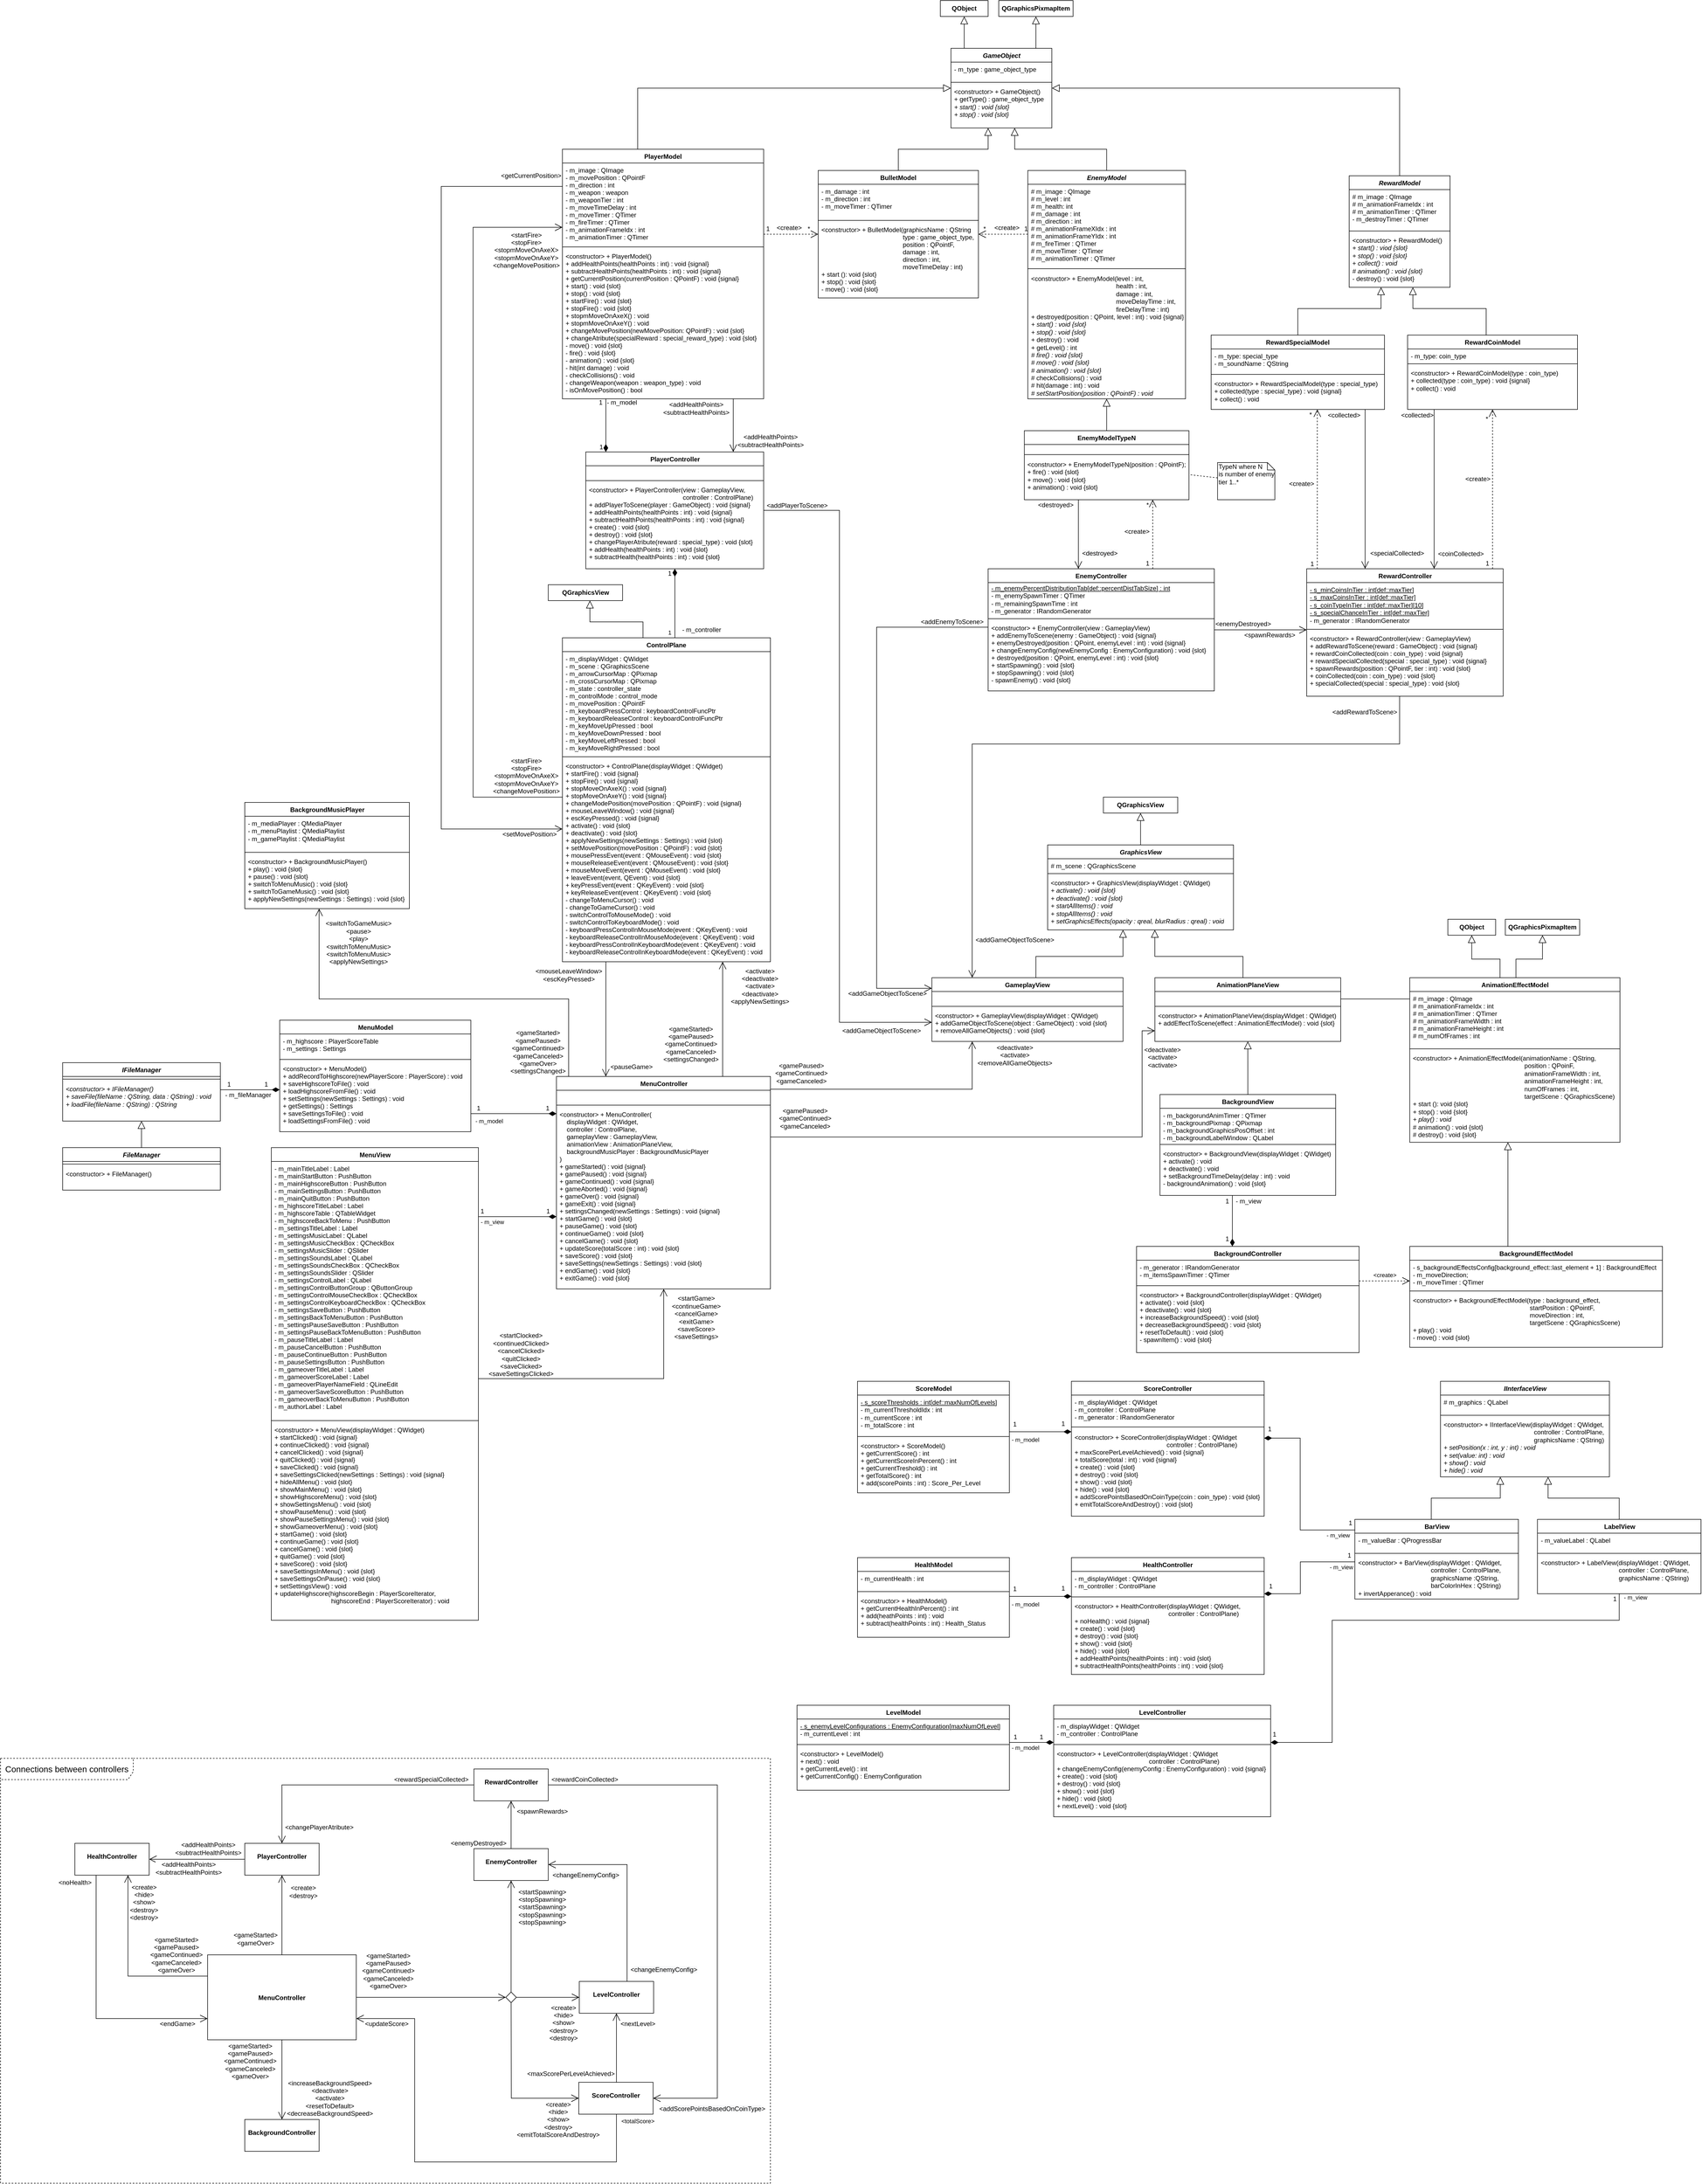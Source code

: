 <mxfile version="12.9.3" type="device"><diagram id="rdf63M3OtyRFx7oTaGS-" name="Page-1"><mxGraphModel dx="1679" dy="414" grid="1" gridSize="10" guides="1" tooltips="1" connect="1" arrows="1" fold="1" page="1" pageScale="1" pageWidth="827" pageHeight="1169" math="0" shadow="0"><root><mxCell id="0"/><mxCell id="1" parent="0"/><mxCell id="Wb1kD-x2qoTbPeLydoqk-16" value="BulletModel" style="swimlane;fontStyle=1;align=center;verticalAlign=top;childLayout=stackLayout;horizontal=1;startSize=26;horizontalStack=0;resizeParent=1;resizeParentMax=0;resizeLast=0;collapsible=1;marginBottom=0;" parent="1" vertex="1"><mxGeometry x="780" y="410" width="301.75" height="240" as="geometry"/></mxCell><mxCell id="Wb1kD-x2qoTbPeLydoqk-17" value="- m_damage : int&#10;- m_direction : int&#10;- m_moveTimer : QTimer&#10;" style="text;strokeColor=none;fillColor=none;align=left;verticalAlign=top;spacingLeft=4;spacingRight=4;overflow=hidden;rotatable=0;points=[[0,0.5],[1,0.5]];portConstraint=eastwest;" parent="Wb1kD-x2qoTbPeLydoqk-16" vertex="1"><mxGeometry y="26" width="301.75" height="64" as="geometry"/></mxCell><mxCell id="Wb1kD-x2qoTbPeLydoqk-18" value="" style="line;strokeWidth=1;fillColor=none;align=left;verticalAlign=middle;spacingTop=-1;spacingLeft=3;spacingRight=3;rotatable=0;labelPosition=right;points=[];portConstraint=eastwest;" parent="Wb1kD-x2qoTbPeLydoqk-16" vertex="1"><mxGeometry y="90" width="301.75" height="8" as="geometry"/></mxCell><mxCell id="Wb1kD-x2qoTbPeLydoqk-19" value="&lt;constructor&gt; + BulletModel(graphicsName : QString&#10;                                              type : game_object_type,&#10;                                              position : QPointF,&#10;                                              damage : int,&#10;                                              direction : int,&#10;                                              moveTimeDelay : int)&#10;+ start (): void {slot}&#10;+ stop() : void {slot}&#10;- move() : void {slot}" style="text;strokeColor=none;fillColor=none;align=left;verticalAlign=top;spacingLeft=4;spacingRight=4;overflow=hidden;rotatable=0;points=[[0,0.5],[1,0.5]];portConstraint=eastwest;" parent="Wb1kD-x2qoTbPeLydoqk-16" vertex="1"><mxGeometry y="98" width="301.75" height="142" as="geometry"/></mxCell><mxCell id="Wb1kD-x2qoTbPeLydoqk-3" value="GameObject" style="swimlane;fontStyle=3;align=center;verticalAlign=top;childLayout=stackLayout;horizontal=1;startSize=26;horizontalStack=0;resizeParent=1;resizeParentMax=0;resizeLast=0;collapsible=1;marginBottom=0;html=1;" parent="1" vertex="1"><mxGeometry x="1030" y="180" width="190" height="150" as="geometry"/></mxCell><mxCell id="Wb1kD-x2qoTbPeLydoqk-4" value="- m_type : game_object_type" style="text;strokeColor=none;fillColor=none;align=left;verticalAlign=top;spacingLeft=4;spacingRight=4;overflow=hidden;rotatable=0;points=[[0,0.5],[1,0.5]];portConstraint=eastwest;" parent="Wb1kD-x2qoTbPeLydoqk-3" vertex="1"><mxGeometry y="26" width="190" height="34" as="geometry"/></mxCell><mxCell id="Wb1kD-x2qoTbPeLydoqk-5" value="" style="line;strokeWidth=1;fillColor=none;align=left;verticalAlign=middle;spacingTop=-1;spacingLeft=3;spacingRight=3;rotatable=0;labelPosition=right;points=[];portConstraint=eastwest;" parent="Wb1kD-x2qoTbPeLydoqk-3" vertex="1"><mxGeometry y="60" width="190" height="8" as="geometry"/></mxCell><mxCell id="Wb1kD-x2qoTbPeLydoqk-6" value="&amp;lt;constructor&amp;gt; +&amp;nbsp;GameObject()&lt;br&gt;+ getType() : game_object_type&lt;br&gt;&lt;i&gt;+ start() : void&amp;nbsp;{slot}&lt;br&gt;+ stop() : void&amp;nbsp;{slot}&lt;/i&gt;" style="text;strokeColor=none;fillColor=none;align=left;verticalAlign=top;spacingLeft=4;spacingRight=4;overflow=hidden;rotatable=0;points=[[0,0.5],[1,0.5]];portConstraint=eastwest;fontStyle=0;html=1;" parent="Wb1kD-x2qoTbPeLydoqk-3" vertex="1"><mxGeometry y="68" width="190" height="82" as="geometry"/></mxCell><mxCell id="UJGsdyjSo9aSYJqVjThk-1" style="edgeStyle=orthogonalEdgeStyle;rounded=0;orthogonalLoop=1;jettySize=auto;html=1;startSize=12;endArrow=open;endFill=0;endSize=12;" parent="1" source="Wb1kD-x2qoTbPeLydoqk-43" target="ScNbOSzuT2WY8FpFoCRB-51" edge="1"><mxGeometry relative="1" as="geometry"><Array as="points"><mxPoint x="70" y="440"/><mxPoint x="70" y="1650"/></Array></mxGeometry></mxCell><mxCell id="UJGsdyjSo9aSYJqVjThk-2" value="&amp;lt;getCurrentPosition&amp;gt;" style="text;html=1;align=center;verticalAlign=middle;resizable=0;points=[];labelBackgroundColor=#ffffff;" parent="UJGsdyjSo9aSYJqVjThk-1" vertex="1" connectable="0"><mxGeometry x="-0.887" y="-3" relative="1" as="geometry"><mxPoint x="34.61" y="-17" as="offset"/></mxGeometry></mxCell><mxCell id="UJGsdyjSo9aSYJqVjThk-3" value="&amp;lt;setMovePosition&amp;gt;" style="text;html=1;align=center;verticalAlign=middle;resizable=0;points=[];labelBackgroundColor=#ffffff;" parent="UJGsdyjSo9aSYJqVjThk-1" vertex="1" connectable="0"><mxGeometry x="0.924" y="2" relative="1" as="geometry"><mxPoint x="1" y="12" as="offset"/></mxGeometry></mxCell><mxCell id="Wb1kD-x2qoTbPeLydoqk-43" value="PlayerModel" style="swimlane;fontStyle=1;align=center;verticalAlign=top;childLayout=stackLayout;horizontal=1;startSize=26;horizontalStack=0;resizeParent=1;resizeParentMax=0;resizeLast=0;collapsible=1;marginBottom=0;" parent="1" vertex="1"><mxGeometry x="298.25" y="370" width="379" height="470" as="geometry"/></mxCell><mxCell id="Wb1kD-x2qoTbPeLydoqk-44" value="- m_image : QImage&#10;- m_movePosition : QPointF&#10;- m_direction : int&#10;- m_weapon : weapon&#10;- m_weaponTier : int&#10;- m_moveTimeDelay : int&#10;- m_moveTimer : QTimer&#10;- m_fireTimer : QTimer&#10;- m_animationFrameIdx : int&#10;- m_animationTimer : QTimer" style="text;strokeColor=none;fillColor=none;align=left;verticalAlign=top;spacingLeft=4;spacingRight=4;overflow=hidden;rotatable=0;points=[[0,0.5],[1,0.5]];portConstraint=eastwest;" parent="Wb1kD-x2qoTbPeLydoqk-43" vertex="1"><mxGeometry y="26" width="379" height="154" as="geometry"/></mxCell><mxCell id="Wb1kD-x2qoTbPeLydoqk-45" value="" style="line;strokeWidth=1;fillColor=none;align=left;verticalAlign=middle;spacingTop=-1;spacingLeft=3;spacingRight=3;rotatable=0;labelPosition=right;points=[];portConstraint=eastwest;" parent="Wb1kD-x2qoTbPeLydoqk-43" vertex="1"><mxGeometry y="180" width="379" height="8" as="geometry"/></mxCell><mxCell id="Wb1kD-x2qoTbPeLydoqk-46" value="&lt;constructor&gt; + PlayerModel()&#10;+ addHealthPoints(healthPoints : int) : void {signal}&#10;+ subtractHealthPoints(healthPoints : int) : void {signal}&#10;+ getCurrentPosition(currentPosition : QPointF) : void {signal}&#10;+ start() : void {slot}&#10;+ stop() : void {slot}&#10;+ startFire() : void {slot}&#10;+ stopFire() : void {slot}&#10;+ stopmMoveOnAxeX() : void&#10;+ stopmMoveOnAxeY() : void&#10;+ changeMovePosition(newMovePosition: QPointF) : void {slot}&#10;+ changeAtribute(specialReward : special_reward_type) : void {slot}&#10;- move() : void {slot}&#10;- fire() : void {slot}&#10;- animation() : void {slot}&#10;- hit(int damage) : void&#10;- checkCollisions() : void&#10;- changeWeapon(weapon : weapon_type) : void&#10;- isOnMovePosition() : bool&#10;&#10;" style="text;strokeColor=none;fillColor=none;align=left;verticalAlign=top;spacingLeft=4;spacingRight=4;overflow=hidden;rotatable=0;points=[[0,0.5],[1,0.5]];portConstraint=eastwest;" parent="Wb1kD-x2qoTbPeLydoqk-43" vertex="1"><mxGeometry y="188" width="379" height="282" as="geometry"/></mxCell><mxCell id="ScNbOSzuT2WY8FpFoCRB-51" value="ControlPlane" style="swimlane;fontStyle=1;align=center;verticalAlign=top;childLayout=stackLayout;horizontal=1;startSize=26;horizontalStack=0;resizeParent=1;resizeParentMax=0;resizeLast=0;collapsible=1;marginBottom=0;" parent="1" vertex="1"><mxGeometry x="298.25" y="1290" width="391.75" height="610" as="geometry"/></mxCell><mxCell id="ScNbOSzuT2WY8FpFoCRB-52" value="- m_displayWidget : QWidget&#10;- m_scene : QGraphicsScene&#10;- m_arrowCursorMap : QPixmap&#10;- m_crossCursorMap : QPixmap&#10;- m_state : controller_state&#10;- m_controlMode : control_mode&#10;- m_movePosition : QPointF&#10;- m_keyboardPressControl : keyboardControlFuncPtr&#10;- m_keyboardReleaseControl : keyboardControlFuncPtr&#10;- m_keyMoveUpPressed : bool&#10;- m_keyMoveDownPressed : bool&#10;- m_keyMoveLeftPressed : bool&#10;- m_keyMoveRightPressed : bool" style="text;strokeColor=none;fillColor=none;align=left;verticalAlign=top;spacingLeft=4;spacingRight=4;overflow=hidden;rotatable=0;points=[[0,0.5],[1,0.5]];portConstraint=eastwest;" parent="ScNbOSzuT2WY8FpFoCRB-51" vertex="1"><mxGeometry y="26" width="391.75" height="194" as="geometry"/></mxCell><mxCell id="ScNbOSzuT2WY8FpFoCRB-53" value="" style="line;strokeWidth=1;fillColor=none;align=left;verticalAlign=middle;spacingTop=-1;spacingLeft=3;spacingRight=3;rotatable=0;labelPosition=right;points=[];portConstraint=eastwest;" parent="ScNbOSzuT2WY8FpFoCRB-51" vertex="1"><mxGeometry y="220" width="391.75" height="8" as="geometry"/></mxCell><mxCell id="ScNbOSzuT2WY8FpFoCRB-54" value="&lt;constructor&gt; + ControlPlane(displayWidget : QWidget)&#10;+ startFire() : void {signal}&#10;+ stopFire() : void {signal}&#10;+ stopMoveOnAxeX() : void {signal}&#10;+ stopMoveOnAxeY() : void {signal}&#10;+ changeModePosition(movePosition : QPointF) : void {signal}&#10;+ mouseLeaveWindow() : void {signal}&#10;+ escKeyPressed() : void {signal}&#10;+ activate() : void {slot}&#10;+ deactivate() : void {slot}&#10;+ applyNewSettings(newSettings : Settings) : void {slot}&#10;+ setMovePosition(movePosition : QPointF) : void {slot}&#10;+ mousePressEvent(event : QMouseEvent) : void {slot}&#10;+ mouseReleaseEvent(event : QMouseEvent) : void {slot}&#10;+ mouseMoveEvent(event : QMouseEvent) : void {slot}&#10;+ leaveEvent(event, QEvent) : void {slot}&#10;+ keyPressEvent(event : QKeyEvent) : void {slot}&#10;+ keyReleaseEvent(event : QKeyEvent) : void {slot}&#10;- changeToMenuCursor() : void&#10;- changeToGameCursor() : void&#10;- switchControlToMouseMode() : void&#10;- switchControlToKeyboardMode() : void&#10;- keyboardPressControlInMouseMode(event : QKeyEvent) : void&#10;- keyboardReleaseControlInMouseMode(event : QKeyEvent) : void&#10;- keyboardPressControlInKeyboardMode(event : QKeyEvent) : void&#10;- keyboardReleaseControlInKeyboardMode(event : QKeyEvent) : void" style="text;strokeColor=none;fillColor=none;align=left;verticalAlign=top;spacingLeft=4;spacingRight=4;overflow=hidden;rotatable=0;points=[[0,0.5],[1,0.5]];portConstraint=eastwest;" parent="ScNbOSzuT2WY8FpFoCRB-51" vertex="1"><mxGeometry y="228" width="391.75" height="382" as="geometry"/></mxCell><mxCell id="Wb1kD-x2qoTbPeLydoqk-10" value="AnimationEffectModel" style="swimlane;fontStyle=1;align=center;verticalAlign=top;childLayout=stackLayout;horizontal=1;startSize=26;horizontalStack=0;resizeParent=1;resizeParentMax=0;resizeLast=0;collapsible=1;marginBottom=0;html=1;" parent="1" vertex="1"><mxGeometry x="1894.1" y="1930" width="395.9" height="310" as="geometry"/></mxCell><mxCell id="Wb1kD-x2qoTbPeLydoqk-11" value="# m_image : QImage&#10;# m_animationFrameIdx : int&#10;# m_animationTimer : QTimer&#10;# m_animationFrameWidth : int&#10;# m_animationFrameHeight : int&#10;# m_numOfFrames : int&#10;" style="text;strokeColor=none;fillColor=none;align=left;verticalAlign=top;spacingLeft=4;spacingRight=4;overflow=hidden;rotatable=0;points=[[0,0.5],[1,0.5]];portConstraint=eastwest;" parent="Wb1kD-x2qoTbPeLydoqk-10" vertex="1"><mxGeometry y="26" width="395.9" height="104" as="geometry"/></mxCell><mxCell id="Wb1kD-x2qoTbPeLydoqk-12" value="" style="line;strokeWidth=1;fillColor=none;align=left;verticalAlign=middle;spacingTop=-1;spacingLeft=3;spacingRight=3;rotatable=0;labelPosition=right;points=[];portConstraint=eastwest;" parent="Wb1kD-x2qoTbPeLydoqk-10" vertex="1"><mxGeometry y="130" width="395.9" height="8" as="geometry"/></mxCell><mxCell id="Wb1kD-x2qoTbPeLydoqk-13" value="&amp;lt;constructor&amp;gt; + AnimationEffectModel(animationName : QString,&lt;br&gt;&amp;nbsp; &amp;nbsp; &amp;nbsp; &amp;nbsp; &amp;nbsp; &amp;nbsp; &amp;nbsp; &amp;nbsp; &amp;nbsp; &amp;nbsp; &amp;nbsp; &amp;nbsp; &amp;nbsp; &amp;nbsp; &amp;nbsp; &amp;nbsp; &amp;nbsp; &amp;nbsp; &amp;nbsp; &amp;nbsp; &amp;nbsp; &amp;nbsp; &amp;nbsp; &amp;nbsp; &amp;nbsp; &amp;nbsp; &amp;nbsp; &amp;nbsp; &amp;nbsp; &amp;nbsp; &amp;nbsp; &amp;nbsp;position : QPoinF,&lt;br&gt;&amp;nbsp; &amp;nbsp; &amp;nbsp; &amp;nbsp; &amp;nbsp; &amp;nbsp; &amp;nbsp; &amp;nbsp; &amp;nbsp; &amp;nbsp; &amp;nbsp; &amp;nbsp; &amp;nbsp; &amp;nbsp; &amp;nbsp; &amp;nbsp; &amp;nbsp; &amp;nbsp; &amp;nbsp; &amp;nbsp; &amp;nbsp; &amp;nbsp; &amp;nbsp; &amp;nbsp; &amp;nbsp; &amp;nbsp; &amp;nbsp; &amp;nbsp; &amp;nbsp; &amp;nbsp; &amp;nbsp; &amp;nbsp;animationFrameWidth : int,&lt;br&gt;&amp;nbsp; &amp;nbsp; &amp;nbsp; &amp;nbsp; &amp;nbsp; &amp;nbsp; &amp;nbsp; &amp;nbsp; &amp;nbsp; &amp;nbsp; &amp;nbsp; &amp;nbsp; &amp;nbsp; &amp;nbsp; &amp;nbsp; &amp;nbsp; &amp;nbsp; &amp;nbsp; &amp;nbsp; &amp;nbsp; &amp;nbsp; &amp;nbsp; &amp;nbsp; &amp;nbsp; &amp;nbsp; &amp;nbsp; &amp;nbsp; &amp;nbsp; &amp;nbsp; &amp;nbsp; &amp;nbsp; &amp;nbsp;animationFrameHeight : int,&lt;br&gt;&amp;nbsp; &amp;nbsp; &amp;nbsp; &amp;nbsp; &amp;nbsp; &amp;nbsp; &amp;nbsp; &amp;nbsp; &amp;nbsp; &amp;nbsp; &amp;nbsp; &amp;nbsp; &amp;nbsp; &amp;nbsp; &amp;nbsp; &amp;nbsp; &amp;nbsp; &amp;nbsp; &amp;nbsp; &amp;nbsp; &amp;nbsp; &amp;nbsp; &amp;nbsp; &amp;nbsp; &amp;nbsp; &amp;nbsp; &amp;nbsp; &amp;nbsp; &amp;nbsp; &amp;nbsp; &amp;nbsp; &amp;nbsp;numOfFrames : int,&lt;br&gt;&amp;nbsp; &amp;nbsp; &amp;nbsp; &amp;nbsp; &amp;nbsp; &amp;nbsp; &amp;nbsp; &amp;nbsp; &amp;nbsp; &amp;nbsp; &amp;nbsp; &amp;nbsp; &amp;nbsp; &amp;nbsp; &amp;nbsp; &amp;nbsp; &amp;nbsp; &amp;nbsp; &amp;nbsp; &amp;nbsp; &amp;nbsp; &amp;nbsp; &amp;nbsp; &amp;nbsp; &amp;nbsp; &amp;nbsp; &amp;nbsp; &amp;nbsp; &amp;nbsp; &amp;nbsp; &amp;nbsp; &amp;nbsp;targetScene : QGraphicsScene)&lt;br&gt;+ start (): void&amp;nbsp;{slot}&lt;br&gt;+ stop() : void&amp;nbsp;{slot}&lt;br&gt;&lt;i&gt;+ play() : void&lt;/i&gt;&lt;br&gt;# animation() : void&amp;nbsp;{slot}&lt;br&gt;# destroy() : void&amp;nbsp;{slot}" style="text;strokeColor=none;fillColor=none;align=left;verticalAlign=top;spacingLeft=4;spacingRight=4;overflow=hidden;rotatable=0;points=[[0,0.5],[1,0.5]];portConstraint=eastwest;html=1;" parent="Wb1kD-x2qoTbPeLydoqk-10" vertex="1"><mxGeometry y="138" width="395.9" height="172" as="geometry"/></mxCell><mxCell id="Wb1kD-x2qoTbPeLydoqk-110" value="&lt;i&gt;GraphicsView&lt;/i&gt;" style="swimlane;fontStyle=1;align=center;verticalAlign=top;childLayout=stackLayout;horizontal=1;startSize=26;horizontalStack=0;resizeParent=1;resizeParentMax=0;resizeLast=0;collapsible=1;marginBottom=0;html=1;" parent="1" vertex="1"><mxGeometry x="1212.1" y="1680" width="350" height="160" as="geometry"/></mxCell><mxCell id="Wb1kD-x2qoTbPeLydoqk-111" value="# m_scene : QGraphicsScene" style="text;strokeColor=none;fillColor=none;align=left;verticalAlign=top;spacingLeft=4;spacingRight=4;overflow=hidden;rotatable=0;points=[[0,0.5],[1,0.5]];portConstraint=eastwest;" parent="Wb1kD-x2qoTbPeLydoqk-110" vertex="1"><mxGeometry y="26" width="350" height="24" as="geometry"/></mxCell><mxCell id="Wb1kD-x2qoTbPeLydoqk-112" value="" style="line;strokeWidth=1;fillColor=none;align=left;verticalAlign=middle;spacingTop=-1;spacingLeft=3;spacingRight=3;rotatable=0;labelPosition=right;points=[];portConstraint=eastwest;" parent="Wb1kD-x2qoTbPeLydoqk-110" vertex="1"><mxGeometry y="50" width="350" height="8" as="geometry"/></mxCell><mxCell id="Wb1kD-x2qoTbPeLydoqk-113" value="&lt;span style=&quot;font-style: normal&quot;&gt;&amp;lt;constructor&amp;gt; + GraphicsView(displayWidget : QWidget)&lt;/span&gt;&lt;br&gt;+ activate() : void {slot}&lt;br&gt;+ deactivate() : void {slot}&lt;br&gt;+ startAllItems() : void&lt;br&gt;+ stopAllItems() : void&lt;br&gt;+ setGraphicsEffects(opacity : qreal, blurRadius : qreal) : void" style="text;strokeColor=none;fillColor=none;align=left;verticalAlign=top;spacingLeft=4;spacingRight=4;overflow=hidden;rotatable=0;points=[[0,0.5],[1,0.5]];portConstraint=eastwest;fontStyle=2;html=1;" parent="Wb1kD-x2qoTbPeLydoqk-110" vertex="1"><mxGeometry y="58" width="350" height="102" as="geometry"/></mxCell><mxCell id="-pKcVOoOh9ARnvZhFjOW-37" style="edgeStyle=orthogonalEdgeStyle;rounded=0;orthogonalLoop=1;jettySize=auto;html=1;startArrow=diamondThin;startFill=1;endArrow=none;endFill=0;endSize=12;startSize=12;" parent="1" source="Wb1kD-x2qoTbPeLydoqk-126" target="Wb1kD-x2qoTbPeLydoqk-105" edge="1"><mxGeometry relative="1" as="geometry"><Array as="points"><mxPoint x="1560" y="2390"/><mxPoint x="1560" y="2390"/></Array></mxGeometry></mxCell><mxCell id="-pKcVOoOh9ARnvZhFjOW-38" value="1" style="text;html=1;align=center;verticalAlign=middle;resizable=0;points=[];labelBackgroundColor=#ffffff;" parent="-pKcVOoOh9ARnvZhFjOW-37" vertex="1" connectable="0"><mxGeometry x="0.196" y="-3" relative="1" as="geometry"><mxPoint x="-13" y="43.6" as="offset"/></mxGeometry></mxCell><mxCell id="-pKcVOoOh9ARnvZhFjOW-39" value="1" style="text;html=1;align=center;verticalAlign=middle;resizable=0;points=[];labelBackgroundColor=#ffffff;" parent="-pKcVOoOh9ARnvZhFjOW-37" vertex="1" connectable="0"><mxGeometry x="0.731" y="1" relative="1" as="geometry"><mxPoint x="-9" y="-2.53" as="offset"/></mxGeometry></mxCell><mxCell id="-pKcVOoOh9ARnvZhFjOW-40" value="- m_view" style="text;html=1;align=center;verticalAlign=middle;resizable=0;points=[];labelBackgroundColor=#ffffff;" parent="-pKcVOoOh9ARnvZhFjOW-37" vertex="1" connectable="0"><mxGeometry x="0.362" y="2" relative="1" as="geometry"><mxPoint x="32" y="-20.18" as="offset"/></mxGeometry></mxCell><mxCell id="Wb1kD-x2qoTbPeLydoqk-184" value="PlayerController&lt;br&gt;" style="swimlane;fontStyle=1;align=center;verticalAlign=top;childLayout=stackLayout;horizontal=1;startSize=26;horizontalStack=0;resizeParent=1;resizeParentMax=0;resizeLast=0;collapsible=1;marginBottom=0;html=1;" parent="1" vertex="1"><mxGeometry x="342.25" y="940" width="335" height="220" as="geometry"/></mxCell><mxCell id="Wb1kD-x2qoTbPeLydoqk-185" value=" " style="text;strokeColor=none;fillColor=none;align=left;verticalAlign=top;spacingLeft=4;spacingRight=4;overflow=hidden;rotatable=0;points=[[0,0.5],[1,0.5]];portConstraint=eastwest;" parent="Wb1kD-x2qoTbPeLydoqk-184" vertex="1"><mxGeometry y="26" width="335" height="24" as="geometry"/></mxCell><mxCell id="Wb1kD-x2qoTbPeLydoqk-186" value="" style="line;strokeWidth=1;fillColor=none;align=left;verticalAlign=middle;spacingTop=-1;spacingLeft=3;spacingRight=3;rotatable=0;labelPosition=right;points=[];portConstraint=eastwest;" parent="Wb1kD-x2qoTbPeLydoqk-184" vertex="1"><mxGeometry y="50" width="335" height="8" as="geometry"/></mxCell><mxCell id="Wb1kD-x2qoTbPeLydoqk-187" value="&lt;constructor&gt; + PlayerController(view : GameplayView,&#10;                                                     controller : ControlPlane)&#10;+ addPlayerToScene(player : GameObject) : void {signal}&#10;+ addHealthPoints(healthPoints : int) : void {signal}&#10;+ subtractHealthPoints(healthPoints : int) : void {signal}&#10;+ create() : void {slot}&#10;+ destroy() : void {slot}&#10;+ changePlayerAtribute(reward : special_type) : void {slot}&#10;+ addHealth(healthPoints : int) : void {slot}&#10;+ subtractHealth(healthPoints : int) : void {slot}" style="text;strokeColor=none;fillColor=none;align=left;verticalAlign=top;spacingLeft=4;spacingRight=4;overflow=hidden;rotatable=0;points=[[0,0.5],[1,0.5]];portConstraint=eastwest;" parent="Wb1kD-x2qoTbPeLydoqk-184" vertex="1"><mxGeometry y="58" width="335" height="162" as="geometry"/></mxCell><mxCell id="RfWn8QcHNPdyeDrvPXRZ-1" value="BackgroundMusicPlayer" style="swimlane;fontStyle=1;align=center;verticalAlign=top;childLayout=stackLayout;horizontal=1;startSize=26;horizontalStack=0;resizeParent=1;resizeParentMax=0;resizeLast=0;collapsible=1;marginBottom=0;html=1;" parent="1" vertex="1"><mxGeometry x="-300" y="1600" width="310" height="200" as="geometry"/></mxCell><mxCell id="RfWn8QcHNPdyeDrvPXRZ-2" value="- m_mediaPlayer : QMediaPlayer&lt;br&gt;- m_menuPlaylist : QMediaPlaylist&lt;br&gt;- m_gamePlaylist : QMediaPlaylist" style="text;strokeColor=none;fillColor=none;align=left;verticalAlign=top;spacingLeft=4;spacingRight=4;overflow=hidden;rotatable=0;points=[[0,0.5],[1,0.5]];portConstraint=eastwest;html=1;" parent="RfWn8QcHNPdyeDrvPXRZ-1" vertex="1"><mxGeometry y="26" width="310" height="64" as="geometry"/></mxCell><mxCell id="RfWn8QcHNPdyeDrvPXRZ-3" value="" style="line;strokeWidth=1;fillColor=none;align=left;verticalAlign=middle;spacingTop=-1;spacingLeft=3;spacingRight=3;rotatable=0;labelPosition=right;points=[];portConstraint=eastwest;" parent="RfWn8QcHNPdyeDrvPXRZ-1" vertex="1"><mxGeometry y="90" width="310" height="8" as="geometry"/></mxCell><mxCell id="RfWn8QcHNPdyeDrvPXRZ-4" value="&lt;constructor&gt; + BackgroundMusicPlayer()&#10;+ play() : void {slot}&#10;+ pause() : void {slot}&#10;+ switchToMenuMusic() : void {slot}&#10;+ switchToGameMusic() : void {slot}&#10;+ applyNewSettings(newSettings : Settings) : void {slot}&#10;" style="text;strokeColor=none;fillColor=none;align=left;verticalAlign=top;spacingLeft=4;spacingRight=4;overflow=hidden;rotatable=0;points=[[0,0.5],[1,0.5]];portConstraint=eastwest;" parent="RfWn8QcHNPdyeDrvPXRZ-1" vertex="1"><mxGeometry y="98" width="310" height="102" as="geometry"/></mxCell><mxCell id="sIfmjnQcor0lfxD9JPfl-2" value="MenuModel&lt;br&gt;" style="swimlane;fontStyle=1;align=center;verticalAlign=top;childLayout=stackLayout;horizontal=1;startSize=26;horizontalStack=0;resizeParent=1;resizeParentMax=0;resizeLast=0;collapsible=1;marginBottom=0;html=1;" parent="1" vertex="1"><mxGeometry x="-234.22" y="2010" width="360" height="210" as="geometry"/></mxCell><mxCell id="sIfmjnQcor0lfxD9JPfl-3" value="- m_highscore : PlayerScoreTable&#10;- m_settings : Settings" style="text;strokeColor=none;fillColor=none;align=left;verticalAlign=top;spacingLeft=4;spacingRight=4;overflow=hidden;rotatable=0;points=[[0,0.5],[1,0.5]];portConstraint=eastwest;" parent="sIfmjnQcor0lfxD9JPfl-2" vertex="1"><mxGeometry y="26" width="360" height="44" as="geometry"/></mxCell><mxCell id="sIfmjnQcor0lfxD9JPfl-4" value="" style="line;strokeWidth=1;fillColor=none;align=left;verticalAlign=middle;spacingTop=-1;spacingLeft=3;spacingRight=3;rotatable=0;labelPosition=right;points=[];portConstraint=eastwest;" parent="sIfmjnQcor0lfxD9JPfl-2" vertex="1"><mxGeometry y="70" width="360" height="8" as="geometry"/></mxCell><mxCell id="sIfmjnQcor0lfxD9JPfl-5" value="&lt;constructor&gt; + MenuModel()&#10;+ addRecordToHighscore(newPlayerScore : PlayerScore) : void&#10;+ saveHighscoreToFile() : void&#10;+ loadHighscoreFromFile() : void&#10;+ setSettings(newSettings : Settings) : void&#10;+ getSettings() : Settings&#10;+ saveSettingsToFile() : void&#10;+ loadSettingsFromFile() : void&#10;" style="text;strokeColor=none;fillColor=none;align=left;verticalAlign=top;spacingLeft=4;spacingRight=4;overflow=hidden;rotatable=0;points=[[0,0.5],[1,0.5]];portConstraint=eastwest;" parent="sIfmjnQcor0lfxD9JPfl-2" vertex="1"><mxGeometry y="78" width="360" height="132" as="geometry"/></mxCell><mxCell id="Wb1kD-x2qoTbPeLydoqk-126" value="BackgroundController" style="swimlane;fontStyle=1;align=center;verticalAlign=top;childLayout=stackLayout;horizontal=1;startSize=26;horizontalStack=0;resizeParent=1;resizeParentMax=0;resizeLast=0;collapsible=1;marginBottom=0;" parent="1" vertex="1"><mxGeometry x="1379.55" y="2436.06" width="419.1" height="200" as="geometry"/></mxCell><mxCell id="Wb1kD-x2qoTbPeLydoqk-127" value="- m_generator : IRandomGenerator&#10;- m_itemsSpawnTimer : QTimer" style="text;strokeColor=none;fillColor=none;align=left;verticalAlign=top;spacingLeft=4;spacingRight=4;overflow=hidden;rotatable=0;points=[[0,0.5],[1,0.5]];portConstraint=eastwest;" parent="Wb1kD-x2qoTbPeLydoqk-126" vertex="1"><mxGeometry y="26" width="419.1" height="44" as="geometry"/></mxCell><mxCell id="Wb1kD-x2qoTbPeLydoqk-128" value="" style="line;strokeWidth=1;fillColor=none;align=left;verticalAlign=middle;spacingTop=-1;spacingLeft=3;spacingRight=3;rotatable=0;labelPosition=right;points=[];portConstraint=eastwest;" parent="Wb1kD-x2qoTbPeLydoqk-126" vertex="1"><mxGeometry y="70" width="419.1" height="8" as="geometry"/></mxCell><mxCell id="Wb1kD-x2qoTbPeLydoqk-129" value="&lt;constructor&gt; + BackgroundController(displayWidget : QWidget)&#10;+ activate() : void {slot}&#10;+ deactivate() : void {slot}&#10;+ increaseBackgroundSpeed() : void {slot}&#10;+ decreaseBackgroundSpeed() : void {slot}&#10;+ resetToDefault() : void {slot}&#10;- spawnItem() : void {slot}" style="text;strokeColor=none;fillColor=none;align=left;verticalAlign=top;spacingLeft=4;spacingRight=4;overflow=hidden;rotatable=0;points=[[0,0.5],[1,0.5]];portConstraint=eastwest;" parent="Wb1kD-x2qoTbPeLydoqk-126" vertex="1"><mxGeometry y="78" width="419.1" height="122" as="geometry"/></mxCell><mxCell id="Wb1kD-x2qoTbPeLydoqk-105" value="BackgroundView" style="swimlane;fontStyle=1;align=center;verticalAlign=top;childLayout=stackLayout;horizontal=1;startSize=26;horizontalStack=0;resizeParent=1;resizeParentMax=0;resizeLast=0;collapsible=1;marginBottom=0;" parent="1" vertex="1"><mxGeometry x="1423.65" y="2150" width="330.9" height="190" as="geometry"/></mxCell><mxCell id="Wb1kD-x2qoTbPeLydoqk-106" value="- m_backgorundAnimTimer : QTimer&#10;- m_backgroundPixmap : QPixmap&#10;- m_backgroundGraphicsPosOffset : int&#10;- m_backgroundLabelWindow : QLabel" style="text;strokeColor=none;fillColor=none;align=left;verticalAlign=top;spacingLeft=4;spacingRight=4;overflow=hidden;rotatable=0;points=[[0,0.5],[1,0.5]];portConstraint=eastwest;" parent="Wb1kD-x2qoTbPeLydoqk-105" vertex="1"><mxGeometry y="26" width="330.9" height="64" as="geometry"/></mxCell><mxCell id="Wb1kD-x2qoTbPeLydoqk-107" value="" style="line;strokeWidth=1;fillColor=none;align=left;verticalAlign=middle;spacingTop=-1;spacingLeft=3;spacingRight=3;rotatable=0;labelPosition=right;points=[];portConstraint=eastwest;" parent="Wb1kD-x2qoTbPeLydoqk-105" vertex="1"><mxGeometry y="90" width="330.9" height="8" as="geometry"/></mxCell><mxCell id="Wb1kD-x2qoTbPeLydoqk-108" value="&lt;constructor&gt; + BackgroundView(displayWidget : QWidget)&#10;+ activate() : void&#10;+ deactivate() : void&#10;+ setBackgroundTimeDelay(delay : int) : void&#10;- backgroundAnimation() : void {slot}" style="text;strokeColor=none;fillColor=none;align=left;verticalAlign=top;spacingLeft=4;spacingRight=4;overflow=hidden;rotatable=0;points=[[0,0.5],[1,0.5]];portConstraint=eastwest;" parent="Wb1kD-x2qoTbPeLydoqk-105" vertex="1"><mxGeometry y="98" width="330.9" height="92" as="geometry"/></mxCell><mxCell id="Wb1kD-x2qoTbPeLydoqk-137" value="BackgroundEffectModel" style="swimlane;fontStyle=1;align=center;verticalAlign=top;childLayout=stackLayout;horizontal=1;startSize=26;horizontalStack=0;resizeParent=1;resizeParentMax=0;resizeLast=0;collapsible=1;marginBottom=0;" parent="1" vertex="1"><mxGeometry x="1894.1" y="2436.06" width="475.9" height="190" as="geometry"/></mxCell><mxCell id="Wb1kD-x2qoTbPeLydoqk-138" value="- s_backgroundEffectsConfig[background_effect::last_element + 1] : BackgroundEffect&#10;- m_moveDirection;&#10;- m_moveTimer : QTimer" style="text;strokeColor=none;fillColor=none;align=left;verticalAlign=top;spacingLeft=4;spacingRight=4;overflow=hidden;rotatable=0;points=[[0,0.5],[1,0.5]];portConstraint=eastwest;" parent="Wb1kD-x2qoTbPeLydoqk-137" vertex="1"><mxGeometry y="26" width="475.9" height="54" as="geometry"/></mxCell><mxCell id="Wb1kD-x2qoTbPeLydoqk-139" value="" style="line;strokeWidth=1;fillColor=none;align=left;verticalAlign=middle;spacingTop=-1;spacingLeft=3;spacingRight=3;rotatable=0;labelPosition=right;points=[];portConstraint=eastwest;" parent="Wb1kD-x2qoTbPeLydoqk-137" vertex="1"><mxGeometry y="80" width="475.9" height="8" as="geometry"/></mxCell><mxCell id="Wb1kD-x2qoTbPeLydoqk-140" value="&lt;constructor&gt; + BackgroundEffectModel(type : background_effect,&#10;                                                                  startPosition : QPointF,&#10;                                                                  moveDirection : int,&#10;                                                                  targetScene : QGraphicsScene)&#10;+ play() : void&#10;- move() : void {slot}" style="text;strokeColor=none;fillColor=none;align=left;verticalAlign=top;spacingLeft=4;spacingRight=4;overflow=hidden;rotatable=0;points=[[0,0.5],[1,0.5]];portConstraint=eastwest;" parent="Wb1kD-x2qoTbPeLydoqk-137" vertex="1"><mxGeometry y="88" width="475.9" height="102" as="geometry"/></mxCell><mxCell id="Wb1kD-x2qoTbPeLydoqk-245" value="FileManager" style="swimlane;fontStyle=3;align=center;verticalAlign=top;childLayout=stackLayout;horizontal=1;startSize=26;horizontalStack=0;resizeParent=1;resizeParentMax=0;resizeLast=0;collapsible=1;marginBottom=0;" parent="1" vertex="1"><mxGeometry x="-643" y="2250" width="297" height="80" as="geometry"/></mxCell><mxCell id="Wb1kD-x2qoTbPeLydoqk-246" value="" style="line;strokeWidth=1;fillColor=none;align=left;verticalAlign=middle;spacingTop=-1;spacingLeft=3;spacingRight=3;rotatable=0;labelPosition=right;points=[];portConstraint=eastwest;" parent="Wb1kD-x2qoTbPeLydoqk-245" vertex="1"><mxGeometry y="26" width="297" height="10" as="geometry"/></mxCell><mxCell id="Wb1kD-x2qoTbPeLydoqk-247" value="&amp;lt;constructor&amp;gt; +&amp;nbsp;&lt;span style=&quot;text-align: center&quot;&gt;FileManager&lt;/span&gt;()" style="text;strokeColor=none;fillColor=none;align=left;verticalAlign=top;spacingLeft=4;spacingRight=4;overflow=hidden;rotatable=0;points=[[0,0.5],[1,0.5]];portConstraint=eastwest;html=1;" parent="Wb1kD-x2qoTbPeLydoqk-245" vertex="1"><mxGeometry y="36" width="297" height="44" as="geometry"/></mxCell><mxCell id="Wb1kD-x2qoTbPeLydoqk-242" value="IFileManager" style="swimlane;fontStyle=3;align=center;verticalAlign=top;childLayout=stackLayout;horizontal=1;startSize=26;horizontalStack=0;resizeParent=1;resizeParentMax=0;resizeLast=0;collapsible=1;marginBottom=0;" parent="1" vertex="1"><mxGeometry x="-643" y="2090" width="297" height="110" as="geometry"/></mxCell><mxCell id="Wb1kD-x2qoTbPeLydoqk-243" value="" style="line;strokeWidth=1;fillColor=none;align=left;verticalAlign=middle;spacingTop=-1;spacingLeft=3;spacingRight=3;rotatable=0;labelPosition=right;points=[];portConstraint=eastwest;" parent="Wb1kD-x2qoTbPeLydoqk-242" vertex="1"><mxGeometry y="26" width="297" height="10" as="geometry"/></mxCell><mxCell id="Wb1kD-x2qoTbPeLydoqk-244" value="&lt;i&gt;&amp;lt;constructor&amp;gt; + I&lt;span style=&quot;text-align: center&quot;&gt;FileManager&lt;/span&gt;()&lt;br&gt;+ saveFile(fileName : QString, data : QString) : void&lt;br&gt;+ loadFile(fileName : QString) : QString&lt;/i&gt;" style="text;strokeColor=none;fillColor=none;align=left;verticalAlign=top;spacingLeft=4;spacingRight=4;overflow=hidden;rotatable=0;points=[[0,0.5],[1,0.5]];portConstraint=eastwest;html=1;" parent="Wb1kD-x2qoTbPeLydoqk-242" vertex="1"><mxGeometry y="36" width="297" height="74" as="geometry"/></mxCell><mxCell id="3HPr0R4ng_Jdckf92-ai-1" value="MenuView" style="swimlane;fontStyle=1;align=center;verticalAlign=top;childLayout=stackLayout;horizontal=1;startSize=26;horizontalStack=0;resizeParent=1;resizeParentMax=0;resizeLast=0;collapsible=1;marginBottom=0;html=1;" parent="1" vertex="1"><mxGeometry x="-250" y="2250" width="390" height="890" as="geometry"/></mxCell><mxCell id="3HPr0R4ng_Jdckf92-ai-2" value="- m_mainTitleLabel : Label&#10;- m_mainStartButton : PushButton&#10;- m_mainHighscoreButton : PushButton&#10;- m_mainSettingsButton : PushButton&#10;- m_mainQuitButton : PushButton&#10;- m_highscoreTitleLabel : Label&#10;- m_highscoreTable : QTableWidget&#10;- m_highscoreBackToMenu : PushButton&#10;- m_settingsTitleLabel : Label&#10;- m_settingsMusicLabel : QLabel&#10;- m_settingsMusicCheckBox : QCheckBox&#10;- m_settingsMusicSlider : QSlider&#10;- m_settingsSoundsLabel : QLabel&#10;- m_settingsSoundsCheckBox : QCheckBox&#10;- m_settingsSoundsSlider : QSlider&#10;- m_settingsControlLabel : QLabel&#10;- m_settingsControlButtonGroup : QButtonGroup&#10;- m_settingsControlMouseCheckBox : QCheckBox&#10;- m_settingsControlKeyboardCheckBox : QCheckBox&#10;- m_settingsSaveButton : PushButton&#10;- m_settingsBackToMenuButton : PushButton&#10;- m_settingsPauseSaveButton : PushButton&#10;- m_settingsPauseBackToMenuButton : PushButton&#10;- m_pauseTitleLabel : Label&#10;- m_pauseCancelButton : PushButton&#10;- m_pauseContinueButton : PushButton&#10;- m_pauseSettingsButton : PushButton&#10;- m_gameoverTitleLabel : Label&#10;- m_gameoverScoreLabel : Label&#10;- m_gameoverPlayerNameField : QLineEdit&#10;- m_gameoverSaveScoreButton : PushButton&#10;- m_gameoverBackToMenuButton : PushButton&#10;- m_authorLabel : Label&#10;&#10;&#10;" style="text;strokeColor=none;fillColor=none;align=left;verticalAlign=top;spacingLeft=4;spacingRight=4;overflow=hidden;rotatable=0;points=[[0,0.5],[1,0.5]];portConstraint=eastwest;" parent="3HPr0R4ng_Jdckf92-ai-1" vertex="1"><mxGeometry y="26" width="390" height="484" as="geometry"/></mxCell><mxCell id="3HPr0R4ng_Jdckf92-ai-3" value="" style="line;strokeWidth=1;fillColor=none;align=left;verticalAlign=middle;spacingTop=-1;spacingLeft=3;spacingRight=3;rotatable=0;labelPosition=right;points=[];portConstraint=eastwest;" parent="3HPr0R4ng_Jdckf92-ai-1" vertex="1"><mxGeometry y="510" width="390" height="8" as="geometry"/></mxCell><mxCell id="3HPr0R4ng_Jdckf92-ai-4" value="&lt;constructor&gt; + MenuView(displayWidget : QWidget)&#10;+ startClicked() : void {signal}&#10;+ continueClicked() : void {signal}&#10;+ cancelClicked() : void {signal}&#10;+ quitClicked() : void {signal}&#10;+ saveClicked() : void {signal}&#10;+ saveSettingsClicked(newSettings : Settings) : void {signal}&#10;+ hideAllMenu() : void {slot}&#10;+ showMainMenu() : void {slot}&#10;+ showHighscoreMenu() : void {slot}&#10;+ showSettingsMenu() : void {slot}&#10;+ showPauseMenu() : void {slot}&#10;+ showPauseSettingsMenu() : void {slot}&#10;+ showGameoverMenu() : void {slot}&#10;+ startGame() : void {slot}&#10;+ continueGame() : void {slot}&#10;+ cancelGame() : void {slot}&#10;+ quitGame() : void {slot}&#10;+ saveScore() : void {slot}&#10;+ saveSettingsInMenu() : void {slot}&#10;+ saveSettingsOnPause() : void {slot}&#10;+ setSettingsView() : void&#10;+ updateHighscore(highscoreBegin : PlayerScoreIterator,&#10;                                highscoreEnd : PlayerScoreIterator) : void&#10;" style="text;strokeColor=none;fillColor=none;align=left;verticalAlign=top;spacingLeft=4;spacingRight=4;overflow=hidden;rotatable=0;points=[[0,0.5],[1,0.5]];portConstraint=eastwest;" parent="3HPr0R4ng_Jdckf92-ai-1" vertex="1"><mxGeometry y="518" width="390" height="372" as="geometry"/></mxCell><mxCell id="ScNbOSzuT2WY8FpFoCRB-146" value="&lt;font style=&quot;font-size: 16px&quot;&gt;Connections between controllers&lt;/font&gt;" style="shape=umlFrame;whiteSpace=wrap;html=1;labelBackgroundColor=none;align=center;width=250;height=40;dashed=1;" parent="1" vertex="1"><mxGeometry x="-760" y="3400" width="1450" height="800" as="geometry"/></mxCell><mxCell id="ScNbOSzuT2WY8FpFoCRB-89" style="edgeStyle=orthogonalEdgeStyle;rounded=0;orthogonalLoop=1;jettySize=auto;html=1;startArrow=none;startFill=0;startSize=12;sourcePerimeterSpacing=0;endArrow=open;endFill=0;targetPerimeterSpacing=0;endSize=12;" parent="1" source="Wb1kD-x2qoTbPeLydoqk-43" target="Wb1kD-x2qoTbPeLydoqk-184" edge="1"><mxGeometry relative="1" as="geometry"><Array as="points"><mxPoint x="620" y="890"/><mxPoint x="620" y="890"/></Array></mxGeometry></mxCell><mxCell id="ScNbOSzuT2WY8FpFoCRB-90" value="&amp;lt;addHealthPoints&amp;gt;&lt;br&gt;&amp;lt;subtractHealthPoints&amp;gt;" style="text;html=1;align=center;verticalAlign=middle;resizable=0;points=[];labelBackgroundColor=none;" parent="ScNbOSzuT2WY8FpFoCRB-89" vertex="1" connectable="0"><mxGeometry x="-0.419" y="57" relative="1" as="geometry"><mxPoint x="-127" y="-11.43" as="offset"/></mxGeometry></mxCell><mxCell id="ScNbOSzuT2WY8FpFoCRB-91" value="&amp;lt;addHealthPoints&amp;gt;&lt;br&gt;&amp;lt;subtractHealthPoints&amp;gt;" style="text;html=1;align=center;verticalAlign=middle;resizable=0;points=[];labelBackgroundColor=none;" parent="ScNbOSzuT2WY8FpFoCRB-89" vertex="1" connectable="0"><mxGeometry x="0.804" y="-6" relative="1" as="geometry"><mxPoint x="76" y="-11.14" as="offset"/></mxGeometry></mxCell><mxCell id="Wb1kD-x2qoTbPeLydoqk-1" style="rounded=0;orthogonalLoop=1;jettySize=auto;html=1;entryX=0.5;entryY=1;entryDx=0;entryDy=0;endArrow=block;endFill=0;endSize=12;edgeStyle=orthogonalEdgeStyle;" parent="1" source="Wb1kD-x2qoTbPeLydoqk-3" target="Wb1kD-x2qoTbPeLydoqk-7" edge="1"><mxGeometry relative="1" as="geometry"><Array as="points"><mxPoint x="1055" y="170"/><mxPoint x="1055" y="170"/></Array></mxGeometry></mxCell><mxCell id="Wb1kD-x2qoTbPeLydoqk-2" style="rounded=0;orthogonalLoop=1;jettySize=auto;html=1;entryX=0.5;entryY=1;entryDx=0;entryDy=0;endArrow=block;endFill=0;endSize=12;edgeStyle=orthogonalEdgeStyle;" parent="1" source="Wb1kD-x2qoTbPeLydoqk-3" target="Wb1kD-x2qoTbPeLydoqk-8" edge="1"><mxGeometry relative="1" as="geometry"><Array as="points"><mxPoint x="1190" y="180"/><mxPoint x="1190" y="180"/></Array></mxGeometry></mxCell><mxCell id="Wb1kD-x2qoTbPeLydoqk-7" value="&lt;b&gt;QObject&lt;/b&gt;" style="whiteSpace=wrap;html=1;" parent="1" vertex="1"><mxGeometry x="1010" y="90" width="90" height="30" as="geometry"/></mxCell><mxCell id="Wb1kD-x2qoTbPeLydoqk-8" value="&lt;b&gt;QGraphicsPixmapItem&lt;/b&gt;" style="whiteSpace=wrap;html=1;" parent="1" vertex="1"><mxGeometry x="1120" y="90" width="140" height="30" as="geometry"/></mxCell><mxCell id="Wb1kD-x2qoTbPeLydoqk-15" style="rounded=0;orthogonalLoop=1;jettySize=auto;html=1;endArrow=block;endFill=0;endSize=12;edgeStyle=elbowEdgeStyle;elbow=vertical;" parent="1" source="Wb1kD-x2qoTbPeLydoqk-16" target="Wb1kD-x2qoTbPeLydoqk-3" edge="1"><mxGeometry relative="1" as="geometry"><Array as="points"><mxPoint x="1100" y="370"/><mxPoint x="931" y="370"/><mxPoint x="1100" y="330"/><mxPoint x="1090" y="360"/><mxPoint x="1040" y="280"/></Array><mxPoint x="592" y="710" as="targetPoint"/></mxGeometry></mxCell><mxCell id="Wb1kD-x2qoTbPeLydoqk-35" style="rounded=0;jumpSize=6;orthogonalLoop=1;jettySize=auto;html=1;endSize=12;strokeWidth=1;endArrow=block;endFill=0;exitX=0.5;exitY=0;exitDx=0;exitDy=0;edgeStyle=elbowEdgeStyle;elbow=vertical;" parent="1" source="Wb1kD-x2qoTbPeLydoqk-21" target="Wb1kD-x2qoTbPeLydoqk-3" edge="1"><mxGeometry relative="1" as="geometry"><Array as="points"><mxPoint x="1150" y="370"/><mxPoint x="1150" y="330"/></Array><mxPoint x="827.1" y="532" as="sourcePoint"/><mxPoint x="787" y="440" as="targetPoint"/></mxGeometry></mxCell><mxCell id="Wb1kD-x2qoTbPeLydoqk-36" style="rounded=0;orthogonalLoop=1;jettySize=auto;html=1;endArrow=block;endFill=0;endSize=12;exitX=0.5;exitY=0;exitDx=0;exitDy=0;" parent="1" source="Wb1kD-x2qoTbPeLydoqk-120" target="Wb1kD-x2qoTbPeLydoqk-24" edge="1"><mxGeometry relative="1" as="geometry"><mxPoint x="1760.5" y="1050" as="sourcePoint"/><mxPoint x="2238.5" y="886" as="targetPoint"/></mxGeometry></mxCell><mxCell id="Wb1kD-x2qoTbPeLydoqk-90" style="edgeStyle=orthogonalEdgeStyle;rounded=0;orthogonalLoop=1;jettySize=auto;html=1;endSize=12;strokeWidth=1;endArrow=block;endFill=0;" parent="1" source="Wb1kD-x2qoTbPeLydoqk-85" target="Wb1kD-x2qoTbPeLydoqk-110" edge="1"><mxGeometry relative="1" as="geometry"><Array as="points"><mxPoint x="1190" y="1890"/><mxPoint x="1354" y="1890"/></Array></mxGeometry></mxCell><mxCell id="Wb1kD-x2qoTbPeLydoqk-103" style="edgeStyle=orthogonalEdgeStyle;rounded=0;orthogonalLoop=1;jettySize=auto;html=1;startArrow=none;startFill=0;endArrow=block;endFill=0;endSize=12;strokeWidth=1;" parent="1" source="Wb1kD-x2qoTbPeLydoqk-97" target="Wb1kD-x2qoTbPeLydoqk-110" edge="1"><mxGeometry relative="1" as="geometry"><Array as="points"><mxPoint x="1580" y="1890"/><mxPoint x="1414" y="1890"/></Array></mxGeometry></mxCell><mxCell id="Wb1kD-x2qoTbPeLydoqk-42" style="rounded=0;orthogonalLoop=1;jettySize=auto;html=1;endArrow=block;endFill=0;endSize=12;exitX=0.5;exitY=0;exitDx=0;exitDy=0;edgeStyle=elbowEdgeStyle;" parent="1" source="Wb1kD-x2qoTbPeLydoqk-43" target="Wb1kD-x2qoTbPeLydoqk-3" edge="1"><mxGeometry relative="1" as="geometry"><Array as="points"><mxPoint x="440" y="360"/></Array><mxPoint x="1444.667" y="870" as="targetPoint"/></mxGeometry></mxCell><mxCell id="Wb1kD-x2qoTbPeLydoqk-191" style="edgeStyle=orthogonalEdgeStyle;rounded=0;orthogonalLoop=1;jettySize=auto;html=1;startArrow=none;startFill=0;endArrow=diamondThin;endFill=1;endSize=12;strokeWidth=1;fontFamily=Helvetica;" parent="1" source="Wb1kD-x2qoTbPeLydoqk-43" target="Wb1kD-x2qoTbPeLydoqk-184" edge="1"><mxGeometry relative="1" as="geometry"><Array as="points"><mxPoint x="380" y="880"/><mxPoint x="380" y="880"/></Array></mxGeometry></mxCell><mxCell id="Wb1kD-x2qoTbPeLydoqk-192" value="&lt;span style=&quot;text-align: left&quot;&gt;- m_model&lt;/span&gt;" style="text;html=1;align=center;verticalAlign=middle;resizable=0;points=[];labelBackgroundColor=none;fontFamily=Helvetica;" parent="Wb1kD-x2qoTbPeLydoqk-191" vertex="1" connectable="0"><mxGeometry x="-0.969" y="-3" relative="1" as="geometry"><mxPoint x="33.0" y="5.17" as="offset"/></mxGeometry></mxCell><mxCell id="Wb1kD-x2qoTbPeLydoqk-193" value="1" style="text;html=1;align=center;verticalAlign=middle;resizable=0;points=[];labelBackgroundColor=none;fontFamily=Helvetica;" parent="Wb1kD-x2qoTbPeLydoqk-191" vertex="1" connectable="0"><mxGeometry x="-0.972" relative="1" as="geometry"><mxPoint x="-10.03" y="5.17" as="offset"/></mxGeometry></mxCell><mxCell id="Wb1kD-x2qoTbPeLydoqk-194" value="1" style="text;html=1;align=center;verticalAlign=middle;resizable=0;points=[];labelBackgroundColor=none;fontFamily=Helvetica;" parent="Wb1kD-x2qoTbPeLydoqk-191" vertex="1" connectable="0"><mxGeometry x="0.945" relative="1" as="geometry"><mxPoint x="-9.5" y="-6.57" as="offset"/></mxGeometry></mxCell><mxCell id="Wb1kD-x2qoTbPeLydoqk-48" style="rounded=0;orthogonalLoop=1;jettySize=auto;html=1;endArrow=block;endFill=0;endSize=12;exitX=0.5;exitY=0;exitDx=0;exitDy=0;edgeStyle=elbowEdgeStyle;" parent="1" source="Wb1kD-x2qoTbPeLydoqk-49" target="Wb1kD-x2qoTbPeLydoqk-3" edge="1"><mxGeometry relative="1" as="geometry"><Array as="points"><mxPoint x="1875" y="390"/><mxPoint x="1755" y="310"/><mxPoint x="1995" y="340"/></Array><mxPoint x="1275" y="236.0" as="targetPoint"/></mxGeometry></mxCell><mxCell id="Wb1kD-x2qoTbPeLydoqk-63" style="rounded=0;orthogonalLoop=1;jettySize=auto;html=1;endArrow=block;endFill=0;endSize=12;edgeStyle=orthogonalEdgeStyle;elbow=vertical;" parent="1" source="Wb1kD-x2qoTbPeLydoqk-64" target="Wb1kD-x2qoTbPeLydoqk-49" edge="1"><mxGeometry relative="1" as="geometry"><Array as="points"><mxPoint x="2038" y="670"/><mxPoint x="1900" y="670"/></Array><mxPoint x="2368" y="-174" as="targetPoint"/></mxGeometry></mxCell><mxCell id="Wb1kD-x2qoTbPeLydoqk-70" style="rounded=0;orthogonalLoop=1;jettySize=auto;html=1;endArrow=block;endFill=0;endSize=12;edgeStyle=orthogonalEdgeStyle;" parent="1" source="Wb1kD-x2qoTbPeLydoqk-71" target="Wb1kD-x2qoTbPeLydoqk-49" edge="1"><mxGeometry relative="1" as="geometry"><Array as="points"><mxPoint x="1683" y="670"/><mxPoint x="1840" y="670"/></Array><mxPoint x="2323" y="26" as="targetPoint"/></mxGeometry></mxCell><mxCell id="Wb1kD-x2qoTbPeLydoqk-232" style="edgeStyle=elbowEdgeStyle;rounded=0;orthogonalLoop=1;jettySize=auto;elbow=vertical;html=1;dashed=1;startArrow=none;startFill=0;endArrow=open;endFill=0;endSize=12;strokeWidth=1;fontFamily=Helvetica;" parent="1" source="Wb1kD-x2qoTbPeLydoqk-21" target="Wb1kD-x2qoTbPeLydoqk-16" edge="1"><mxGeometry relative="1" as="geometry"/></mxCell><mxCell id="Wb1kD-x2qoTbPeLydoqk-233" value="&amp;lt;create&amp;gt;" style="text;html=1;align=center;verticalAlign=middle;resizable=0;points=[];labelBackgroundColor=none;fontFamily=Helvetica;" parent="Wb1kD-x2qoTbPeLydoqk-232" vertex="1" connectable="0"><mxGeometry x="0.247" y="-2" relative="1" as="geometry"><mxPoint x="17.64" y="-10.1" as="offset"/></mxGeometry></mxCell><mxCell id="Wb1kD-x2qoTbPeLydoqk-234" value="1" style="text;html=1;align=center;verticalAlign=middle;resizable=0;points=[];labelBackgroundColor=none;fontFamily=Helvetica;" parent="Wb1kD-x2qoTbPeLydoqk-232" vertex="1" connectable="0"><mxGeometry y="42" relative="1" as="geometry"><mxPoint x="42" y="-52.1" as="offset"/></mxGeometry></mxCell><mxCell id="Wb1kD-x2qoTbPeLydoqk-235" value="*" style="text;html=1;align=center;verticalAlign=middle;resizable=0;points=[];labelBackgroundColor=none;fontFamily=Helvetica;" parent="Wb1kD-x2qoTbPeLydoqk-232" vertex="1" connectable="0"><mxGeometry x="0.772" y="-3" relative="1" as="geometry"><mxPoint y="-7.1" as="offset"/></mxGeometry></mxCell><mxCell id="ScNbOSzuT2WY8FpFoCRB-143" style="edgeStyle=orthogonalEdgeStyle;rounded=0;orthogonalLoop=1;jettySize=auto;html=1;startArrow=none;startFill=0;startSize=12;sourcePerimeterSpacing=0;endArrow=open;endFill=0;endSize=12;targetPerimeterSpacing=0;" parent="1" source="Wb1kD-x2qoTbPeLydoqk-120" target="Wb1kD-x2qoTbPeLydoqk-153" edge="1"><mxGeometry relative="1" as="geometry"><Array as="points"><mxPoint x="1270" y="1120"/><mxPoint x="1270" y="1120"/></Array></mxGeometry></mxCell><mxCell id="ScNbOSzuT2WY8FpFoCRB-144" value="&amp;lt;destroyed&amp;gt;" style="text;html=1;align=center;verticalAlign=middle;resizable=0;points=[];labelBackgroundColor=#ffffff;" parent="ScNbOSzuT2WY8FpFoCRB-143" vertex="1" connectable="0"><mxGeometry x="-0.19" relative="1" as="geometry"><mxPoint x="-43" y="-43" as="offset"/></mxGeometry></mxCell><mxCell id="ScNbOSzuT2WY8FpFoCRB-145" value="&lt;span style=&quot;text-align: left ; background-color: rgb(248 , 249 , 250)&quot;&gt;&amp;lt;destroyed&amp;gt;&lt;/span&gt;" style="text;html=1;align=center;verticalAlign=middle;resizable=0;points=[];labelBackgroundColor=#ffffff;" parent="ScNbOSzuT2WY8FpFoCRB-143" vertex="1" connectable="0"><mxGeometry x="0.682" y="3" relative="1" as="geometry"><mxPoint x="37" y="-9" as="offset"/></mxGeometry></mxCell><mxCell id="ScNbOSzuT2WY8FpFoCRB-129" style="edgeStyle=orthogonalEdgeStyle;rounded=0;orthogonalLoop=1;jettySize=auto;html=1;startArrow=none;startFill=0;startSize=12;sourcePerimeterSpacing=0;endArrow=open;endFill=0;endSize=12;targetPerimeterSpacing=0;" parent="1" source="Wb1kD-x2qoTbPeLydoqk-71" target="Wb1kD-x2qoTbPeLydoqk-202" edge="1"><mxGeometry relative="1" as="geometry"><Array as="points"><mxPoint x="1810" y="1030"/><mxPoint x="1810" y="1030"/></Array></mxGeometry></mxCell><mxCell id="ScNbOSzuT2WY8FpFoCRB-130" value="&amp;lt;collected&amp;gt;" style="text;html=1;align=center;verticalAlign=middle;resizable=0;points=[];labelBackgroundColor=#ffffff;" parent="ScNbOSzuT2WY8FpFoCRB-129" vertex="1" connectable="0"><mxGeometry x="-0.699" y="3" relative="1" as="geometry"><mxPoint x="-43.06" y="-34.71" as="offset"/></mxGeometry></mxCell><mxCell id="ScNbOSzuT2WY8FpFoCRB-133" value="&amp;lt;specialCollected&amp;gt;" style="text;html=1;align=center;verticalAlign=middle;resizable=0;points=[];labelBackgroundColor=#ffffff;" parent="ScNbOSzuT2WY8FpFoCRB-129" vertex="1" connectable="0"><mxGeometry x="0.674" y="-2" relative="1" as="geometry"><mxPoint x="62" y="19.41" as="offset"/></mxGeometry></mxCell><mxCell id="ScNbOSzuT2WY8FpFoCRB-128" style="edgeStyle=orthogonalEdgeStyle;rounded=0;orthogonalLoop=1;jettySize=auto;html=1;startArrow=none;startFill=0;startSize=12;sourcePerimeterSpacing=0;endArrow=open;endFill=0;endSize=12;targetPerimeterSpacing=0;" parent="1" source="Wb1kD-x2qoTbPeLydoqk-64" target="Wb1kD-x2qoTbPeLydoqk-202" edge="1"><mxGeometry relative="1" as="geometry"><Array as="points"><mxPoint x="1940" y="970"/><mxPoint x="1940" y="970"/></Array></mxGeometry></mxCell><mxCell id="ScNbOSzuT2WY8FpFoCRB-131" value="&amp;lt;collected&amp;gt;" style="text;html=1;align=center;verticalAlign=middle;resizable=0;points=[];labelBackgroundColor=#ffffff;" parent="ScNbOSzuT2WY8FpFoCRB-128" vertex="1" connectable="0"><mxGeometry x="-0.752" y="2" relative="1" as="geometry"><mxPoint x="-34" y="-26.47" as="offset"/></mxGeometry></mxCell><mxCell id="ScNbOSzuT2WY8FpFoCRB-132" value="&amp;lt;coinCollected&amp;gt;" style="text;html=1;align=center;verticalAlign=middle;resizable=0;points=[];labelBackgroundColor=#ffffff;" parent="ScNbOSzuT2WY8FpFoCRB-128" vertex="1" connectable="0"><mxGeometry x="0.761" y="1" relative="1" as="geometry"><mxPoint x="49" y="7.65" as="offset"/></mxGeometry></mxCell><mxCell id="Wb1kD-x2qoTbPeLydoqk-228" style="edgeStyle=elbowEdgeStyle;rounded=0;orthogonalLoop=1;jettySize=auto;elbow=vertical;html=1;startArrow=none;startFill=0;endArrow=open;endFill=0;endSize=12;strokeWidth=1;fontFamily=Helvetica;dashed=1;" parent="1" source="Wb1kD-x2qoTbPeLydoqk-43" target="Wb1kD-x2qoTbPeLydoqk-16" edge="1"><mxGeometry relative="1" as="geometry"/></mxCell><mxCell id="Wb1kD-x2qoTbPeLydoqk-229" value="&amp;lt;create&amp;gt;" style="text;html=1;align=center;verticalAlign=middle;resizable=0;points=[];labelBackgroundColor=none;fontFamily=Helvetica;" parent="Wb1kD-x2qoTbPeLydoqk-228" vertex="1" connectable="0"><mxGeometry y="-16" relative="1" as="geometry"><mxPoint x="-4.43" y="-28.29" as="offset"/></mxGeometry></mxCell><mxCell id="Wb1kD-x2qoTbPeLydoqk-230" value="1" style="text;html=1;align=center;verticalAlign=middle;resizable=0;points=[];labelBackgroundColor=none;fontFamily=Helvetica;" parent="Wb1kD-x2qoTbPeLydoqk-228" vertex="1" connectable="0"><mxGeometry x="-0.844" y="2" relative="1" as="geometry"><mxPoint x="-0.57" y="-8.29" as="offset"/></mxGeometry></mxCell><mxCell id="Wb1kD-x2qoTbPeLydoqk-231" value="*" style="text;html=1;align=center;verticalAlign=middle;resizable=0;points=[];labelBackgroundColor=none;fontFamily=Helvetica;" parent="Wb1kD-x2qoTbPeLydoqk-228" vertex="1" connectable="0"><mxGeometry x="0.587" y="1" relative="1" as="geometry"><mxPoint x="2.72" y="-9.29" as="offset"/></mxGeometry></mxCell><mxCell id="ScNbOSzuT2WY8FpFoCRB-11" value="&lt;font style=&quot;font-size: 12px&quot;&gt;&amp;lt;spawnRewards&amp;gt;&lt;/font&gt;" style="edgeStyle=orthogonalEdgeStyle;rounded=0;orthogonalLoop=1;jettySize=auto;html=1;startArrow=none;startFill=0;startSize=12;sourcePerimeterSpacing=0;endArrow=open;endFill=0;targetPerimeterSpacing=0;endSize=12;" parent="1" source="Wb1kD-x2qoTbPeLydoqk-153" target="Wb1kD-x2qoTbPeLydoqk-202" edge="1"><mxGeometry x="0.195" y="-10" relative="1" as="geometry"><Array as="points"><mxPoint x="1620" y="1275"/><mxPoint x="1620" y="1275"/></Array><mxPoint as="offset"/></mxGeometry></mxCell><mxCell id="ScNbOSzuT2WY8FpFoCRB-12" value="&amp;lt;enemyDestroyed&amp;gt;" style="text;html=1;align=center;verticalAlign=middle;resizable=0;points=[];labelBackgroundColor=#ffffff;" parent="ScNbOSzuT2WY8FpFoCRB-11" vertex="1" connectable="0"><mxGeometry x="-0.214" y="6" relative="1" as="geometry"><mxPoint x="-14.57" y="-5" as="offset"/></mxGeometry></mxCell><mxCell id="ScNbOSzuT2WY8FpFoCRB-17" style="edgeStyle=orthogonalEdgeStyle;rounded=0;orthogonalLoop=1;jettySize=auto;html=1;startArrow=none;startFill=0;startSize=12;sourcePerimeterSpacing=0;endArrow=open;endFill=0;targetPerimeterSpacing=0;endSize=12;" parent="1" source="Wb1kD-x2qoTbPeLydoqk-202" target="Wb1kD-x2qoTbPeLydoqk-85" edge="1"><mxGeometry relative="1" as="geometry"><Array as="points"><mxPoint x="1875" y="1490"/><mxPoint x="1070" y="1490"/></Array></mxGeometry></mxCell><mxCell id="ScNbOSzuT2WY8FpFoCRB-18" value="&amp;lt;addGameObjectToScene&amp;gt;" style="text;html=1;align=center;verticalAlign=middle;resizable=0;points=[];labelBackgroundColor=none;" parent="ScNbOSzuT2WY8FpFoCRB-17" vertex="1" connectable="0"><mxGeometry x="0.878" relative="1" as="geometry"><mxPoint x="80" y="10" as="offset"/></mxGeometry></mxCell><mxCell id="ScNbOSzuT2WY8FpFoCRB-19" value="&amp;lt;addRewardToScene&amp;gt;" style="text;html=1;align=center;verticalAlign=middle;resizable=0;points=[];labelBackgroundColor=#ffffff;" parent="ScNbOSzuT2WY8FpFoCRB-17" vertex="1" connectable="0"><mxGeometry x="-0.768" y="-4" relative="1" as="geometry"><mxPoint x="-0.94" y="-56.06" as="offset"/></mxGeometry></mxCell><mxCell id="Wb1kD-x2qoTbPeLydoqk-89" value="&lt;b&gt;QGraphicsView&lt;/b&gt;" style="whiteSpace=wrap;html=1;" parent="1" vertex="1"><mxGeometry x="1317.1" y="1590" width="140" height="30" as="geometry"/></mxCell><mxCell id="Wb1kD-x2qoTbPeLydoqk-94" style="edgeStyle=orthogonalEdgeStyle;rounded=0;orthogonalLoop=1;jettySize=auto;html=1;entryX=0.5;entryY=1;entryDx=0;entryDy=0;endArrow=block;endFill=0;endSize=12;strokeWidth=1;" parent="1" source="Wb1kD-x2qoTbPeLydoqk-10" target="Wb1kD-x2qoTbPeLydoqk-92" edge="1"><mxGeometry relative="1" as="geometry"><Array as="points"><mxPoint x="2064.1" y="1895"/><mxPoint x="2011.1" y="1895"/></Array></mxGeometry></mxCell><mxCell id="Wb1kD-x2qoTbPeLydoqk-95" style="edgeStyle=orthogonalEdgeStyle;rounded=0;orthogonalLoop=1;jettySize=auto;html=1;entryX=0.5;entryY=1;entryDx=0;entryDy=0;startArrow=none;startFill=0;endArrow=block;endFill=0;endSize=12;strokeWidth=1;" parent="1" source="Wb1kD-x2qoTbPeLydoqk-10" target="Wb1kD-x2qoTbPeLydoqk-93" edge="1"><mxGeometry relative="1" as="geometry"><Array as="points"><mxPoint x="2094.1" y="1895"/><mxPoint x="2144.1" y="1895"/></Array></mxGeometry></mxCell><mxCell id="Wb1kD-x2qoTbPeLydoqk-92" value="&lt;b&gt;QObject&lt;/b&gt;" style="whiteSpace=wrap;html=1;" parent="1" vertex="1"><mxGeometry x="1965.85" y="1820.0" width="90" height="30" as="geometry"/></mxCell><mxCell id="Wb1kD-x2qoTbPeLydoqk-93" value="&lt;b&gt;QGraphicsPixmapItem&lt;/b&gt;" style="whiteSpace=wrap;html=1;" parent="1" vertex="1"><mxGeometry x="2074.1" y="1820.0" width="140" height="30" as="geometry"/></mxCell><mxCell id="Wb1kD-x2qoTbPeLydoqk-114" style="edgeStyle=orthogonalEdgeStyle;rounded=0;orthogonalLoop=1;jettySize=auto;html=1;entryX=0.5;entryY=1;entryDx=0;entryDy=0;startArrow=none;startFill=0;endArrow=block;endFill=0;endSize=12;strokeWidth=1;" parent="1" source="Wb1kD-x2qoTbPeLydoqk-110" target="Wb1kD-x2qoTbPeLydoqk-89" edge="1"><mxGeometry relative="1" as="geometry"/></mxCell><mxCell id="Wb1kD-x2qoTbPeLydoqk-116" style="edgeStyle=orthogonalEdgeStyle;rounded=0;orthogonalLoop=1;jettySize=auto;html=1;startArrow=none;startFill=0;endArrow=block;endFill=0;endSize=12;strokeWidth=1;" parent="1" source="Wb1kD-x2qoTbPeLydoqk-105" target="Wb1kD-x2qoTbPeLydoqk-97" edge="1"><mxGeometry relative="1" as="geometry"><Array as="points"/></mxGeometry></mxCell><mxCell id="Wb1kD-x2qoTbPeLydoqk-117" style="edgeStyle=orthogonalEdgeStyle;rounded=0;orthogonalLoop=1;jettySize=auto;html=1;startArrow=none;startFill=0;endArrow=none;endFill=0;endSize=12;strokeWidth=1;" parent="1" source="Wb1kD-x2qoTbPeLydoqk-97" target="Wb1kD-x2qoTbPeLydoqk-10" edge="1"><mxGeometry relative="1" as="geometry"><mxPoint x="1784.1" y="2042.5" as="sourcePoint"/><Array as="points"><mxPoint x="1800" y="1970"/><mxPoint x="1800" y="1970"/></Array></mxGeometry></mxCell><mxCell id="Wb1kD-x2qoTbPeLydoqk-135" value="&amp;lt;create&amp;gt;" style="edgeStyle=orthogonalEdgeStyle;rounded=0;orthogonalLoop=1;jettySize=auto;html=1;startArrow=none;startFill=0;endArrow=open;endFill=0;endSize=12;strokeWidth=1;dashed=1;labelBackgroundColor=none;" parent="1" source="Wb1kD-x2qoTbPeLydoqk-126" target="Wb1kD-x2qoTbPeLydoqk-137" edge="1"><mxGeometry x="0.017" y="11" relative="1" as="geometry"><Array as="points"><mxPoint x="1820" y="2501"/><mxPoint x="1820" y="2501"/></Array><mxPoint as="offset"/></mxGeometry></mxCell><mxCell id="Wb1kD-x2qoTbPeLydoqk-151" style="edgeStyle=orthogonalEdgeStyle;rounded=0;orthogonalLoop=1;jettySize=auto;html=1;startArrow=none;startFill=0;endArrow=block;endFill=0;endSize=12;strokeWidth=1;" parent="1" source="Wb1kD-x2qoTbPeLydoqk-137" target="Wb1kD-x2qoTbPeLydoqk-10" edge="1"><mxGeometry relative="1" as="geometry"><Array as="points"><mxPoint x="2079" y="2360"/><mxPoint x="2079" y="2360"/></Array></mxGeometry></mxCell><mxCell id="Wb1kD-x2qoTbPeLydoqk-158" style="edgeStyle=orthogonalEdgeStyle;rounded=0;orthogonalLoop=1;jettySize=auto;html=1;startArrow=none;startFill=0;endArrow=open;endFill=0;endSize=12;strokeWidth=1;fontFamily=Helvetica;dashed=1;" parent="1" source="Wb1kD-x2qoTbPeLydoqk-153" target="Wb1kD-x2qoTbPeLydoqk-120" edge="1"><mxGeometry relative="1" as="geometry"><Array as="points"><mxPoint x="1410" y="1070"/><mxPoint x="1410" y="1070"/></Array></mxGeometry></mxCell><mxCell id="Wb1kD-x2qoTbPeLydoqk-171" value="*" style="text;html=1;align=center;verticalAlign=middle;resizable=0;points=[];labelBackgroundColor=none;fontFamily=Helvetica;" parent="Wb1kD-x2qoTbPeLydoqk-158" vertex="1" connectable="0"><mxGeometry x="0.483" relative="1" as="geometry"><mxPoint x="-10.03" y="-23.45" as="offset"/></mxGeometry></mxCell><mxCell id="Wb1kD-x2qoTbPeLydoqk-172" value="1" style="text;html=1;align=center;verticalAlign=middle;resizable=0;points=[];labelBackgroundColor=none;fontFamily=Helvetica;" parent="Wb1kD-x2qoTbPeLydoqk-158" vertex="1" connectable="0"><mxGeometry x="-0.854" y="2" relative="1" as="geometry"><mxPoint x="-8.03" y="-0.34" as="offset"/></mxGeometry></mxCell><mxCell id="Wb1kD-x2qoTbPeLydoqk-199" value="&lt;span style=&quot;&quot;&gt;&amp;lt;create&amp;gt;&lt;/span&gt;" style="text;html=1;align=center;verticalAlign=middle;resizable=0;points=[];labelBackgroundColor=none;fontFamily=Helvetica;" parent="Wb1kD-x2qoTbPeLydoqk-158" vertex="1" connectable="0"><mxGeometry x="-0.135" y="-1" relative="1" as="geometry"><mxPoint x="-31.03" y="-14.14" as="offset"/></mxGeometry></mxCell><mxCell id="RpmjSOCMln3aThNPDyqW-1" style="edgeStyle=orthogonalEdgeStyle;rounded=0;orthogonalLoop=1;jettySize=auto;html=1;endArrow=diamondThin;endFill=1;endSize=12;" parent="1" source="Wb1kD-x2qoTbPeLydoqk-242" target="sIfmjnQcor0lfxD9JPfl-2" edge="1"><mxGeometry relative="1" as="geometry"><Array as="points"><mxPoint x="-310" y="2141"/><mxPoint x="-310" y="2141"/></Array></mxGeometry></mxCell><mxCell id="RpmjSOCMln3aThNPDyqW-2" value="- m_fileManager" style="text;html=1;align=center;verticalAlign=middle;resizable=0;points=[];labelBackgroundColor=none;" parent="RpmjSOCMln3aThNPDyqW-1" vertex="1" connectable="0"><mxGeometry x="0.303" y="-14" relative="1" as="geometry"><mxPoint x="-21" y="-4" as="offset"/></mxGeometry></mxCell><mxCell id="RpmjSOCMln3aThNPDyqW-3" value="1" style="text;html=1;align=center;verticalAlign=middle;resizable=0;points=[];labelBackgroundColor=none;" parent="RpmjSOCMln3aThNPDyqW-1" vertex="1" connectable="0"><mxGeometry x="0.303" y="6" relative="1" as="geometry"><mxPoint x="13" y="-4" as="offset"/></mxGeometry></mxCell><mxCell id="RpmjSOCMln3aThNPDyqW-4" value="1" style="text;html=1;align=center;verticalAlign=middle;resizable=0;points=[];labelBackgroundColor=none;" parent="RpmjSOCMln3aThNPDyqW-1" vertex="1" connectable="0"><mxGeometry x="0.37" y="2" relative="1" as="geometry"><mxPoint x="-60.33" y="-8" as="offset"/></mxGeometry></mxCell><mxCell id="Wb1kD-x2qoTbPeLydoqk-198" style="edgeStyle=orthogonalEdgeStyle;rounded=0;orthogonalLoop=1;jettySize=auto;html=1;startArrow=none;startFill=0;endArrow=open;endFill=0;endSize=12;strokeWidth=1;fontFamily=Helvetica;startSize=12;" parent="1" source="Wb1kD-x2qoTbPeLydoqk-184" target="Wb1kD-x2qoTbPeLydoqk-88" edge="1"><mxGeometry relative="1" as="geometry"><Array as="points"><mxPoint x="820" y="1050"/><mxPoint x="820" y="2014"/></Array></mxGeometry></mxCell><mxCell id="ScNbOSzuT2WY8FpFoCRB-13" value="&amp;lt;addPlayerToScene&amp;gt;" style="text;html=1;align=center;verticalAlign=middle;resizable=0;points=[];labelBackgroundColor=none;" parent="Wb1kD-x2qoTbPeLydoqk-198" vertex="1" connectable="0"><mxGeometry x="0.277" y="-275" relative="1" as="geometry"><mxPoint x="194.97" y="-684.46" as="offset"/></mxGeometry></mxCell><mxCell id="ScNbOSzuT2WY8FpFoCRB-14" value="&amp;lt;addGameObjectToScene&amp;gt;" style="text;html=1;align=center;verticalAlign=middle;resizable=0;points=[];labelBackgroundColor=none;" parent="Wb1kD-x2qoTbPeLydoqk-198" vertex="1" connectable="0"><mxGeometry x="0.884" y="1" relative="1" as="geometry"><mxPoint x="-21" y="17" as="offset"/></mxGeometry></mxCell><mxCell id="Wb1kD-x2qoTbPeLydoqk-207" style="edgeStyle=orthogonalEdgeStyle;rounded=0;orthogonalLoop=1;jettySize=auto;html=1;startArrow=none;startFill=0;endArrow=open;endFill=0;endSize=12;strokeWidth=1;fontFamily=Helvetica;dashed=1;" parent="1" source="Wb1kD-x2qoTbPeLydoqk-202" target="Wb1kD-x2qoTbPeLydoqk-71" edge="1"><mxGeometry relative="1" as="geometry"><Array as="points"><mxPoint x="1720" y="1050"/><mxPoint x="1720" y="1050"/></Array></mxGeometry></mxCell><mxCell id="Wb1kD-x2qoTbPeLydoqk-208" value="1" style="text;html=1;align=center;verticalAlign=middle;resizable=0;points=[];labelBackgroundColor=none;fontFamily=Helvetica;" parent="Wb1kD-x2qoTbPeLydoqk-207" vertex="1" connectable="0"><mxGeometry x="-0.807" y="1" relative="1" as="geometry"><mxPoint x="-9.03" y="19.41" as="offset"/></mxGeometry></mxCell><mxCell id="Wb1kD-x2qoTbPeLydoqk-209" value="*" style="text;html=1;align=center;verticalAlign=middle;resizable=0;points=[];labelBackgroundColor=none;fontFamily=Helvetica;" parent="Wb1kD-x2qoTbPeLydoqk-207" vertex="1" connectable="0"><mxGeometry x="0.778" y="-1" relative="1" as="geometry"><mxPoint x="-14.06" y="-23.41" as="offset"/></mxGeometry></mxCell><mxCell id="Wb1kD-x2qoTbPeLydoqk-211" value="&amp;lt;create&amp;gt;" style="text;html=1;align=center;verticalAlign=middle;resizable=0;points=[];labelBackgroundColor=none;fontFamily=Helvetica;" parent="Wb1kD-x2qoTbPeLydoqk-207" vertex="1" connectable="0"><mxGeometry x="0.085" y="-2" relative="1" as="geometry"><mxPoint x="-32.06" y="2.35" as="offset"/></mxGeometry></mxCell><mxCell id="Wb1kD-x2qoTbPeLydoqk-212" style="edgeStyle=orthogonalEdgeStyle;rounded=0;orthogonalLoop=1;jettySize=auto;html=1;dashed=1;startArrow=none;startFill=0;endArrow=open;endFill=0;endSize=12;strokeWidth=1;fontFamily=Helvetica;" parent="1" source="Wb1kD-x2qoTbPeLydoqk-202" target="Wb1kD-x2qoTbPeLydoqk-64" edge="1"><mxGeometry relative="1" as="geometry"><Array as="points"><mxPoint x="2050" y="1100"/><mxPoint x="2050" y="1100"/></Array></mxGeometry></mxCell><mxCell id="Wb1kD-x2qoTbPeLydoqk-213" value="1" style="text;html=1;align=center;verticalAlign=middle;resizable=0;points=[];labelBackgroundColor=none;fontFamily=Helvetica;" parent="Wb1kD-x2qoTbPeLydoqk-212" vertex="1" connectable="0"><mxGeometry x="-0.81" y="-2" relative="1" as="geometry"><mxPoint x="-12.03" y="18.24" as="offset"/></mxGeometry></mxCell><mxCell id="Wb1kD-x2qoTbPeLydoqk-214" value="*" style="text;html=1;align=center;verticalAlign=middle;resizable=0;points=[];labelBackgroundColor=none;fontFamily=Helvetica;" parent="Wb1kD-x2qoTbPeLydoqk-212" vertex="1" connectable="0"><mxGeometry x="0.86" y="-3" relative="1" as="geometry"><mxPoint x="-14.6" y="-2.91" as="offset"/></mxGeometry></mxCell><mxCell id="Wb1kD-x2qoTbPeLydoqk-215" value="&amp;lt;create&amp;gt;" style="text;html=1;align=center;verticalAlign=middle;resizable=0;points=[];labelBackgroundColor=none;fontFamily=Helvetica;" parent="Wb1kD-x2qoTbPeLydoqk-212" vertex="1" connectable="0"><mxGeometry x="0.15" y="-2" relative="1" as="geometry"><mxPoint x="-30.06" y="2.94" as="offset"/></mxGeometry></mxCell><mxCell id="Wb1kD-x2qoTbPeLydoqk-226" style="edgeStyle=orthogonalEdgeStyle;rounded=0;orthogonalLoop=1;jettySize=auto;html=1;startArrow=none;startFill=0;endArrow=open;endFill=0;endSize=12;strokeWidth=1;fontFamily=Helvetica;targetPerimeterSpacing=0;sourcePerimeterSpacing=0;startSize=12;" parent="1" source="Wb1kD-x2qoTbPeLydoqk-153" target="Wb1kD-x2qoTbPeLydoqk-85" edge="1"><mxGeometry relative="1" as="geometry"><Array as="points"><mxPoint x="890" y="1270"/><mxPoint x="890" y="1950"/></Array></mxGeometry></mxCell><mxCell id="ScNbOSzuT2WY8FpFoCRB-15" value="&amp;lt;addGameObjectToScene&amp;gt;" style="text;html=1;align=center;verticalAlign=middle;resizable=0;points=[];labelBackgroundColor=none;" parent="Wb1kD-x2qoTbPeLydoqk-226" vertex="1" connectable="0"><mxGeometry x="0.817" y="3" relative="1" as="geometry"><mxPoint x="7.0" y="13" as="offset"/></mxGeometry></mxCell><mxCell id="ScNbOSzuT2WY8FpFoCRB-16" value="&amp;lt;addEnemyToScene&amp;gt;" style="text;html=1;align=center;verticalAlign=middle;resizable=0;points=[];labelBackgroundColor=none;" parent="Wb1kD-x2qoTbPeLydoqk-226" vertex="1" connectable="0"><mxGeometry x="-0.835" y="1" relative="1" as="geometry"><mxPoint x="13.42" y="-11" as="offset"/></mxGeometry></mxCell><mxCell id="Wb1kD-x2qoTbPeLydoqk-249" style="edgeStyle=orthogonalEdgeStyle;rounded=0;jumpSize=6;orthogonalLoop=1;jettySize=auto;html=1;endSize=12;strokeWidth=1;endArrow=block;endFill=0;" parent="1" source="Wb1kD-x2qoTbPeLydoqk-245" target="Wb1kD-x2qoTbPeLydoqk-242" edge="1"><mxGeometry relative="1" as="geometry"><Array as="points"/><mxPoint x="-322.9" y="2542" as="sourcePoint"/><mxPoint x="-363.0" y="2450.0" as="targetPoint"/></mxGeometry></mxCell><mxCell id="fFYYSi8T-7tnkPgJb8uB-45" value="- m_view" style="edgeStyle=orthogonalEdgeStyle;rounded=0;orthogonalLoop=1;jettySize=auto;html=1;labelBackgroundColor=none;endArrow=diamondThin;endFill=1;endSize=12;" parent="1" source="3HPr0R4ng_Jdckf92-ai-1" target="Wb1kD-x2qoTbPeLydoqk-262" edge="1"><mxGeometry x="-0.656" y="-10" relative="1" as="geometry"><Array as="points"><mxPoint x="240" y="2380"/><mxPoint x="240" y="2380"/></Array><mxPoint as="offset"/></mxGeometry></mxCell><mxCell id="fFYYSi8T-7tnkPgJb8uB-46" value="1" style="text;html=1;align=center;verticalAlign=middle;resizable=0;points=[];labelBackgroundColor=#ffffff;" parent="fFYYSi8T-7tnkPgJb8uB-45" vertex="1" connectable="0"><mxGeometry x="-0.833" y="-1" relative="1" as="geometry"><mxPoint x="-5.56" y="-11" as="offset"/></mxGeometry></mxCell><mxCell id="fFYYSi8T-7tnkPgJb8uB-47" value="1" style="text;html=1;align=center;verticalAlign=middle;resizable=0;points=[];labelBackgroundColor=#ffffff;" parent="fFYYSi8T-7tnkPgJb8uB-45" vertex="1" connectable="0"><mxGeometry x="0.935" y="-2" relative="1" as="geometry"><mxPoint x="-11.56" y="-12" as="offset"/></mxGeometry></mxCell><mxCell id="fFYYSi8T-7tnkPgJb8uB-21" value="- m_model" style="edgeStyle=orthogonalEdgeStyle;rounded=0;orthogonalLoop=1;jettySize=auto;html=1;endArrow=diamondThin;endFill=1;endSize=12;labelBackgroundColor=none;" parent="1" source="sIfmjnQcor0lfxD9JPfl-30" target="sIfmjnQcor0lfxD9JPfl-24" edge="1"><mxGeometry x="-0.012" y="-32" relative="1" as="geometry"><Array as="points"><mxPoint x="1197.75" y="2785"/><mxPoint x="1197.75" y="2785"/></Array><mxPoint x="-28" y="-17" as="offset"/></mxGeometry></mxCell><mxCell id="fFYYSi8T-7tnkPgJb8uB-23" value="1" style="text;html=1;align=center;verticalAlign=middle;resizable=0;points=[];labelBackgroundColor=none;" parent="fFYYSi8T-7tnkPgJb8uB-21" vertex="1" connectable="0"><mxGeometry x="0.117" relative="1" as="geometry"><mxPoint x="35.48" y="-15" as="offset"/></mxGeometry></mxCell><mxCell id="fFYYSi8T-7tnkPgJb8uB-24" value="1" style="text;html=1;align=center;verticalAlign=middle;resizable=0;points=[];labelBackgroundColor=none;" parent="fFYYSi8T-7tnkPgJb8uB-21" vertex="1" connectable="0"><mxGeometry x="0.438" y="2" relative="1" as="geometry"><mxPoint x="-74.14" y="-12" as="offset"/></mxGeometry></mxCell><mxCell id="fFYYSi8T-7tnkPgJb8uB-42" value="- m_model" style="edgeStyle=orthogonalEdgeStyle;rounded=0;orthogonalLoop=1;jettySize=auto;html=1;labelBackgroundColor=none;endArrow=diamondThin;endFill=1;endSize=12;" parent="1" source="sIfmjnQcor0lfxD9JPfl-2" target="Wb1kD-x2qoTbPeLydoqk-262" edge="1"><mxGeometry x="-0.576" y="-14" relative="1" as="geometry"><Array as="points"><mxPoint x="217" y="2186.06"/><mxPoint x="217" y="2186.06"/></Array><mxPoint as="offset"/></mxGeometry></mxCell><mxCell id="fFYYSi8T-7tnkPgJb8uB-43" value="1" style="text;html=1;align=center;verticalAlign=middle;resizable=0;points=[];labelBackgroundColor=#ffffff;" parent="fFYYSi8T-7tnkPgJb8uB-42" vertex="1" connectable="0"><mxGeometry x="0.1" y="-41" relative="1" as="geometry"><mxPoint x="55.22" y="-51" as="offset"/></mxGeometry></mxCell><mxCell id="fFYYSi8T-7tnkPgJb8uB-44" value="1" style="text;html=1;align=center;verticalAlign=middle;resizable=0;points=[];labelBackgroundColor=none;" parent="fFYYSi8T-7tnkPgJb8uB-42" vertex="1" connectable="0"><mxGeometry x="0.33" relative="1" as="geometry"><mxPoint x="-92.78" y="-10" as="offset"/></mxGeometry></mxCell><mxCell id="fFYYSi8T-7tnkPgJb8uB-19" style="edgeStyle=orthogonalEdgeStyle;rounded=0;orthogonalLoop=1;jettySize=auto;html=1;endArrow=block;endFill=0;endSize=12;" parent="1" source="fFYYSi8T-7tnkPgJb8uB-7" target="fFYYSi8T-7tnkPgJb8uB-1" edge="1"><mxGeometry relative="1" as="geometry"><Array as="points"><mxPoint x="2288.59" y="2910"/><mxPoint x="2154.59" y="2910"/></Array></mxGeometry></mxCell><mxCell id="fFYYSi8T-7tnkPgJb8uB-38" value="- m_view" style="edgeStyle=orthogonalEdgeStyle;rounded=0;orthogonalLoop=1;jettySize=auto;html=1;labelBackgroundColor=none;endArrow=diamondThin;endFill=1;endSize=12;" parent="1" source="fFYYSi8T-7tnkPgJb8uB-7" target="sIfmjnQcor0lfxD9JPfl-9" edge="1"><mxGeometry x="-0.985" y="30" relative="1" as="geometry"><mxPoint as="offset"/><Array as="points"><mxPoint x="2289" y="3140"/><mxPoint x="1748" y="3140"/><mxPoint x="1748" y="3370"/></Array></mxGeometry></mxCell><mxCell id="fFYYSi8T-7tnkPgJb8uB-40" value="1" style="text;html=1;align=center;verticalAlign=middle;resizable=0;points=[];labelBackgroundColor=#ffffff;" parent="fFYYSi8T-7tnkPgJb8uB-38" vertex="1" connectable="0"><mxGeometry x="-0.816" relative="1" as="geometry"><mxPoint x="27.4" y="-40" as="offset"/></mxGeometry></mxCell><mxCell id="fFYYSi8T-7tnkPgJb8uB-41" value="1" style="text;html=1;align=center;verticalAlign=middle;resizable=0;points=[];labelBackgroundColor=#ffffff;" parent="fFYYSi8T-7tnkPgJb8uB-38" vertex="1" connectable="0"><mxGeometry x="0.984" y="4" relative="1" as="geometry"><mxPoint x="-0.47" y="-19" as="offset"/></mxGeometry></mxCell><mxCell id="fFYYSi8T-7tnkPgJb8uB-20" style="edgeStyle=orthogonalEdgeStyle;rounded=0;orthogonalLoop=1;jettySize=auto;html=1;endArrow=block;endFill=0;endSize=12;" parent="1" source="fFYYSi8T-7tnkPgJb8uB-15" target="fFYYSi8T-7tnkPgJb8uB-1" edge="1"><mxGeometry relative="1" as="geometry"><Array as="points"><mxPoint x="1934.59" y="2910"/><mxPoint x="2064.59" y="2910"/></Array></mxGeometry></mxCell><mxCell id="fFYYSi8T-7tnkPgJb8uB-25" value="- m_view" style="edgeStyle=orthogonalEdgeStyle;rounded=0;orthogonalLoop=1;jettySize=auto;html=1;labelBackgroundColor=none;endArrow=diamondThin;endFill=1;endSize=12;" parent="1" source="fFYYSi8T-7tnkPgJb8uB-15" target="sIfmjnQcor0lfxD9JPfl-24" edge="1"><mxGeometry x="-0.814" y="10" relative="1" as="geometry"><Array as="points"><mxPoint x="1687.75" y="2970"/><mxPoint x="1687.75" y="2797"/></Array><mxPoint as="offset"/></mxGeometry></mxCell><mxCell id="fFYYSi8T-7tnkPgJb8uB-27" value="1" style="text;html=1;align=center;verticalAlign=middle;resizable=0;points=[];labelBackgroundColor=#ffffff;" parent="fFYYSi8T-7tnkPgJb8uB-25" vertex="1" connectable="0"><mxGeometry x="-0.592" y="1" relative="1" as="geometry"><mxPoint x="-371.78" y="59" as="offset"/></mxGeometry></mxCell><mxCell id="fFYYSi8T-7tnkPgJb8uB-28" value="1" style="text;html=1;align=center;verticalAlign=middle;resizable=0;points=[];labelBackgroundColor=#ffffff;" parent="fFYYSi8T-7tnkPgJb8uB-25" vertex="1" connectable="0"><mxGeometry x="0.169" y="2" relative="1" as="geometry"><mxPoint x="-53.68" y="204.06" as="offset"/></mxGeometry></mxCell><mxCell id="ScNbOSzuT2WY8FpFoCRB-24" value="1" style="text;html=1;align=center;verticalAlign=middle;resizable=0;points=[];labelBackgroundColor=#ffffff;" parent="fFYYSi8T-7tnkPgJb8uB-25" vertex="1" connectable="0"><mxGeometry x="-0.914" y="3" relative="1" as="geometry"><mxPoint x="6.06" y="-16" as="offset"/></mxGeometry></mxCell><mxCell id="dZSqDxpHByfCH1eMSONn-15" value="- m_view" style="edgeStyle=orthogonalEdgeStyle;rounded=0;orthogonalLoop=1;jettySize=auto;html=1;endArrow=diamondThin;endFill=1;endSize=12;" parent="1" source="fFYYSi8T-7tnkPgJb8uB-15" target="dZSqDxpHByfCH1eMSONn-7" edge="1"><mxGeometry x="-0.774" y="10" relative="1" as="geometry"><Array as="points"><mxPoint x="1688" y="3030"/><mxPoint x="1688" y="3090"/></Array><mxPoint as="offset"/></mxGeometry></mxCell><mxCell id="dZSqDxpHByfCH1eMSONn-16" value="1" style="text;html=1;align=center;verticalAlign=middle;resizable=0;points=[];labelBackgroundColor=#ffffff;" parent="dZSqDxpHByfCH1eMSONn-15" vertex="1" connectable="0"><mxGeometry x="-0.471" relative="1" as="geometry"><mxPoint x="50.14" y="-12" as="offset"/></mxGeometry></mxCell><mxCell id="dZSqDxpHByfCH1eMSONn-17" value="1" style="text;html=1;align=center;verticalAlign=middle;resizable=0;points=[];labelBackgroundColor=#ffffff;" parent="dZSqDxpHByfCH1eMSONn-15" vertex="1" connectable="0"><mxGeometry x="0.541" y="2" relative="1" as="geometry"><mxPoint x="-42.69" y="-312" as="offset"/></mxGeometry></mxCell><mxCell id="fFYYSi8T-7tnkPgJb8uB-33" value="- m_model" style="edgeStyle=orthogonalEdgeStyle;rounded=0;orthogonalLoop=1;jettySize=auto;html=1;labelBackgroundColor=none;endArrow=diamondThin;endFill=1;endSize=12;" parent="1" source="sIfmjnQcor0lfxD9JPfl-15" target="sIfmjnQcor0lfxD9JPfl-9" edge="1"><mxGeometry x="-0.28" y="-10" relative="1" as="geometry"><Array as="points"><mxPoint x="1162.1" y="3370"/><mxPoint x="1162.1" y="3370"/></Array><mxPoint as="offset"/></mxGeometry></mxCell><mxCell id="fFYYSi8T-7tnkPgJb8uB-34" value="1" style="text;html=1;align=center;verticalAlign=middle;resizable=0;points=[];labelBackgroundColor=#ffffff;" parent="fFYYSi8T-7tnkPgJb8uB-33" vertex="1" connectable="0"><mxGeometry x="0.267" y="10" relative="1" as="geometry"><mxPoint x="6.9" as="offset"/></mxGeometry></mxCell><mxCell id="fFYYSi8T-7tnkPgJb8uB-35" value="1" style="text;html=1;align=center;verticalAlign=middle;resizable=0;points=[];labelBackgroundColor=#ffffff;" parent="fFYYSi8T-7tnkPgJb8uB-33" vertex="1" connectable="0"><mxGeometry x="0.328" y="4" relative="1" as="geometry"><mxPoint x="-45.17" y="-6" as="offset"/></mxGeometry></mxCell><mxCell id="dZSqDxpHByfCH1eMSONn-3" value="- m_model" style="edgeStyle=orthogonalEdgeStyle;rounded=0;orthogonalLoop=1;jettySize=auto;html=1;endArrow=diamondThin;endFill=1;endSize=12;labelBackgroundColor=none;" parent="1" source="dZSqDxpHByfCH1eMSONn-11" target="dZSqDxpHByfCH1eMSONn-7" edge="1"><mxGeometry x="0.33" y="-50" relative="1" as="geometry"><Array as="points"><mxPoint x="1217.78" y="3095"/><mxPoint x="1217.78" y="3095"/></Array><mxPoint x="-48" y="-35" as="offset"/></mxGeometry></mxCell><mxCell id="dZSqDxpHByfCH1eMSONn-4" value="1" style="text;html=1;align=center;verticalAlign=middle;resizable=0;points=[];labelBackgroundColor=none;" parent="dZSqDxpHByfCH1eMSONn-3" vertex="1" connectable="0"><mxGeometry x="0.117" relative="1" as="geometry"><mxPoint x="35.48" y="-15" as="offset"/></mxGeometry></mxCell><mxCell id="dZSqDxpHByfCH1eMSONn-5" value="1" style="text;html=1;align=center;verticalAlign=middle;resizable=0;points=[];labelBackgroundColor=none;" parent="dZSqDxpHByfCH1eMSONn-3" vertex="1" connectable="0"><mxGeometry x="0.438" y="2" relative="1" as="geometry"><mxPoint x="-74.14" y="-12" as="offset"/></mxGeometry></mxCell><mxCell id="ScNbOSzuT2WY8FpFoCRB-55" value="1" style="edgeStyle=orthogonalEdgeStyle;rounded=0;orthogonalLoop=1;jettySize=auto;html=1;startArrow=none;startFill=0;startSize=12;sourcePerimeterSpacing=0;endArrow=diamondThin;endFill=1;targetPerimeterSpacing=0;endSize=12;" parent="1" target="Wb1kD-x2qoTbPeLydoqk-184" edge="1"><mxGeometry x="-0.539" y="22" relative="1" as="geometry"><Array as="points"><mxPoint x="510" y="1260"/><mxPoint x="510" y="1260"/></Array><mxPoint x="12" y="20" as="offset"/><mxPoint x="510" y="1290" as="sourcePoint"/></mxGeometry></mxCell><mxCell id="-pKcVOoOh9ARnvZhFjOW-35" value="- m_controller" style="text;html=1;align=center;verticalAlign=middle;resizable=0;points=[];labelBackgroundColor=none;" parent="ScNbOSzuT2WY8FpFoCRB-55" vertex="1" connectable="0"><mxGeometry x="0.904" y="2" relative="1" as="geometry"><mxPoint x="51.97" y="108.8" as="offset"/></mxGeometry></mxCell><mxCell id="-pKcVOoOh9ARnvZhFjOW-36" value="1" style="text;html=1;align=center;verticalAlign=middle;resizable=0;points=[];labelBackgroundColor=#ffffff;" parent="ScNbOSzuT2WY8FpFoCRB-55" vertex="1" connectable="0"><mxGeometry x="0.352" y="-3" relative="1" as="geometry"><mxPoint x="-13.03" y="-33.0" as="offset"/></mxGeometry></mxCell><mxCell id="ScNbOSzuT2WY8FpFoCRB-70" style="edgeStyle=elbowEdgeStyle;rounded=0;orthogonalLoop=1;jettySize=auto;html=1;startArrow=none;startFill=0;startSize=12;sourcePerimeterSpacing=0;endArrow=open;endFill=0;targetPerimeterSpacing=0;endSize=12;" parent="1" source="Wb1kD-x2qoTbPeLydoqk-262" target="Wb1kD-x2qoTbPeLydoqk-85" edge="1"><mxGeometry relative="1" as="geometry"><Array as="points"><mxPoint x="1070" y="2140"/><mxPoint x="1070" y="2170"/><mxPoint x="1110" y="2100"/></Array></mxGeometry></mxCell><mxCell id="ScNbOSzuT2WY8FpFoCRB-71" value="&amp;lt;gamePaused&amp;gt;&lt;br&gt;&amp;lt;gameContinued&amp;gt;&lt;br&gt;&amp;lt;gameCanceled&amp;gt;" style="text;html=1;align=center;verticalAlign=middle;resizable=0;points=[];labelBackgroundColor=none;" parent="ScNbOSzuT2WY8FpFoCRB-70" vertex="1" connectable="0"><mxGeometry x="-0.723" relative="1" as="geometry"><mxPoint x="-7.06" y="-30" as="offset"/></mxGeometry></mxCell><mxCell id="ScNbOSzuT2WY8FpFoCRB-72" value="&amp;lt;deactivate&amp;gt;&lt;br&gt;&amp;lt;activate&amp;gt;&lt;br&gt;&amp;lt;removeAllGameObjects&amp;gt;" style="text;html=1;align=center;verticalAlign=middle;resizable=0;points=[];labelBackgroundColor=none;" parent="ScNbOSzuT2WY8FpFoCRB-70" vertex="1" connectable="0"><mxGeometry x="0.914" y="2" relative="1" as="geometry"><mxPoint x="82" y="5.88" as="offset"/></mxGeometry></mxCell><mxCell id="ScNbOSzuT2WY8FpFoCRB-76" style="edgeStyle=elbowEdgeStyle;rounded=0;orthogonalLoop=1;jettySize=auto;elbow=vertical;html=1;startArrow=none;startFill=0;startSize=12;sourcePerimeterSpacing=0;endArrow=open;endFill=0;targetPerimeterSpacing=0;endSize=12;" parent="1" source="3HPr0R4ng_Jdckf92-ai-1" target="Wb1kD-x2qoTbPeLydoqk-262" edge="1"><mxGeometry relative="1" as="geometry"><Array as="points"><mxPoint x="489" y="2685"/><mxPoint x="260" y="2610"/><mxPoint x="350" y="2580"/><mxPoint x="469" y="2660"/></Array></mxGeometry></mxCell><mxCell id="ScNbOSzuT2WY8FpFoCRB-77" value="&amp;lt;startClocked&amp;gt;&lt;br&gt;&amp;lt;continuedClicked&amp;gt;&lt;br&gt;&amp;lt;cancelClicked&amp;gt;&lt;br&gt;&amp;lt;quitClicked&amp;gt;&lt;br&gt;&amp;lt;saveClicked&amp;gt;&lt;br&gt;&amp;lt;saveSettingsClicked&amp;gt;" style="text;html=1;align=center;verticalAlign=middle;resizable=0;points=[];labelBackgroundColor=none;" parent="ScNbOSzuT2WY8FpFoCRB-76" vertex="1" connectable="0"><mxGeometry x="-0.833" y="-5" relative="1" as="geometry"><mxPoint x="36.67" y="-50" as="offset"/></mxGeometry></mxCell><mxCell id="ScNbOSzuT2WY8FpFoCRB-78" value="&amp;lt;startGame&amp;gt;&lt;br&gt;&amp;lt;continueGame&amp;gt;&lt;br&gt;&amp;lt;cancelGame&amp;gt;&lt;br&gt;&amp;lt;exitGame&amp;gt;&lt;br&gt;&amp;lt;saveScore&amp;gt;&lt;br&gt;&amp;lt;saveSettings&amp;gt;" style="text;html=1;align=center;verticalAlign=middle;resizable=0;points=[];labelBackgroundColor=none;" parent="ScNbOSzuT2WY8FpFoCRB-76" vertex="1" connectable="0"><mxGeometry x="0.926" relative="1" as="geometry"><mxPoint x="61" y="35.17" as="offset"/></mxGeometry></mxCell><mxCell id="ScNbOSzuT2WY8FpFoCRB-56" style="edgeStyle=orthogonalEdgeStyle;rounded=0;orthogonalLoop=1;jettySize=auto;html=1;startArrow=none;startFill=0;startSize=12;sourcePerimeterSpacing=0;endArrow=open;endFill=0;targetPerimeterSpacing=0;endSize=12;" parent="1" source="ScNbOSzuT2WY8FpFoCRB-54" target="Wb1kD-x2qoTbPeLydoqk-262" edge="1"><mxGeometry relative="1" as="geometry"><Array as="points"><mxPoint x="380" y="1980"/><mxPoint x="380" y="1980"/></Array></mxGeometry></mxCell><mxCell id="ScNbOSzuT2WY8FpFoCRB-57" value="&amp;lt;mouseLeaveWindow&amp;gt;&lt;br&gt;&amp;lt;escKeyPressed&amp;gt;" style="text;html=1;align=center;verticalAlign=middle;resizable=0;points=[];labelBackgroundColor=none;" parent="ScNbOSzuT2WY8FpFoCRB-56" vertex="1" connectable="0"><mxGeometry x="-0.748" y="1" relative="1" as="geometry"><mxPoint x="-71" y="-2.5" as="offset"/></mxGeometry></mxCell><mxCell id="ScNbOSzuT2WY8FpFoCRB-58" value="&amp;lt;pauseGame&amp;gt;" style="text;html=1;align=center;verticalAlign=middle;resizable=0;points=[];labelBackgroundColor=none;" parent="ScNbOSzuT2WY8FpFoCRB-56" vertex="1" connectable="0"><mxGeometry x="0.759" y="1" relative="1" as="geometry"><mxPoint x="47" y="7.5" as="offset"/></mxGeometry></mxCell><mxCell id="ScNbOSzuT2WY8FpFoCRB-59" style="edgeStyle=orthogonalEdgeStyle;rounded=0;orthogonalLoop=1;jettySize=auto;html=1;startArrow=none;startFill=0;startSize=12;sourcePerimeterSpacing=0;endArrow=open;endFill=0;targetPerimeterSpacing=0;endSize=12;" parent="1" source="ScNbOSzuT2WY8FpFoCRB-54" target="Wb1kD-x2qoTbPeLydoqk-44" edge="1"><mxGeometry relative="1" as="geometry"><Array as="points"><mxPoint x="130" y="1590"/><mxPoint x="130" y="517"/></Array></mxGeometry></mxCell><mxCell id="ScNbOSzuT2WY8FpFoCRB-60" value="&amp;lt;startFire&amp;gt;&lt;br&gt;&amp;lt;stopFire&amp;gt;&lt;br&gt;&amp;lt;stopmMoveOnAxeX&amp;gt;&lt;br&gt;&amp;lt;stopmMoveOnAxeY&amp;gt;&lt;br&gt;&amp;lt;changeMovePosition&amp;gt;" style="text;html=1;align=center;verticalAlign=middle;resizable=0;points=[];labelBackgroundColor=none;" parent="ScNbOSzuT2WY8FpFoCRB-59" vertex="1" connectable="0"><mxGeometry x="-0.913" y="-2" relative="1" as="geometry"><mxPoint x="-6.82" y="-38" as="offset"/></mxGeometry></mxCell><mxCell id="ScNbOSzuT2WY8FpFoCRB-61" value="&amp;lt;startFire&amp;gt;&lt;br&gt;&amp;lt;stopFire&amp;gt;&lt;br&gt;&amp;lt;stopmMoveOnAxeX&amp;gt;&lt;br&gt;&amp;lt;stopmMoveOnAxeY&amp;gt;&lt;br&gt;&amp;lt;changeMovePosition&amp;gt;" style="text;align=center;verticalAlign=middle;resizable=0;points=[];labelBackgroundColor=none;html=1;" parent="ScNbOSzuT2WY8FpFoCRB-59" vertex="1" connectable="0"><mxGeometry x="0.923" y="4" relative="1" as="geometry"><mxPoint x="-14.46" y="47" as="offset"/></mxGeometry></mxCell><mxCell id="ScNbOSzuT2WY8FpFoCRB-86" style="edgeStyle=orthogonalEdgeStyle;rounded=0;orthogonalLoop=1;jettySize=auto;html=1;startArrow=none;startFill=0;startSize=12;sourcePerimeterSpacing=0;endArrow=open;endFill=0;targetPerimeterSpacing=0;endSize=12;" parent="1" source="ScNbOSzuT2WY8FpFoCRB-84" target="ScNbOSzuT2WY8FpFoCRB-85" edge="1"><mxGeometry relative="1" as="geometry"/></mxCell><mxCell id="ScNbOSzuT2WY8FpFoCRB-87" value="&amp;lt;gameStarted&amp;gt;&lt;br&gt;&amp;lt;gameOver&amp;gt;" style="text;html=1;align=center;verticalAlign=middle;resizable=0;points=[];labelBackgroundColor=#ffffff;" parent="ScNbOSzuT2WY8FpFoCRB-86" vertex="1" connectable="0"><mxGeometry x="-0.796" y="-3" relative="1" as="geometry"><mxPoint x="-53" y="-14.71" as="offset"/></mxGeometry></mxCell><mxCell id="ScNbOSzuT2WY8FpFoCRB-88" value="&amp;lt;create&amp;gt;&lt;br&gt;&amp;lt;destroy&amp;gt;" style="text;html=1;align=center;verticalAlign=middle;resizable=0;points=[];labelBackgroundColor=#ffffff;" parent="ScNbOSzuT2WY8FpFoCRB-86" vertex="1" connectable="0"><mxGeometry x="0.78" y="1" relative="1" as="geometry"><mxPoint x="41" y="14.12" as="offset"/></mxGeometry></mxCell><mxCell id="ScNbOSzuT2WY8FpFoCRB-99" style="edgeStyle=orthogonalEdgeStyle;rounded=0;orthogonalLoop=1;jettySize=auto;html=1;startArrow=none;startFill=0;startSize=12;sourcePerimeterSpacing=0;endArrow=open;endFill=0;endSize=12;targetPerimeterSpacing=0;exitX=0;exitY=0.25;exitDx=0;exitDy=0;" parent="1" source="ScNbOSzuT2WY8FpFoCRB-84" target="ScNbOSzuT2WY8FpFoCRB-92" edge="1"><mxGeometry relative="1" as="geometry"><Array as="points"><mxPoint x="-520" y="3810"/></Array></mxGeometry></mxCell><mxCell id="ScNbOSzuT2WY8FpFoCRB-103" value="&amp;lt;gameStarted&amp;gt;&lt;br&gt;&amp;lt;gamePaused&amp;gt;&lt;br&gt;&amp;lt;gameContinued&amp;gt;&lt;br&gt;&amp;lt;gameCanceled&amp;gt;&lt;br&gt;&amp;lt;gameOver&amp;gt;" style="text;html=1;align=center;verticalAlign=middle;resizable=0;points=[];labelBackgroundColor=#ffffff;" parent="ScNbOSzuT2WY8FpFoCRB-99" vertex="1" connectable="0"><mxGeometry x="-0.692" y="-4" relative="1" as="geometry"><mxPoint x="-7.06" y="-36.02" as="offset"/></mxGeometry></mxCell><mxCell id="ScNbOSzuT2WY8FpFoCRB-104" value="&amp;lt;create&amp;gt;&lt;br&gt;&amp;lt;hide&amp;gt;&lt;br&gt;&amp;lt;show&amp;gt;&lt;br&gt;&amp;lt;destroy&amp;gt;&lt;br&gt;&amp;lt;destroy&amp;gt;" style="text;html=1;align=center;verticalAlign=middle;resizable=0;points=[];labelBackgroundColor=#ffffff;" parent="ScNbOSzuT2WY8FpFoCRB-99" vertex="1" connectable="0"><mxGeometry x="0.777" y="4" relative="1" as="geometry"><mxPoint x="33.94" y="12.35" as="offset"/></mxGeometry></mxCell><mxCell id="-pKcVOoOh9ARnvZhFjOW-19" style="edgeStyle=orthogonalEdgeStyle;rounded=0;orthogonalLoop=1;jettySize=auto;html=1;entryX=0;entryY=0.5;entryDx=0;entryDy=0;endArrow=open;endFill=0;endSize=12;" parent="1" source="ScNbOSzuT2WY8FpFoCRB-84" target="-pKcVOoOh9ARnvZhFjOW-1" edge="1"><mxGeometry relative="1" as="geometry"/></mxCell><mxCell id="-pKcVOoOh9ARnvZhFjOW-20" value="&amp;lt;gameStarted&amp;gt;&lt;br&gt;&amp;lt;gamePaused&amp;gt;&lt;br&gt;&amp;lt;gameContinued&amp;gt;&lt;br&gt;&amp;lt;gameCanceled&amp;gt;&lt;br&gt;&amp;lt;gameOver&amp;gt;" style="text;html=1;align=center;verticalAlign=middle;resizable=0;points=[];labelBackgroundColor=#ffffff;" parent="-pKcVOoOh9ARnvZhFjOW-19" vertex="1" connectable="0"><mxGeometry x="0.35" relative="1" as="geometry"><mxPoint x="-130.29" y="-50" as="offset"/></mxGeometry></mxCell><mxCell id="-pKcVOoOh9ARnvZhFjOW-28" style="edgeStyle=orthogonalEdgeStyle;rounded=0;orthogonalLoop=1;jettySize=auto;html=1;entryX=0.5;entryY=0;entryDx=0;entryDy=0;endArrow=open;endFill=0;endSize=12;" parent="1" source="ScNbOSzuT2WY8FpFoCRB-84" target="-pKcVOoOh9ARnvZhFjOW-27" edge="1"><mxGeometry relative="1" as="geometry"/></mxCell><mxCell id="-pKcVOoOh9ARnvZhFjOW-29" value="&amp;lt;gameStarted&amp;gt;&lt;br&gt;&amp;lt;gamePaused&amp;gt;&lt;br&gt;&amp;lt;gameContinued&amp;gt;&lt;br&gt;&amp;lt;gameCanceled&amp;gt;&lt;br&gt;&amp;lt;gameOver&amp;gt;" style="text;html=1;align=center;verticalAlign=middle;resizable=0;points=[];labelBackgroundColor=#ffffff;" parent="-pKcVOoOh9ARnvZhFjOW-28" vertex="1" connectable="0"><mxGeometry x="-0.259" y="3" relative="1" as="geometry"><mxPoint x="-63" y="-15.83" as="offset"/></mxGeometry></mxCell><mxCell id="-pKcVOoOh9ARnvZhFjOW-31" value="&amp;lt;increaseBackgroundSpeed&amp;gt;&lt;br&gt;&amp;lt;deactivate&amp;gt;&lt;br&gt;&amp;lt;activate&amp;gt;&lt;br&gt;&amp;lt;resetToDefault&amp;gt;&lt;br&gt;&amp;lt;decreaseBackgroundSpeed&amp;gt;" style="text;html=1;align=center;verticalAlign=middle;resizable=0;points=[];labelBackgroundColor=#ffffff;" parent="-pKcVOoOh9ARnvZhFjOW-28" vertex="1" connectable="0"><mxGeometry x="0.323" y="4" relative="1" as="geometry"><mxPoint x="86" y="10.83" as="offset"/></mxGeometry></mxCell><mxCell id="ScNbOSzuT2WY8FpFoCRB-84" value="&lt;p style=&quot;margin: 4px 0px 0px&quot;&gt;&lt;br&gt;&lt;b&gt;&lt;br&gt;&lt;/b&gt;&lt;/p&gt;&lt;p style=&quot;margin: 4px 0px 0px&quot;&gt;&lt;b&gt;&lt;br&gt;&lt;/b&gt;&lt;/p&gt;&lt;p style=&quot;margin: 4px 0px 0px&quot;&gt;&lt;b&gt;&lt;br&gt;&lt;/b&gt;&lt;/p&gt;&lt;p style=&quot;margin: 4px 0px 0px&quot;&gt;&lt;b&gt;MenuController&lt;/b&gt;&lt;/p&gt;" style="verticalAlign=bottom;align=center;overflow=fill;fontSize=12;fontFamily=Helvetica;html=1;labelBackgroundColor=none;" parent="1" vertex="1"><mxGeometry x="-370" y="3770" width="280" height="160" as="geometry"/></mxCell><mxCell id="ScNbOSzuT2WY8FpFoCRB-93" style="edgeStyle=orthogonalEdgeStyle;rounded=0;orthogonalLoop=1;jettySize=auto;html=1;startArrow=none;startFill=0;startSize=12;sourcePerimeterSpacing=0;endArrow=open;endFill=0;endSize=12;targetPerimeterSpacing=0;" parent="1" source="ScNbOSzuT2WY8FpFoCRB-85" target="ScNbOSzuT2WY8FpFoCRB-92" edge="1"><mxGeometry relative="1" as="geometry"/></mxCell><mxCell id="ScNbOSzuT2WY8FpFoCRB-94" value="&amp;lt;addHealthPoints&amp;gt;&lt;br&gt;&amp;lt;subtractHealthPoints&amp;gt;" style="text;html=1;align=center;verticalAlign=middle;resizable=0;points=[];labelBackgroundColor=#ffffff;" parent="ScNbOSzuT2WY8FpFoCRB-93" vertex="1" connectable="0"><mxGeometry x="-0.182" y="3" relative="1" as="geometry"><mxPoint x="4" y="-23" as="offset"/></mxGeometry></mxCell><mxCell id="ScNbOSzuT2WY8FpFoCRB-85" value="&lt;p style=&quot;margin: 0px ; margin-top: 4px ; text-align: center&quot;&gt;&lt;br&gt;&lt;b&gt;PlayerController&lt;/b&gt;&lt;/p&gt;" style="verticalAlign=middle;align=left;overflow=fill;fontSize=12;fontFamily=Helvetica;html=1;labelBackgroundColor=none;" parent="1" vertex="1"><mxGeometry x="-300" y="3560" width="140" height="60" as="geometry"/></mxCell><mxCell id="ScNbOSzuT2WY8FpFoCRB-96" style="edgeStyle=orthogonalEdgeStyle;rounded=0;orthogonalLoop=1;jettySize=auto;html=1;startArrow=none;startFill=0;startSize=12;sourcePerimeterSpacing=0;endArrow=open;endFill=0;endSize=12;targetPerimeterSpacing=0;" parent="1" source="ScNbOSzuT2WY8FpFoCRB-92" target="ScNbOSzuT2WY8FpFoCRB-84" edge="1"><mxGeometry relative="1" as="geometry"><Array as="points"><mxPoint x="-580" y="3890"/></Array></mxGeometry></mxCell><mxCell id="ScNbOSzuT2WY8FpFoCRB-97" value="&amp;lt;endGame&amp;gt;" style="text;html=1;align=center;verticalAlign=middle;resizable=0;points=[];labelBackgroundColor=#ffffff;" parent="ScNbOSzuT2WY8FpFoCRB-96" vertex="1" connectable="0"><mxGeometry x="0.629" y="-1" relative="1" as="geometry"><mxPoint x="31.67" y="9" as="offset"/></mxGeometry></mxCell><mxCell id="ScNbOSzuT2WY8FpFoCRB-98" value="&amp;lt;noHealth&amp;gt;" style="text;html=1;align=center;verticalAlign=middle;resizable=0;points=[];labelBackgroundColor=#ffffff;" parent="ScNbOSzuT2WY8FpFoCRB-96" vertex="1" connectable="0"><mxGeometry x="-0.844" y="5" relative="1" as="geometry"><mxPoint x="-45.06" y="-24.12" as="offset"/></mxGeometry></mxCell><mxCell id="ScNbOSzuT2WY8FpFoCRB-92" value="&lt;p style=&quot;margin: 0px ; margin-top: 4px ; text-align: center&quot;&gt;&lt;br&gt;&lt;b&gt;HealthController&lt;/b&gt;&lt;/p&gt;" style="verticalAlign=top;align=left;overflow=fill;fontSize=12;fontFamily=Helvetica;html=1;labelBackgroundColor=none;" parent="1" vertex="1"><mxGeometry x="-620" y="3560" width="140" height="60" as="geometry"/></mxCell><mxCell id="ScNbOSzuT2WY8FpFoCRB-95" value="&amp;lt;addHealthPoints&amp;gt;&lt;br&gt;&amp;lt;subtractHealthPoints&amp;gt;" style="text;html=1;align=center;verticalAlign=middle;resizable=0;points=[];labelBackgroundColor=#ffffff;" parent="1" vertex="1" connectable="0"><mxGeometry x="-410" y="3630" as="geometry"><mxPoint x="4" y="-23" as="offset"/></mxGeometry></mxCell><mxCell id="ScNbOSzuT2WY8FpFoCRB-140" style="edgeStyle=orthogonalEdgeStyle;rounded=0;orthogonalLoop=1;jettySize=auto;html=1;startArrow=none;startFill=0;startSize=12;sourcePerimeterSpacing=0;endArrow=open;endFill=0;endSize=12;targetPerimeterSpacing=0;" parent="1" source="ScNbOSzuT2WY8FpFoCRB-105" target="ScNbOSzuT2WY8FpFoCRB-115" edge="1"><mxGeometry relative="1" as="geometry"/></mxCell><mxCell id="ScNbOSzuT2WY8FpFoCRB-141" value="&amp;lt;enemyDestroyed&amp;gt;" style="text;html=1;align=center;verticalAlign=middle;resizable=0;points=[];labelBackgroundColor=#ffffff;" parent="ScNbOSzuT2WY8FpFoCRB-140" vertex="1" connectable="0"><mxGeometry x="-0.756" y="1" relative="1" as="geometry"><mxPoint x="-60.56" y="1" as="offset"/></mxGeometry></mxCell><mxCell id="ScNbOSzuT2WY8FpFoCRB-142" value="&amp;lt;spawnRewards&amp;gt;" style="text;html=1;align=center;verticalAlign=middle;resizable=0;points=[];labelBackgroundColor=#ffffff;" parent="ScNbOSzuT2WY8FpFoCRB-140" vertex="1" connectable="0"><mxGeometry x="0.222" y="-3" relative="1" as="geometry"><mxPoint x="55.44" y="-15" as="offset"/></mxGeometry></mxCell><mxCell id="ScNbOSzuT2WY8FpFoCRB-105" value="&lt;p style=&quot;margin: 0px ; margin-top: 4px ; text-align: center&quot;&gt;&lt;br&gt;&lt;b&gt;EnemyController&lt;/b&gt;&lt;/p&gt;" style="verticalAlign=top;align=left;overflow=fill;fontSize=12;fontFamily=Helvetica;html=1;labelBackgroundColor=none;" parent="1" vertex="1"><mxGeometry x="131.56" y="3570" width="140" height="60" as="geometry"/></mxCell><mxCell id="ScNbOSzuT2WY8FpFoCRB-137" style="edgeStyle=orthogonalEdgeStyle;rounded=0;orthogonalLoop=1;jettySize=auto;html=1;entryX=1;entryY=0.5;entryDx=0;entryDy=0;startArrow=none;startFill=0;startSize=12;sourcePerimeterSpacing=0;endArrow=open;endFill=0;endSize=12;targetPerimeterSpacing=0;" parent="1" source="ScNbOSzuT2WY8FpFoCRB-111" target="ScNbOSzuT2WY8FpFoCRB-105" edge="1"><mxGeometry relative="1" as="geometry"><Array as="points"><mxPoint x="420" y="3600"/></Array></mxGeometry></mxCell><mxCell id="ScNbOSzuT2WY8FpFoCRB-138" value="&amp;lt;&lt;span style=&quot;text-align: left ; background-color: rgb(248 , 249 , 250)&quot;&gt;changeEnemyConfig&amp;gt;&lt;/span&gt;" style="text;html=1;align=center;verticalAlign=middle;resizable=0;points=[];labelBackgroundColor=#ffffff;" parent="ScNbOSzuT2WY8FpFoCRB-137" vertex="1" connectable="0"><mxGeometry x="-0.755" y="2" relative="1" as="geometry"><mxPoint x="71" y="23" as="offset"/></mxGeometry></mxCell><mxCell id="ScNbOSzuT2WY8FpFoCRB-139" value="&lt;span style=&quot;text-align: left ; background-color: rgb(248 , 249 , 250)&quot;&gt;&amp;lt;changeEnemyConfig&amp;gt;&lt;/span&gt;" style="text;html=1;align=center;verticalAlign=middle;resizable=0;points=[];labelBackgroundColor=#ffffff;" parent="ScNbOSzuT2WY8FpFoCRB-137" vertex="1" connectable="0"><mxGeometry x="0.822" y="-4" relative="1" as="geometry"><mxPoint x="37" y="24" as="offset"/></mxGeometry></mxCell><mxCell id="ScNbOSzuT2WY8FpFoCRB-111" value="&lt;p style=&quot;margin: 0px ; margin-top: 4px ; text-align: center&quot;&gt;&lt;br&gt;&lt;b&gt;LevelController&lt;/b&gt;&lt;/p&gt;" style="verticalAlign=top;align=left;overflow=fill;fontSize=12;fontFamily=Helvetica;html=1;labelBackgroundColor=none;" parent="1" vertex="1"><mxGeometry x="330" y="3820" width="140" height="60" as="geometry"/></mxCell><mxCell id="ScNbOSzuT2WY8FpFoCRB-118" value="&amp;lt;totalScore&amp;gt;" style="edgeStyle=orthogonalEdgeStyle;rounded=0;orthogonalLoop=1;jettySize=auto;html=1;startArrow=none;startFill=0;startSize=12;sourcePerimeterSpacing=0;endArrow=open;endFill=0;endSize=12;targetPerimeterSpacing=0;" parent="1" source="ScNbOSzuT2WY8FpFoCRB-114" target="ScNbOSzuT2WY8FpFoCRB-84" edge="1"><mxGeometry x="-0.973" y="40" relative="1" as="geometry"><Array as="points"><mxPoint x="400" y="4160"/><mxPoint x="20" y="4160"/><mxPoint x="20" y="3890"/></Array><mxPoint y="1" as="offset"/></mxGeometry></mxCell><mxCell id="ScNbOSzuT2WY8FpFoCRB-119" value="&amp;lt;updateScore&amp;gt;" style="text;html=1;align=center;verticalAlign=middle;resizable=0;points=[];labelBackgroundColor=#ffffff;" parent="ScNbOSzuT2WY8FpFoCRB-118" vertex="1" connectable="0"><mxGeometry x="0.87" relative="1" as="geometry"><mxPoint x="1.65" y="9.94" as="offset"/></mxGeometry></mxCell><mxCell id="ScNbOSzuT2WY8FpFoCRB-122" style="edgeStyle=orthogonalEdgeStyle;rounded=0;orthogonalLoop=1;jettySize=auto;html=1;startArrow=none;startFill=0;startSize=12;sourcePerimeterSpacing=0;endArrow=open;endFill=0;endSize=12;targetPerimeterSpacing=0;" parent="1" source="ScNbOSzuT2WY8FpFoCRB-114" target="ScNbOSzuT2WY8FpFoCRB-111" edge="1"><mxGeometry relative="1" as="geometry"><Array as="points"><mxPoint x="400" y="3970"/><mxPoint x="400" y="3970"/></Array></mxGeometry></mxCell><mxCell id="ScNbOSzuT2WY8FpFoCRB-114" value="&lt;p style=&quot;margin: 0px ; margin-top: 4px ; text-align: center&quot;&gt;&lt;br&gt;&lt;b&gt;ScoreController&lt;/b&gt;&lt;/p&gt;" style="verticalAlign=top;align=left;overflow=fill;fontSize=12;fontFamily=Helvetica;html=1;labelBackgroundColor=none;" parent="1" vertex="1"><mxGeometry x="329" y="4010" width="140" height="60" as="geometry"/></mxCell><mxCell id="ScNbOSzuT2WY8FpFoCRB-125" style="edgeStyle=orthogonalEdgeStyle;rounded=0;orthogonalLoop=1;jettySize=auto;html=1;entryX=1;entryY=0.5;entryDx=0;entryDy=0;startArrow=none;startFill=0;startSize=12;sourcePerimeterSpacing=0;endArrow=open;endFill=0;endSize=12;targetPerimeterSpacing=0;" parent="1" source="ScNbOSzuT2WY8FpFoCRB-115" target="ScNbOSzuT2WY8FpFoCRB-114" edge="1"><mxGeometry relative="1" as="geometry"><Array as="points"><mxPoint x="590" y="3450"/><mxPoint x="590" y="4040"/></Array></mxGeometry></mxCell><mxCell id="ScNbOSzuT2WY8FpFoCRB-126" value="&amp;lt;&lt;span style=&quot;text-align: left ; background-color: rgb(248 , 249 , 250)&quot;&gt;addScorePointsBasedOnCoinType&lt;/span&gt;&amp;gt;" style="text;html=1;align=center;verticalAlign=middle;resizable=0;points=[];labelBackgroundColor=#ffffff;" parent="ScNbOSzuT2WY8FpFoCRB-125" vertex="1" connectable="0"><mxGeometry x="0.935" y="4" relative="1" as="geometry"><mxPoint x="77.56" y="16" as="offset"/></mxGeometry></mxCell><mxCell id="ScNbOSzuT2WY8FpFoCRB-127" value="&amp;lt;rewardCoinCollected&amp;gt;" style="text;html=1;align=center;verticalAlign=middle;resizable=0;points=[];labelBackgroundColor=#ffffff;" parent="ScNbOSzuT2WY8FpFoCRB-125" vertex="1" connectable="0"><mxGeometry x="-0.866" y="-1" relative="1" as="geometry"><mxPoint x="-0.56" y="-11.06" as="offset"/></mxGeometry></mxCell><mxCell id="ScNbOSzuT2WY8FpFoCRB-134" style="edgeStyle=orthogonalEdgeStyle;rounded=0;orthogonalLoop=1;jettySize=auto;html=1;entryX=0.5;entryY=0;entryDx=0;entryDy=0;startArrow=none;startFill=0;startSize=12;sourcePerimeterSpacing=0;endArrow=open;endFill=0;endSize=12;targetPerimeterSpacing=0;" parent="1" source="ScNbOSzuT2WY8FpFoCRB-115" target="ScNbOSzuT2WY8FpFoCRB-85" edge="1"><mxGeometry relative="1" as="geometry"/></mxCell><mxCell id="ScNbOSzuT2WY8FpFoCRB-135" value="&amp;lt;rewardSpecialCollected&amp;gt;" style="text;html=1;align=center;verticalAlign=middle;resizable=0;points=[];labelBackgroundColor=#ffffff;" parent="ScNbOSzuT2WY8FpFoCRB-134" vertex="1" connectable="0"><mxGeometry x="-0.569" y="-1" relative="1" as="geometry"><mxPoint x="20.44" y="-9" as="offset"/></mxGeometry></mxCell><mxCell id="ScNbOSzuT2WY8FpFoCRB-136" value="&lt;span style=&quot;text-align: left;&quot;&gt;&amp;lt;changePlayerAtribute&amp;gt;&lt;/span&gt;" style="text;html=1;align=center;verticalAlign=middle;resizable=0;points=[];labelBackgroundColor=none;" parent="ScNbOSzuT2WY8FpFoCRB-134" vertex="1" connectable="0"><mxGeometry x="0.856" y="4" relative="1" as="geometry"><mxPoint x="66" y="3.56" as="offset"/></mxGeometry></mxCell><mxCell id="ScNbOSzuT2WY8FpFoCRB-115" value="&lt;p style=&quot;margin: 0px ; margin-top: 4px ; text-align: center&quot;&gt;&lt;br&gt;&lt;b&gt;RewardController&lt;/b&gt;&lt;/p&gt;" style="verticalAlign=top;align=left;overflow=fill;fontSize=12;fontFamily=Helvetica;html=1;labelBackgroundColor=none;" parent="1" vertex="1"><mxGeometry x="131.56" y="3420" width="140" height="60" as="geometry"/></mxCell><mxCell id="ScNbOSzuT2WY8FpFoCRB-123" value="&amp;lt;maxScorePerLevelAchieved&amp;gt;" style="text;html=1;" parent="1" vertex="1"><mxGeometry x="230" y="3980" width="180" height="30" as="geometry"/></mxCell><mxCell id="ScNbOSzuT2WY8FpFoCRB-124" value="&amp;lt;nextLevel&amp;gt;" style="text;html=1;align=center;verticalAlign=middle;resizable=0;points=[];autosize=1;" parent="1" vertex="1"><mxGeometry x="400" y="3890" width="80" height="20" as="geometry"/></mxCell><mxCell id="Wb1kD-x2qoTbPeLydoqk-153" value="EnemyController" style="swimlane;fontStyle=1;align=center;verticalAlign=top;childLayout=stackLayout;horizontal=1;startSize=26;horizontalStack=0;resizeParent=1;resizeParentMax=0;resizeLast=0;collapsible=1;marginBottom=0;" parent="1" vertex="1"><mxGeometry x="1100" y="1160" width="426" height="230" as="geometry"/></mxCell><mxCell id="Wb1kD-x2qoTbPeLydoqk-154" value="&lt;u&gt;-&amp;nbsp;m_enemyPercentDistributionTab[def::percentDistTabSize]&amp;nbsp;: int&lt;/u&gt;&lt;br&gt;- m_enemySpawnTimer : QTimer&lt;br&gt;&lt;div&gt;&lt;span style=&quot;line-height: 100%&quot;&gt;- m_remainingSpawnTime : int&lt;/span&gt;&lt;/div&gt;- m_generator : IRandomGenerator" style="text;strokeColor=none;fillColor=none;align=left;verticalAlign=middle;spacingLeft=4;spacingRight=4;overflow=hidden;rotatable=0;points=[[0,0.5],[1,0.5]];portConstraint=eastwest;fontStyle=0;fontFamily=Helvetica;html=1;" parent="Wb1kD-x2qoTbPeLydoqk-153" vertex="1"><mxGeometry y="26" width="426" height="64" as="geometry"/></mxCell><mxCell id="Wb1kD-x2qoTbPeLydoqk-155" value="" style="line;strokeWidth=1;fillColor=none;align=left;verticalAlign=middle;spacingTop=-1;spacingLeft=3;spacingRight=3;rotatable=0;labelPosition=right;points=[];portConstraint=eastwest;" parent="Wb1kD-x2qoTbPeLydoqk-153" vertex="1"><mxGeometry y="90" width="426" height="8" as="geometry"/></mxCell><mxCell id="Wb1kD-x2qoTbPeLydoqk-156" value="&lt;constructor&gt; + EnemyController(view : GameplayView)&#10;+ addEnemyToScene(enemy : GameObject) : void {signal}&#10;+ enemyDestroyed(position : QPoint, enemyLevel : int) : void {signal}&#10;+ changeEnemyConfig(newEnemyConfig : EnemyConfiguration) : void {slot}&#10;+ destroyed(position : QPoint, enemyLevel : int) : void {slot}&#10;+ startSpawning() : void {slot}&#10;+ stopSpawning() : void {slot}&#10;- spawnEnemy() : void {slot}&#10;" style="text;strokeColor=none;fillColor=none;align=left;verticalAlign=top;spacingLeft=4;spacingRight=4;overflow=hidden;rotatable=0;points=[[0,0.5],[1,0.5]];portConstraint=eastwest;" parent="Wb1kD-x2qoTbPeLydoqk-153" vertex="1"><mxGeometry y="98" width="426" height="132" as="geometry"/></mxCell><mxCell id="Wb1kD-x2qoTbPeLydoqk-97" value="AnimationPlaneView" style="swimlane;fontStyle=1;align=center;verticalAlign=top;childLayout=stackLayout;horizontal=1;startSize=26;horizontalStack=0;resizeParent=1;resizeParentMax=0;resizeLast=0;collapsible=1;marginBottom=0;" parent="1" vertex="1"><mxGeometry x="1414.1" y="1930" width="350" height="120" as="geometry"/></mxCell><mxCell id="Wb1kD-x2qoTbPeLydoqk-98" value=" " style="text;strokeColor=none;fillColor=none;align=left;verticalAlign=top;spacingLeft=4;spacingRight=4;overflow=hidden;rotatable=0;points=[[0,0.5],[1,0.5]];portConstraint=eastwest;" parent="Wb1kD-x2qoTbPeLydoqk-97" vertex="1"><mxGeometry y="26" width="350" height="24" as="geometry"/></mxCell><mxCell id="Wb1kD-x2qoTbPeLydoqk-99" value="" style="line;strokeWidth=1;fillColor=none;align=left;verticalAlign=middle;spacingTop=-1;spacingLeft=3;spacingRight=3;rotatable=0;labelPosition=right;points=[];portConstraint=eastwest;" parent="Wb1kD-x2qoTbPeLydoqk-97" vertex="1"><mxGeometry y="50" width="350" height="8" as="geometry"/></mxCell><mxCell id="Wb1kD-x2qoTbPeLydoqk-100" value="&lt;constructor&gt; + AnimationPlaneView(displayWidget : QWidget)&#10;+ addEffectToScene(effect : AnimationEffectModel) : void {slot}&#10;" style="text;strokeColor=none;fillColor=none;align=left;verticalAlign=top;spacingLeft=4;spacingRight=4;overflow=hidden;rotatable=0;points=[[0,0.5],[1,0.5]];portConstraint=eastwest;" parent="Wb1kD-x2qoTbPeLydoqk-97" vertex="1"><mxGeometry y="58" width="350" height="62" as="geometry"/></mxCell><mxCell id="Wb1kD-x2qoTbPeLydoqk-85" value="GameplayView" style="swimlane;fontStyle=1;align=center;verticalAlign=top;childLayout=stackLayout;horizontal=1;startSize=26;horizontalStack=0;resizeParent=1;resizeParentMax=0;resizeLast=0;collapsible=1;marginBottom=0;" parent="1" vertex="1"><mxGeometry x="994.1" y="1930" width="360" height="120" as="geometry"/></mxCell><mxCell id="Wb1kD-x2qoTbPeLydoqk-86" value=" " style="text;strokeColor=none;fillColor=none;align=left;verticalAlign=top;spacingLeft=4;spacingRight=4;overflow=hidden;rotatable=0;points=[[0,0.5],[1,0.5]];portConstraint=eastwest;" parent="Wb1kD-x2qoTbPeLydoqk-85" vertex="1"><mxGeometry y="26" width="360" height="24" as="geometry"/></mxCell><mxCell id="Wb1kD-x2qoTbPeLydoqk-87" value="" style="line;strokeWidth=1;fillColor=none;align=left;verticalAlign=middle;spacingTop=-1;spacingLeft=3;spacingRight=3;rotatable=0;labelPosition=right;points=[];portConstraint=eastwest;" parent="Wb1kD-x2qoTbPeLydoqk-85" vertex="1"><mxGeometry y="50" width="360" height="8" as="geometry"/></mxCell><mxCell id="Wb1kD-x2qoTbPeLydoqk-88" value="&lt;constructor&gt; + GameplayView(displayWidget : QWidget)&#10;+ addGameObjectToScene(object : GameObject) : void {slot}&#10;+ removeAllGameObjects() : void {slot}&#10;" style="text;strokeColor=none;fillColor=none;align=left;verticalAlign=top;spacingLeft=4;spacingRight=4;overflow=hidden;rotatable=0;points=[[0,0.5],[1,0.5]];portConstraint=eastwest;" parent="Wb1kD-x2qoTbPeLydoqk-85" vertex="1"><mxGeometry y="58" width="360" height="62" as="geometry"/></mxCell><mxCell id="Wb1kD-x2qoTbPeLydoqk-21" value="EnemyModel" style="swimlane;fontStyle=3;align=center;verticalAlign=top;childLayout=stackLayout;horizontal=1;startSize=26;horizontalStack=0;resizeParent=1;resizeParentMax=0;resizeLast=0;collapsible=1;marginBottom=0;" parent="1" vertex="1"><mxGeometry x="1174.75" y="410" width="297" height="430" as="geometry"/></mxCell><mxCell id="Wb1kD-x2qoTbPeLydoqk-22" value="# m_image : QImage&#10;# m_level : int&#10;# m_health: int&#10;# m_damage : int&#10;# m_direction : int&#10;# m_animationFrameXIdx : int&#10;# m_animationFrameYIdx : int&#10;# m_fireTimer : QTimer&#10;# m_moveTimer : QTimer&#10;# m_animationTimer : QTimer" style="text;strokeColor=none;fillColor=none;align=left;verticalAlign=top;spacingLeft=4;spacingRight=4;overflow=hidden;rotatable=0;points=[[0,0.5],[1,0.5]];portConstraint=eastwest;" parent="Wb1kD-x2qoTbPeLydoqk-21" vertex="1"><mxGeometry y="26" width="297" height="154" as="geometry"/></mxCell><mxCell id="Wb1kD-x2qoTbPeLydoqk-23" value="" style="line;strokeWidth=1;fillColor=none;align=left;verticalAlign=middle;spacingTop=-1;spacingLeft=3;spacingRight=3;rotatable=0;labelPosition=right;points=[];portConstraint=eastwest;" parent="Wb1kD-x2qoTbPeLydoqk-21" vertex="1"><mxGeometry y="180" width="297" height="10" as="geometry"/></mxCell><mxCell id="Wb1kD-x2qoTbPeLydoqk-24" value="&amp;lt;constructor&amp;gt; +&amp;nbsp;&lt;span style=&quot;text-align: center&quot;&gt;EnemyModel&lt;/span&gt;(level : int,&lt;br&gt;&amp;nbsp; &amp;nbsp; &amp;nbsp; &amp;nbsp; &amp;nbsp; &amp;nbsp; &amp;nbsp; &amp;nbsp; &amp;nbsp; &amp;nbsp; &amp;nbsp; &amp;nbsp; &amp;nbsp; &amp;nbsp; &amp;nbsp; &amp;nbsp; &amp;nbsp; &amp;nbsp; &amp;nbsp; &amp;nbsp; &amp;nbsp; &amp;nbsp; &amp;nbsp; &amp;nbsp;&amp;nbsp;health : int,&lt;br&gt;&amp;nbsp; &amp;nbsp; &amp;nbsp; &amp;nbsp; &amp;nbsp; &amp;nbsp; &amp;nbsp; &amp;nbsp; &amp;nbsp; &amp;nbsp; &amp;nbsp; &amp;nbsp; &amp;nbsp; &amp;nbsp; &amp;nbsp; &amp;nbsp; &amp;nbsp; &amp;nbsp; &amp;nbsp; &amp;nbsp; &amp;nbsp; &amp;nbsp; &amp;nbsp; &amp;nbsp; damage : int,&lt;br&gt;&amp;nbsp; &amp;nbsp; &amp;nbsp; &amp;nbsp; &amp;nbsp; &amp;nbsp; &amp;nbsp; &amp;nbsp; &amp;nbsp; &amp;nbsp; &amp;nbsp; &amp;nbsp; &amp;nbsp; &amp;nbsp; &amp;nbsp; &amp;nbsp; &amp;nbsp; &amp;nbsp; &amp;nbsp; &amp;nbsp; &amp;nbsp; &amp;nbsp; &amp;nbsp; &amp;nbsp; moveDelayTime : int,&lt;br&gt;&amp;nbsp; &amp;nbsp; &amp;nbsp; &amp;nbsp; &amp;nbsp; &amp;nbsp; &amp;nbsp; &amp;nbsp; &amp;nbsp; &amp;nbsp; &amp;nbsp; &amp;nbsp; &amp;nbsp; &amp;nbsp; &amp;nbsp; &amp;nbsp; &amp;nbsp; &amp;nbsp; &amp;nbsp; &amp;nbsp; &amp;nbsp; &amp;nbsp; &amp;nbsp; &amp;nbsp; fireDelayTime&amp;nbsp;: int)&lt;br&gt;+ destroyed(position : QPoint, level : int) : void&amp;nbsp;{signal}&lt;br&gt;&lt;i&gt;+ start() : void&amp;nbsp;{slot}&lt;br&gt;+ stop() : void&amp;nbsp;{slot}&lt;br&gt;&lt;/i&gt;+ destroy() : void&lt;br&gt;+ getLevel() : int&lt;br&gt;&lt;i&gt;# fire() : void&amp;nbsp;{slot}&lt;br&gt;# move() : void&amp;nbsp;{slot}&lt;br&gt;# animation() : void&amp;nbsp;{slot}&lt;br&gt;&lt;/i&gt;# checkCollisions() : void&lt;br&gt;# hit(damage : int) : void&lt;br&gt;&lt;i&gt;# setStartPosition(position : QPointF) : void&lt;br&gt;&lt;/i&gt;" style="text;strokeColor=none;fillColor=none;align=left;verticalAlign=top;spacingLeft=4;spacingRight=4;overflow=hidden;rotatable=0;points=[[0,0.5],[1,0.5]];portConstraint=eastwest;html=1;" parent="Wb1kD-x2qoTbPeLydoqk-21" vertex="1"><mxGeometry y="190" width="297" height="240" as="geometry"/></mxCell><mxCell id="Wb1kD-x2qoTbPeLydoqk-49" value="RewardModel" style="swimlane;fontStyle=3;align=center;verticalAlign=top;childLayout=stackLayout;horizontal=1;startSize=26;horizontalStack=0;resizeParent=1;resizeParentMax=0;resizeLast=0;collapsible=1;marginBottom=0;" parent="1" vertex="1"><mxGeometry x="1780" y="420" width="190" height="210" as="geometry"/></mxCell><mxCell id="Wb1kD-x2qoTbPeLydoqk-50" value="# m_image : QImage&#10;# m_animationFrameIdx : int&#10;# m_animationTimer : QTimer&#10;- m_destroyTimer : QTimer&#10;" style="text;strokeColor=none;fillColor=none;align=left;verticalAlign=top;spacingLeft=4;spacingRight=4;overflow=hidden;rotatable=0;points=[[0,0.5],[1,0.5]];portConstraint=eastwest;" parent="Wb1kD-x2qoTbPeLydoqk-49" vertex="1"><mxGeometry y="26" width="190" height="74" as="geometry"/></mxCell><mxCell id="Wb1kD-x2qoTbPeLydoqk-51" value="" style="line;strokeWidth=1;fillColor=none;align=left;verticalAlign=middle;spacingTop=-1;spacingLeft=3;spacingRight=3;rotatable=0;labelPosition=right;points=[];portConstraint=eastwest;" parent="Wb1kD-x2qoTbPeLydoqk-49" vertex="1"><mxGeometry y="100" width="190" height="8" as="geometry"/></mxCell><mxCell id="Wb1kD-x2qoTbPeLydoqk-52" value="&amp;lt;constructor&amp;gt; + RewardModel()&lt;br&gt;&lt;i&gt;+ start() : viod {slot}&lt;br&gt;+ stop() : void&lt;/i&gt;&lt;i&gt;&amp;nbsp;{slot}&lt;/i&gt;&lt;i&gt;&lt;br&gt;&lt;/i&gt;+&amp;nbsp;&lt;i&gt;collect() : void&lt;/i&gt;&lt;br&gt;&lt;i&gt;# animation() : void&lt;/i&gt;&lt;i&gt;&amp;nbsp;{slot}&lt;br&gt;&lt;/i&gt;- destroy() : void&amp;nbsp;{slot}&lt;i&gt;&lt;br&gt;&lt;/i&gt;" style="text;strokeColor=none;fillColor=none;align=left;verticalAlign=top;spacingLeft=4;spacingRight=4;overflow=hidden;rotatable=0;points=[[0,0.5],[1,0.5]];portConstraint=eastwest;html=1;" parent="Wb1kD-x2qoTbPeLydoqk-49" vertex="1"><mxGeometry y="108" width="190" height="102" as="geometry"/></mxCell><mxCell id="Wb1kD-x2qoTbPeLydoqk-120" value="EnemyModelTypeN" style="swimlane;fontStyle=1;align=center;verticalAlign=top;childLayout=stackLayout;horizontal=1;startSize=26;horizontalStack=0;resizeParent=1;resizeParentMax=0;resizeLast=0;collapsible=1;marginBottom=0;" parent="1" vertex="1"><mxGeometry x="1168.25" y="900" width="310" height="130" as="geometry"/></mxCell><mxCell id="Wb1kD-x2qoTbPeLydoqk-121" value=" " style="text;strokeColor=none;fillColor=none;align=left;verticalAlign=top;spacingLeft=4;spacingRight=4;overflow=hidden;rotatable=0;points=[[0,0.5],[1,0.5]];portConstraint=eastwest;" parent="Wb1kD-x2qoTbPeLydoqk-120" vertex="1"><mxGeometry y="26" width="310" height="14" as="geometry"/></mxCell><mxCell id="Wb1kD-x2qoTbPeLydoqk-122" value="" style="line;strokeWidth=1;fillColor=none;align=left;verticalAlign=middle;spacingTop=-1;spacingLeft=3;spacingRight=3;rotatable=0;labelPosition=right;points=[];portConstraint=eastwest;" parent="Wb1kD-x2qoTbPeLydoqk-120" vertex="1"><mxGeometry y="40" width="310" height="10" as="geometry"/></mxCell><mxCell id="Wb1kD-x2qoTbPeLydoqk-123" value="&amp;lt;constructor&amp;gt; +&amp;nbsp;EnemyModelTypeN(position : QPointF);&lt;br style=&quot;padding: 0px ; margin: 0px&quot;&gt;+ fire() : void&amp;nbsp;{slot}&lt;br style=&quot;padding: 0px ; margin: 0px&quot;&gt;+ move() : void&amp;nbsp;{slot}&lt;br style=&quot;padding: 0px ; margin: 0px&quot;&gt;+ animation() : void&amp;nbsp;{slot}&lt;div style=&quot;padding: 0px ; margin: 0px&quot;&gt;&lt;br style=&quot;padding: 0px ; margin: 0px&quot;&gt;&lt;/div&gt;" style="text;strokeColor=none;fillColor=none;align=left;verticalAlign=top;spacingLeft=4;spacingRight=4;overflow=hidden;rotatable=0;points=[[0,0.5],[1,0.5]];portConstraint=eastwest;html=1;" parent="Wb1kD-x2qoTbPeLydoqk-120" vertex="1"><mxGeometry y="50" width="310" height="80" as="geometry"/></mxCell><mxCell id="Wb1kD-x2qoTbPeLydoqk-71" value="RewardSpecialModel" style="swimlane;fontStyle=1;align=center;verticalAlign=top;childLayout=stackLayout;horizontal=1;startSize=26;horizontalStack=0;resizeParent=1;resizeParentMax=0;resizeLast=0;collapsible=1;marginBottom=0;" parent="1" vertex="1"><mxGeometry x="1520" y="720" width="326.5" height="140" as="geometry"/></mxCell><mxCell id="Wb1kD-x2qoTbPeLydoqk-72" value="- m_type: special_type&#10;- m_soundName : QString" style="text;strokeColor=none;fillColor=none;align=left;verticalAlign=top;spacingLeft=4;spacingRight=4;overflow=hidden;rotatable=0;points=[[0,0.5],[1,0.5]];portConstraint=eastwest;" parent="Wb1kD-x2qoTbPeLydoqk-71" vertex="1"><mxGeometry y="26" width="326.5" height="44" as="geometry"/></mxCell><mxCell id="Wb1kD-x2qoTbPeLydoqk-73" value="" style="line;strokeWidth=1;fillColor=none;align=left;verticalAlign=middle;spacingTop=-1;spacingLeft=3;spacingRight=3;rotatable=0;labelPosition=right;points=[];portConstraint=eastwest;" parent="Wb1kD-x2qoTbPeLydoqk-71" vertex="1"><mxGeometry y="70" width="326.5" height="8" as="geometry"/></mxCell><mxCell id="Wb1kD-x2qoTbPeLydoqk-74" value="&amp;lt;constructor&amp;gt; + RewardSpecialModel(type : special_type)&lt;br&gt;+ collected(type : special_type) : void&amp;nbsp;{signal}&lt;br&gt;+ collect() : void" style="text;strokeColor=none;fillColor=none;align=left;verticalAlign=top;spacingLeft=4;spacingRight=4;overflow=hidden;rotatable=0;points=[[0,0.5],[1,0.5]];portConstraint=eastwest;html=1;" parent="Wb1kD-x2qoTbPeLydoqk-71" vertex="1"><mxGeometry y="78" width="326.5" height="62" as="geometry"/></mxCell><mxCell id="Wb1kD-x2qoTbPeLydoqk-64" value="RewardCoinModel" style="swimlane;fontStyle=1;align=center;verticalAlign=top;childLayout=stackLayout;horizontal=1;startSize=26;horizontalStack=0;resizeParent=1;resizeParentMax=0;resizeLast=0;collapsible=1;marginBottom=0;" parent="1" vertex="1"><mxGeometry x="1890" y="720" width="320" height="140" as="geometry"/></mxCell><mxCell id="Wb1kD-x2qoTbPeLydoqk-65" value="- m_type: coin_type&#10;" style="text;strokeColor=none;fillColor=none;align=left;verticalAlign=top;spacingLeft=4;spacingRight=4;overflow=hidden;rotatable=0;points=[[0,0.5],[1,0.5]];portConstraint=eastwest;" parent="Wb1kD-x2qoTbPeLydoqk-64" vertex="1"><mxGeometry y="26" width="320" height="24" as="geometry"/></mxCell><mxCell id="Wb1kD-x2qoTbPeLydoqk-66" value="" style="line;strokeWidth=1;fillColor=none;align=left;verticalAlign=middle;spacingTop=-1;spacingLeft=3;spacingRight=3;rotatable=0;labelPosition=right;points=[];portConstraint=eastwest;" parent="Wb1kD-x2qoTbPeLydoqk-64" vertex="1"><mxGeometry y="50" width="320" height="8" as="geometry"/></mxCell><mxCell id="Wb1kD-x2qoTbPeLydoqk-67" value="&amp;lt;constructor&amp;gt; + RewardCoinModel(type : coin_type)&lt;br&gt;+ collected(type : coin_type) : void&amp;nbsp;{signal}&lt;br&gt;+ collect() : void" style="text;strokeColor=none;fillColor=none;align=left;verticalAlign=top;spacingLeft=4;spacingRight=4;overflow=hidden;rotatable=0;points=[[0,0.5],[1,0.5]];portConstraint=eastwest;html=1;" parent="Wb1kD-x2qoTbPeLydoqk-64" vertex="1"><mxGeometry y="58" width="320" height="82" as="geometry"/></mxCell><mxCell id="Wb1kD-x2qoTbPeLydoqk-202" value="Reward&lt;span&gt;Controller&lt;/span&gt;" style="swimlane;fontStyle=1;align=center;verticalAlign=top;childLayout=stackLayout;horizontal=1;startSize=26;horizontalStack=0;resizeParent=1;resizeParentMax=0;resizeLast=0;collapsible=1;marginBottom=0;html=1;" parent="1" vertex="1"><mxGeometry x="1700" y="1160" width="370" height="240" as="geometry"/></mxCell><mxCell id="Wb1kD-x2qoTbPeLydoqk-203" value="&lt;u&gt;- s_minCoinsInTier : int[def::maxTier]&lt;/u&gt;&lt;br&gt;&lt;u&gt;- s_maxCoinsInTier : int[def::maxTier]&lt;/u&gt;&lt;br&gt;&lt;u&gt;- s_coinTypeInTier : int[def::maxTier][10]&lt;/u&gt;&lt;br&gt;&lt;u&gt;- s_specialChanceInTier : int[def::maxTier]&lt;/u&gt;&lt;br&gt;- m_generator : IRandomGenerator" style="text;strokeColor=none;fillColor=none;align=left;verticalAlign=top;spacingLeft=4;spacingRight=4;overflow=hidden;rotatable=0;points=[[0,0.5],[1,0.5]];portConstraint=eastwest;html=1;" parent="Wb1kD-x2qoTbPeLydoqk-202" vertex="1"><mxGeometry y="26" width="370" height="84" as="geometry"/></mxCell><mxCell id="Wb1kD-x2qoTbPeLydoqk-204" value="" style="line;strokeWidth=1;fillColor=none;align=left;verticalAlign=middle;spacingTop=-1;spacingLeft=3;spacingRight=3;rotatable=0;labelPosition=right;points=[];portConstraint=eastwest;" parent="Wb1kD-x2qoTbPeLydoqk-202" vertex="1"><mxGeometry y="110" width="370" height="8" as="geometry"/></mxCell><mxCell id="Wb1kD-x2qoTbPeLydoqk-205" value="&lt;constructor&gt; + RewardController(view : GameplayView)&#10;+ addRewardToScene(reward : GameObject) : void {signal}&#10;+ rewardCoinCollected(coin : coin_type) : void {signal}&#10;+ rewardSpecialCollected(special : special_type) : void {signal}&#10;+ spawnRewards(position : QPointF, tier : int) : void {slot}&#10;+ coinCollected(coin : coin_type) : void {slot}&#10;+ specialCollected(special : special_type) : void {slot}&#10;&#10;" style="text;strokeColor=none;fillColor=none;align=left;verticalAlign=top;spacingLeft=4;spacingRight=4;overflow=hidden;rotatable=0;points=[[0,0.5],[1,0.5]];portConstraint=eastwest;" parent="Wb1kD-x2qoTbPeLydoqk-202" vertex="1"><mxGeometry y="118" width="370" height="122" as="geometry"/></mxCell><mxCell id="dp832k3HC6EsRsON3GAK-2" style="edgeStyle=orthogonalEdgeStyle;rounded=0;orthogonalLoop=1;jettySize=auto;html=1;endArrow=block;endFill=0;endSize=12;" parent="1" source="ScNbOSzuT2WY8FpFoCRB-51" target="dp832k3HC6EsRsON3GAK-1" edge="1"><mxGeometry relative="1" as="geometry"><Array as="points"><mxPoint x="450" y="1260"/><mxPoint x="350" y="1260"/></Array></mxGeometry></mxCell><mxCell id="-pKcVOoOh9ARnvZhFjOW-21" style="edgeStyle=orthogonalEdgeStyle;rounded=0;orthogonalLoop=1;jettySize=auto;html=1;endArrow=open;endFill=0;endSize=12;" parent="1" source="Wb1kD-x2qoTbPeLydoqk-262" target="Wb1kD-x2qoTbPeLydoqk-97" edge="1"><mxGeometry relative="1" as="geometry"><Array as="points"><mxPoint x="1390" y="2230"/><mxPoint x="1390" y="2030"/></Array></mxGeometry></mxCell><mxCell id="-pKcVOoOh9ARnvZhFjOW-25" value="&amp;lt;deactivate&amp;gt;&lt;br&gt;&amp;lt;activate&amp;gt;&lt;br&gt;&amp;lt;activate&amp;gt;" style="text;html=1;align=center;verticalAlign=middle;resizable=0;points=[];labelBackgroundColor=#ffffff;" parent="-pKcVOoOh9ARnvZhFjOW-21" vertex="1" connectable="0"><mxGeometry x="0.742" y="-3" relative="1" as="geometry"><mxPoint x="34.67" y="-45" as="offset"/></mxGeometry></mxCell><mxCell id="neoL37bjRose7INxRxPy-1" style="edgeStyle=orthogonalEdgeStyle;rounded=0;orthogonalLoop=1;jettySize=auto;html=1;endArrow=open;endFill=0;endSize=12;" parent="1" source="Wb1kD-x2qoTbPeLydoqk-262" target="ScNbOSzuT2WY8FpFoCRB-51" edge="1"><mxGeometry relative="1" as="geometry"><Array as="points"><mxPoint x="600" y="2010"/><mxPoint x="600" y="2010"/></Array></mxGeometry></mxCell><mxCell id="neoL37bjRose7INxRxPy-2" value="&amp;lt;gameStarted&amp;gt;&lt;br&gt;&amp;lt;gamePaused&amp;gt;&lt;br&gt;&amp;lt;gameContinued&amp;gt;&lt;br&gt;&amp;lt;gameCanceled&amp;gt;&lt;br&gt;&amp;lt;settingsChanged&amp;gt;" style="text;html=1;align=center;verticalAlign=middle;resizable=0;points=[];labelBackgroundColor=none;" parent="neoL37bjRose7INxRxPy-1" vertex="1" connectable="0"><mxGeometry x="-0.216" y="-3" relative="1" as="geometry"><mxPoint x="-63.03" y="23.08" as="offset"/></mxGeometry></mxCell><mxCell id="neoL37bjRose7INxRxPy-3" value="&amp;lt;activate&amp;gt;&lt;br&gt;&amp;lt;deactivate&amp;gt;&lt;br&gt;&amp;lt;activate&amp;gt;&lt;br&gt;&amp;lt;deactivate&amp;gt;&lt;br&gt;&amp;lt;applyNewSettings&amp;gt;" style="text;html=1;align=center;verticalAlign=middle;resizable=0;points=[];labelBackgroundColor=none;" parent="neoL37bjRose7INxRxPy-1" vertex="1" connectable="0"><mxGeometry x="0.732" y="1" relative="1" as="geometry"><mxPoint x="70.97" y="16.51" as="offset"/></mxGeometry></mxCell><mxCell id="RfWn8QcHNPdyeDrvPXRZ-5" style="edgeStyle=orthogonalEdgeStyle;rounded=0;orthogonalLoop=1;jettySize=auto;html=1;endArrow=open;endFill=0;endSize=12;" parent="1" source="Wb1kD-x2qoTbPeLydoqk-262" target="RfWn8QcHNPdyeDrvPXRZ-1" edge="1"><mxGeometry relative="1" as="geometry"><Array as="points"><mxPoint x="310" y="1970"/><mxPoint x="-160" y="1970"/></Array></mxGeometry></mxCell><mxCell id="RfWn8QcHNPdyeDrvPXRZ-6" value="&amp;lt;gameStarted&amp;gt;&lt;br&gt;&amp;lt;gamePaused&amp;gt;&lt;br&gt;&amp;lt;gameContinued&amp;gt;&lt;br&gt;&amp;lt;gameCanceled&amp;gt;&lt;br&gt;&amp;lt;gameOver&amp;gt;&lt;br&gt;&amp;lt;settingsChanged&amp;gt;" style="text;html=1;align=center;verticalAlign=middle;resizable=0;points=[];labelBackgroundColor=none;" parent="RfWn8QcHNPdyeDrvPXRZ-5" vertex="1" connectable="0"><mxGeometry x="-0.758" y="4" relative="1" as="geometry"><mxPoint x="-54.5" y="48.94" as="offset"/></mxGeometry></mxCell><mxCell id="RfWn8QcHNPdyeDrvPXRZ-7" value="&amp;lt;&lt;span style=&quot;text-align: left;&quot;&gt;switchToGameMusic&lt;/span&gt;&amp;gt;&lt;br&gt;&amp;lt;pause&amp;gt;&lt;br&gt;&amp;lt;play&amp;gt;&lt;br&gt;&amp;lt;&lt;span style=&quot;text-align: left;&quot;&gt;switchToMenuMusic&lt;/span&gt;&amp;gt;&lt;br&gt;&amp;lt;&lt;span style=&quot;text-align: left;&quot;&gt;switchToMenuMusic&lt;/span&gt;&amp;gt;&lt;br&gt;&amp;lt;applyNewSettings&amp;gt;" style="text;html=1;align=center;verticalAlign=middle;resizable=0;points=[];labelBackgroundColor=none;" parent="RfWn8QcHNPdyeDrvPXRZ-5" vertex="1" connectable="0"><mxGeometry x="0.878" y="-5" relative="1" as="geometry"><mxPoint x="68.97" y="15.65" as="offset"/></mxGeometry></mxCell><mxCell id="Wb1kD-x2qoTbPeLydoqk-262" value="MenuController&lt;br&gt;" style="swimlane;fontStyle=1;align=center;verticalAlign=top;childLayout=stackLayout;horizontal=1;startSize=26;horizontalStack=0;resizeParent=1;resizeParentMax=0;resizeLast=0;collapsible=1;marginBottom=0;html=1;" parent="1" vertex="1"><mxGeometry x="287" y="2116.06" width="403" height="400" as="geometry"/></mxCell><mxCell id="Wb1kD-x2qoTbPeLydoqk-263" value=" " style="text;strokeColor=none;fillColor=none;align=left;verticalAlign=top;spacingLeft=4;spacingRight=4;overflow=hidden;rotatable=0;points=[[0,0.5],[1,0.5]];portConstraint=eastwest;" parent="Wb1kD-x2qoTbPeLydoqk-262" vertex="1"><mxGeometry y="26" width="403" height="24" as="geometry"/></mxCell><mxCell id="Wb1kD-x2qoTbPeLydoqk-264" value="" style="line;strokeWidth=1;fillColor=none;align=left;verticalAlign=middle;spacingTop=-1;spacingLeft=3;spacingRight=3;rotatable=0;labelPosition=right;points=[];portConstraint=eastwest;" parent="Wb1kD-x2qoTbPeLydoqk-262" vertex="1"><mxGeometry y="50" width="403" height="8" as="geometry"/></mxCell><mxCell id="Wb1kD-x2qoTbPeLydoqk-265" value="&lt;constructor&gt; + MenuController(&#10;    displayWidget : QWidget,&#10;    controller : ControlPlane,&#10;    gameplayView : GameplayView,&#10;    animationView : AnimationPlaneView,&#10;    backgroundMusicPlayer : BackgroundMusicPlayer&#10;)&#10;+ gameStarted() : void {signal}&#10;+ gamePaused() : void {signal}&#10;+ gameContinued() : void {signal}&#10;+ gameAborted() : void {signal}&#10;+ gameOver() : void {signal}&#10;+ gameExit() : void {signal}&#10;+ settingsChanged(newSettings : Settings) : void {signal}&#10;+ startGame() : void {slot}&#10;+ pauseGame() : void {slot}&#10;+ continueGame() : void {slot}&#10;+ cancelGame() : void {slot}&#10;+ updateScore(totalScore : int) : void {slot}&#10;+ saveScore() : void {slot}&#10;+ saveSettings(newSettings : Settings) : void {slot}&#10;+ endGame() : void {slot}&#10;+ exitGame() : void {slot}&#10;" style="text;strokeColor=none;fillColor=none;align=left;verticalAlign=top;spacingLeft=4;spacingRight=4;overflow=hidden;rotatable=0;points=[[0,0.5],[1,0.5]];portConstraint=eastwest;" parent="Wb1kD-x2qoTbPeLydoqk-262" vertex="1"><mxGeometry y="58" width="403" height="342" as="geometry"/></mxCell><mxCell id="-pKcVOoOh9ARnvZhFjOW-11" style="edgeStyle=orthogonalEdgeStyle;rounded=0;orthogonalLoop=1;jettySize=auto;html=1;entryX=0;entryY=0.5;entryDx=0;entryDy=0;endArrow=open;endFill=0;endSize=12;exitX=0.5;exitY=1;exitDx=0;exitDy=0;" parent="1" source="-pKcVOoOh9ARnvZhFjOW-1" target="ScNbOSzuT2WY8FpFoCRB-114" edge="1"><mxGeometry relative="1" as="geometry"><Array as="points"><mxPoint x="202" y="3850"/><mxPoint x="202" y="4040"/></Array></mxGeometry></mxCell><mxCell id="-pKcVOoOh9ARnvZhFjOW-12" value="&lt;span style=&quot;&quot;&gt;&amp;lt;create&amp;gt;&lt;/span&gt;&lt;br style=&quot;&quot;&gt;&lt;span style=&quot;&quot;&gt;&amp;lt;hide&amp;gt;&lt;/span&gt;&lt;br style=&quot;&quot;&gt;&lt;span style=&quot;&quot;&gt;&amp;lt;show&amp;gt;&lt;/span&gt;&lt;br style=&quot;&quot;&gt;&lt;span style=&quot;&quot;&gt;&amp;lt;destroy&amp;gt;&lt;/span&gt;&lt;br style=&quot;&quot;&gt;&lt;span style=&quot;&quot;&gt;&amp;lt;emitTotalScoreAndDestroy&amp;gt;&lt;/span&gt;" style="text;html=1;align=center;verticalAlign=middle;resizable=0;points=[];labelBackgroundColor=none;" parent="-pKcVOoOh9ARnvZhFjOW-11" vertex="1" connectable="0"><mxGeometry x="0.682" y="2" relative="1" as="geometry"><mxPoint x="13.14" y="42" as="offset"/></mxGeometry></mxCell><mxCell id="-pKcVOoOh9ARnvZhFjOW-15" style="edgeStyle=orthogonalEdgeStyle;rounded=0;orthogonalLoop=1;jettySize=auto;html=1;entryX=0.5;entryY=1;entryDx=0;entryDy=0;endArrow=open;endFill=0;endSize=12;" parent="1" source="-pKcVOoOh9ARnvZhFjOW-1" target="ScNbOSzuT2WY8FpFoCRB-105" edge="1"><mxGeometry relative="1" as="geometry"/></mxCell><mxCell id="-pKcVOoOh9ARnvZhFjOW-16" value="&amp;lt;startSpawning&amp;gt;&lt;br&gt;&amp;lt;stopSpawning&amp;gt;&lt;br&gt;&amp;lt;startSpawning&amp;gt;&lt;br&gt;&amp;lt;stopSpawning&amp;gt;&lt;br&gt;&amp;lt;stopSpawning&amp;gt;" style="text;html=1;align=center;verticalAlign=middle;resizable=0;points=[];labelBackgroundColor=#ffffff;" parent="-pKcVOoOh9ARnvZhFjOW-15" vertex="1" connectable="0"><mxGeometry x="0.646" y="1" relative="1" as="geometry"><mxPoint x="59.44" y="13.1" as="offset"/></mxGeometry></mxCell><mxCell id="-pKcVOoOh9ARnvZhFjOW-17" style="edgeStyle=orthogonalEdgeStyle;rounded=0;orthogonalLoop=1;jettySize=auto;html=1;entryX=0;entryY=0.5;entryDx=0;entryDy=0;endArrow=open;endFill=0;endSize=12;" parent="1" source="-pKcVOoOh9ARnvZhFjOW-1" target="ScNbOSzuT2WY8FpFoCRB-111" edge="1"><mxGeometry relative="1" as="geometry"/></mxCell><mxCell id="-pKcVOoOh9ARnvZhFjOW-18" value="&amp;lt;create&amp;gt;&lt;br&gt;&amp;lt;hide&amp;gt;&lt;br&gt;&amp;lt;show&amp;gt;&lt;br&gt;&amp;lt;destroy&amp;gt;&lt;br&gt;&amp;lt;destroy&amp;gt;" style="text;html=1;align=center;verticalAlign=middle;resizable=0;points=[];labelBackgroundColor=#ffffff;" parent="-pKcVOoOh9ARnvZhFjOW-17" vertex="1" connectable="0"><mxGeometry x="0.322" y="1" relative="1" as="geometry"><mxPoint x="9.82" y="49" as="offset"/></mxGeometry></mxCell><mxCell id="-pKcVOoOh9ARnvZhFjOW-1" value="" style="rhombus;whiteSpace=wrap;html=1;gradientColor=none;" parent="1" vertex="1"><mxGeometry x="191.56" y="3840" width="20" height="20" as="geometry"/></mxCell><mxCell id="-pKcVOoOh9ARnvZhFjOW-22" value="&lt;span style=&quot;background-color: rgb(255 , 255 , 255)&quot;&gt;&amp;lt;gamePaused&amp;gt;&lt;/span&gt;&lt;br&gt;&lt;span style=&quot;background-color: rgb(255 , 255 , 255)&quot;&gt;&amp;lt;gameContinued&amp;gt;&lt;/span&gt;&lt;br&gt;&lt;span style=&quot;background-color: rgb(255 , 255 , 255)&quot;&gt;&amp;lt;gameCanceled&amp;gt;&lt;/span&gt;" style="text;html=1;align=center;verticalAlign=middle;resizable=0;points=[];autosize=1;" parent="1" vertex="1"><mxGeometry x="700" y="2170" width="110" height="50" as="geometry"/></mxCell><mxCell id="-pKcVOoOh9ARnvZhFjOW-27" value="&lt;p style=&quot;margin: 0px ; margin-top: 4px ; text-align: center&quot;&gt;&lt;br&gt;&lt;b&gt;BackgroundController&lt;/b&gt;&lt;/p&gt;" style="verticalAlign=top;align=left;overflow=fill;fontSize=12;fontFamily=Helvetica;html=1;labelBackgroundColor=none;" parent="1" vertex="1"><mxGeometry x="-300" y="4080" width="140" height="60" as="geometry"/></mxCell><mxCell id="fFYYSi8T-7tnkPgJb8uB-15" value="&lt;span style=&quot;font-style: normal&quot;&gt;BarView&lt;/span&gt;" style="swimlane;fontStyle=3;align=center;verticalAlign=top;childLayout=stackLayout;horizontal=1;startSize=26;horizontalStack=0;resizeParent=1;resizeParentMax=0;resizeLast=0;collapsible=1;marginBottom=0;html=1;" parent="1" vertex="1"><mxGeometry x="1790.69" y="2950" width="308" height="150" as="geometry"/></mxCell><mxCell id="fFYYSi8T-7tnkPgJb8uB-16" value="- m_valueBar : QProgressBar" style="text;strokeColor=none;fillColor=none;align=left;verticalAlign=top;spacingLeft=4;spacingRight=4;overflow=hidden;rotatable=0;points=[[0,0.5],[1,0.5]];portConstraint=eastwest;html=1;" parent="fFYYSi8T-7tnkPgJb8uB-15" vertex="1"><mxGeometry y="26" width="308" height="34" as="geometry"/></mxCell><mxCell id="fFYYSi8T-7tnkPgJb8uB-17" value="" style="line;strokeWidth=1;fillColor=none;align=left;verticalAlign=middle;spacingTop=-1;spacingLeft=3;spacingRight=3;rotatable=0;labelPosition=right;points=[];portConstraint=eastwest;" parent="fFYYSi8T-7tnkPgJb8uB-15" vertex="1"><mxGeometry y="60" width="308" height="8" as="geometry"/></mxCell><mxCell id="fFYYSi8T-7tnkPgJb8uB-18" value="&amp;lt;constructor&amp;gt; + BarView(displayWidget : QWidget,&lt;br&gt;&amp;nbsp; &amp;nbsp; &amp;nbsp; &amp;nbsp; &amp;nbsp; &amp;nbsp; &amp;nbsp; &amp;nbsp; &amp;nbsp; &amp;nbsp; &amp;nbsp; &amp;nbsp; &amp;nbsp; &amp;nbsp; &amp;nbsp; &amp;nbsp; &amp;nbsp; &amp;nbsp; &amp;nbsp; &amp;nbsp; &amp;nbsp;controller : ControlPlane,&lt;br&gt;&amp;nbsp; &amp;nbsp; &amp;nbsp; &amp;nbsp; &amp;nbsp; &amp;nbsp; &amp;nbsp; &amp;nbsp; &amp;nbsp; &amp;nbsp; &amp;nbsp; &amp;nbsp; &amp;nbsp; &amp;nbsp; &amp;nbsp; &amp;nbsp; &amp;nbsp; &amp;nbsp; &amp;nbsp; &amp;nbsp; &amp;nbsp;graphicsName :QString,&lt;br&gt;&amp;nbsp; &amp;nbsp; &amp;nbsp; &amp;nbsp; &amp;nbsp; &amp;nbsp; &amp;nbsp; &amp;nbsp; &amp;nbsp; &amp;nbsp; &amp;nbsp; &amp;nbsp; &amp;nbsp; &amp;nbsp; &amp;nbsp; &amp;nbsp; &amp;nbsp; &amp;nbsp; &amp;nbsp; &amp;nbsp; &amp;nbsp;barColorInHex : QString)&lt;br&gt;+ invertApperance() : void" style="text;strokeColor=none;fillColor=none;align=left;verticalAlign=top;spacingLeft=4;spacingRight=4;overflow=hidden;rotatable=0;points=[[0,0.5],[1,0.5]];portConstraint=eastwest;fontStyle=0;html=1;" parent="fFYYSi8T-7tnkPgJb8uB-15" vertex="1"><mxGeometry y="68" width="308" height="82" as="geometry"/></mxCell><mxCell id="sIfmjnQcor0lfxD9JPfl-24" value="ScoreController&lt;br&gt;" style="swimlane;fontStyle=1;align=center;verticalAlign=top;childLayout=stackLayout;horizontal=1;startSize=26;horizontalStack=0;resizeParent=1;resizeParentMax=0;resizeLast=0;collapsible=1;marginBottom=0;html=1;" parent="1" vertex="1"><mxGeometry x="1256.85" y="2690" width="363" height="254" as="geometry"/></mxCell><mxCell id="sIfmjnQcor0lfxD9JPfl-25" value="- m_displayWidget : QWidget&#10;- m_controller : ControlPlane&#10;- m_generator : IRandomGenerator" style="text;strokeColor=none;fillColor=none;align=left;verticalAlign=top;spacingLeft=4;spacingRight=4;overflow=hidden;rotatable=0;points=[[0,0.5],[1,0.5]];portConstraint=eastwest;" parent="sIfmjnQcor0lfxD9JPfl-24" vertex="1"><mxGeometry y="26" width="363" height="54" as="geometry"/></mxCell><mxCell id="sIfmjnQcor0lfxD9JPfl-26" value="" style="line;strokeWidth=1;fillColor=none;align=left;verticalAlign=middle;spacingTop=-1;spacingLeft=3;spacingRight=3;rotatable=0;labelPosition=right;points=[];portConstraint=eastwest;" parent="sIfmjnQcor0lfxD9JPfl-24" vertex="1"><mxGeometry y="80" width="363" height="12" as="geometry"/></mxCell><mxCell id="sIfmjnQcor0lfxD9JPfl-27" value="&lt;constructor&gt; + ScoreController(displayWidget : QWidget&#10;                                                    controller : ControlPlane)&#10;+ maxScorePerLevelAchieved() : void {signal}&#10;+ totalScore(total : int) : void {signal}&#10;+ create() : void {slot}&#10;+ destroy() : void {slot}&#10;+ show() : void {slot}&#10;+ hide() : void {slot}&#10;+ addScorePointsBasedOnCoinType(coin : coin_type) : void {slot}&#10;+ emitTotalScoreAndDestroy() : void {slot}&#10;&#10;" style="text;strokeColor=none;fillColor=none;align=left;verticalAlign=top;spacingLeft=4;spacingRight=4;overflow=hidden;rotatable=0;points=[[0,0.5],[1,0.5]];portConstraint=eastwest;" parent="sIfmjnQcor0lfxD9JPfl-24" vertex="1"><mxGeometry y="92" width="363" height="162" as="geometry"/></mxCell><mxCell id="fFYYSi8T-7tnkPgJb8uB-7" value="&lt;span style=&quot;font-style: normal&quot;&gt;LabelView&lt;/span&gt;" style="swimlane;fontStyle=3;align=center;verticalAlign=top;childLayout=stackLayout;horizontal=1;startSize=26;horizontalStack=0;resizeParent=1;resizeParentMax=0;resizeLast=0;collapsible=1;marginBottom=0;html=1;" parent="1" vertex="1"><mxGeometry x="2134.59" y="2950" width="308" height="140" as="geometry"/></mxCell><mxCell id="fFYYSi8T-7tnkPgJb8uB-8" value="- m_valueLabel : QLabel" style="text;strokeColor=none;fillColor=none;align=left;verticalAlign=top;spacingLeft=4;spacingRight=4;overflow=hidden;rotatable=0;points=[[0,0.5],[1,0.5]];portConstraint=eastwest;html=1;" parent="fFYYSi8T-7tnkPgJb8uB-7" vertex="1"><mxGeometry y="26" width="308" height="34" as="geometry"/></mxCell><mxCell id="fFYYSi8T-7tnkPgJb8uB-9" value="" style="line;strokeWidth=1;fillColor=none;align=left;verticalAlign=middle;spacingTop=-1;spacingLeft=3;spacingRight=3;rotatable=0;labelPosition=right;points=[];portConstraint=eastwest;" parent="fFYYSi8T-7tnkPgJb8uB-7" vertex="1"><mxGeometry y="60" width="308" height="8" as="geometry"/></mxCell><mxCell id="fFYYSi8T-7tnkPgJb8uB-10" value="&amp;lt;constructor&amp;gt; + LabelView(displayWidget : QWidget,&lt;br&gt;&amp;nbsp; &amp;nbsp; &amp;nbsp; &amp;nbsp; &amp;nbsp; &amp;nbsp; &amp;nbsp; &amp;nbsp; &amp;nbsp; &amp;nbsp; &amp;nbsp; &amp;nbsp; &amp;nbsp; &amp;nbsp; &amp;nbsp; &amp;nbsp; &amp;nbsp; &amp;nbsp; &amp;nbsp; &amp;nbsp; &amp;nbsp; &amp;nbsp; controller : ControlPlane,&lt;br&gt;&amp;nbsp; &amp;nbsp; &amp;nbsp; &amp;nbsp; &amp;nbsp; &amp;nbsp; &amp;nbsp; &amp;nbsp; &amp;nbsp; &amp;nbsp; &amp;nbsp; &amp;nbsp; &amp;nbsp; &amp;nbsp; &amp;nbsp; &amp;nbsp; &amp;nbsp; &amp;nbsp; &amp;nbsp; &amp;nbsp; &amp;nbsp; &amp;nbsp; graphicsName : QString)" style="text;strokeColor=none;fillColor=none;align=left;verticalAlign=top;spacingLeft=4;spacingRight=4;overflow=hidden;rotatable=0;points=[[0,0.5],[1,0.5]];portConstraint=eastwest;fontStyle=0;html=1;" parent="fFYYSi8T-7tnkPgJb8uB-7" vertex="1"><mxGeometry y="68" width="308" height="72" as="geometry"/></mxCell><mxCell id="fFYYSi8T-7tnkPgJb8uB-1" value="IInterfaceView" style="swimlane;fontStyle=3;align=center;verticalAlign=top;childLayout=stackLayout;horizontal=1;startSize=26;horizontalStack=0;resizeParent=1;resizeParentMax=0;resizeLast=0;collapsible=1;marginBottom=0;html=1;" parent="1" vertex="1"><mxGeometry x="1952" y="2690" width="318.16" height="180" as="geometry"/></mxCell><mxCell id="fFYYSi8T-7tnkPgJb8uB-2" value="# m_graphics : QLabel" style="text;strokeColor=none;fillColor=none;align=left;verticalAlign=top;spacingLeft=4;spacingRight=4;overflow=hidden;rotatable=0;points=[[0,0.5],[1,0.5]];portConstraint=eastwest;html=1;" parent="fFYYSi8T-7tnkPgJb8uB-1" vertex="1"><mxGeometry y="26" width="318.16" height="34" as="geometry"/></mxCell><mxCell id="fFYYSi8T-7tnkPgJb8uB-3" value="" style="line;strokeWidth=1;fillColor=none;align=left;verticalAlign=middle;spacingTop=-1;spacingLeft=3;spacingRight=3;rotatable=0;labelPosition=right;points=[];portConstraint=eastwest;" parent="fFYYSi8T-7tnkPgJb8uB-1" vertex="1"><mxGeometry y="60" width="318.16" height="8" as="geometry"/></mxCell><mxCell id="fFYYSi8T-7tnkPgJb8uB-4" value="&amp;lt;constructor&amp;gt; +&amp;nbsp;IInterfaceView(displayWidget : QWidget,&lt;br&gt;&amp;nbsp; &amp;nbsp; &amp;nbsp; &amp;nbsp; &amp;nbsp; &amp;nbsp; &amp;nbsp; &amp;nbsp; &amp;nbsp; &amp;nbsp; &amp;nbsp; &amp;nbsp; &amp;nbsp; &amp;nbsp; &amp;nbsp; &amp;nbsp; &amp;nbsp; &amp;nbsp; &amp;nbsp; &amp;nbsp; &amp;nbsp; &amp;nbsp; &amp;nbsp; &amp;nbsp; &amp;nbsp; &amp;nbsp;controller : ControlPlane,&lt;br&gt;&amp;nbsp; &amp;nbsp; &amp;nbsp; &amp;nbsp; &amp;nbsp; &amp;nbsp; &amp;nbsp; &amp;nbsp; &amp;nbsp; &amp;nbsp; &amp;nbsp; &amp;nbsp; &amp;nbsp; &amp;nbsp; &amp;nbsp; &amp;nbsp; &amp;nbsp; &amp;nbsp; &amp;nbsp; &amp;nbsp; &amp;nbsp; &amp;nbsp; &amp;nbsp; &amp;nbsp; &amp;nbsp; &amp;nbsp;graphicsName : QString)&lt;br&gt;&lt;i&gt;+ setPosition(x : int, y : int) : void&lt;/i&gt;&lt;br&gt;&lt;i&gt;+ set(value: int) : void&lt;/i&gt;&lt;br&gt;&lt;i&gt;+ show() : void&lt;br&gt;+ hide() : void&lt;/i&gt;" style="text;strokeColor=none;fillColor=none;align=left;verticalAlign=top;spacingLeft=4;spacingRight=4;overflow=hidden;rotatable=0;points=[[0,0.5],[1,0.5]];portConstraint=eastwest;fontStyle=0;html=1;" parent="fFYYSi8T-7tnkPgJb8uB-1" vertex="1"><mxGeometry y="68" width="318.16" height="112" as="geometry"/></mxCell><mxCell id="sIfmjnQcor0lfxD9JPfl-30" value="ScoreModel&lt;br&gt;" style="swimlane;fontStyle=1;align=center;verticalAlign=top;childLayout=stackLayout;horizontal=1;startSize=26;horizontalStack=0;resizeParent=1;resizeParentMax=0;resizeLast=0;collapsible=1;marginBottom=0;html=1;" parent="1" vertex="1"><mxGeometry x="854" y="2690" width="286" height="210" as="geometry"/></mxCell><mxCell id="sIfmjnQcor0lfxD9JPfl-31" value="&lt;u&gt;- s_scoreThresholds : int[def::maxNumOfLevels]&lt;br&gt;&lt;/u&gt;- m_currentThresholdIdx : int&lt;br&gt;- m_currentScore : int&lt;br&gt;- m_totalScore : int" style="text;strokeColor=none;fillColor=none;align=left;verticalAlign=top;spacingLeft=4;spacingRight=4;overflow=hidden;rotatable=0;points=[[0,0.5],[1,0.5]];portConstraint=eastwest;html=1;" parent="sIfmjnQcor0lfxD9JPfl-30" vertex="1"><mxGeometry y="26" width="286" height="74" as="geometry"/></mxCell><mxCell id="sIfmjnQcor0lfxD9JPfl-32" value="" style="line;strokeWidth=1;fillColor=none;align=left;verticalAlign=middle;spacingTop=-1;spacingLeft=3;spacingRight=3;rotatable=0;labelPosition=right;points=[];portConstraint=eastwest;" parent="sIfmjnQcor0lfxD9JPfl-30" vertex="1"><mxGeometry y="100" width="286" height="8" as="geometry"/></mxCell><mxCell id="sIfmjnQcor0lfxD9JPfl-33" value="&lt;constructor&gt; + ScoreModel()&#10;+ getCurrentScore() : int&#10;+ getCurrentScoreInPercent() : int&#10;+ getCurrentTreshold() : int&#10;+ getTotalScore() : int&#10;+ add(scorePoints : int) : Score_Per_Level&#10;" style="text;strokeColor=none;fillColor=none;align=left;verticalAlign=top;spacingLeft=4;spacingRight=4;overflow=hidden;rotatable=0;points=[[0,0.5],[1,0.5]];portConstraint=eastwest;" parent="sIfmjnQcor0lfxD9JPfl-30" vertex="1"><mxGeometry y="108" width="286" height="102" as="geometry"/></mxCell><mxCell id="dZSqDxpHByfCH1eMSONn-7" value="HealthController" style="swimlane;fontStyle=1;align=center;verticalAlign=top;childLayout=stackLayout;horizontal=1;startSize=26;horizontalStack=0;resizeParent=1;resizeParentMax=0;resizeLast=0;collapsible=1;marginBottom=0;html=1;" parent="1" vertex="1"><mxGeometry x="1256.88" y="3022" width="363" height="220" as="geometry"/></mxCell><mxCell id="dZSqDxpHByfCH1eMSONn-8" value="- m_displayWidget : QWidget&#10;- m_controller : ControlPlane" style="text;strokeColor=none;fillColor=none;align=left;verticalAlign=top;spacingLeft=4;spacingRight=4;overflow=hidden;rotatable=0;points=[[0,0.5],[1,0.5]];portConstraint=eastwest;" parent="dZSqDxpHByfCH1eMSONn-7" vertex="1"><mxGeometry y="26" width="363" height="44" as="geometry"/></mxCell><mxCell id="dZSqDxpHByfCH1eMSONn-9" value="" style="line;strokeWidth=1;fillColor=none;align=left;verticalAlign=middle;spacingTop=-1;spacingLeft=3;spacingRight=3;rotatable=0;labelPosition=right;points=[];portConstraint=eastwest;" parent="dZSqDxpHByfCH1eMSONn-7" vertex="1"><mxGeometry y="70" width="363" height="8" as="geometry"/></mxCell><mxCell id="dZSqDxpHByfCH1eMSONn-10" value="&lt;constructor&gt; + HealthController(displayWidget : QWidget,&#10;                                                     controller : ControlPlane)&#10;+ noHealth() : void {signal}&#10;+ create() : void {slot}&#10;+ destroy() : void {slot}&#10;+ show() : void {slot}&#10;+ hide() : void {slot}&#10;+ addHealthPoints(healthPoints : int) : void {slot}&#10;+ subtractHealthPoints(healthPoints : int) : void {slot}&#10;&#10;" style="text;strokeColor=none;fillColor=none;align=left;verticalAlign=top;spacingLeft=4;spacingRight=4;overflow=hidden;rotatable=0;points=[[0,0.5],[1,0.5]];portConstraint=eastwest;" parent="dZSqDxpHByfCH1eMSONn-7" vertex="1"><mxGeometry y="78" width="363" height="142" as="geometry"/></mxCell><mxCell id="dZSqDxpHByfCH1eMSONn-11" value="HealthModel" style="swimlane;fontStyle=1;align=center;verticalAlign=top;childLayout=stackLayout;horizontal=1;startSize=26;horizontalStack=0;resizeParent=1;resizeParentMax=0;resizeLast=0;collapsible=1;marginBottom=0;html=1;" parent="1" vertex="1"><mxGeometry x="854.03" y="3022" width="286" height="150" as="geometry"/></mxCell><mxCell id="dZSqDxpHByfCH1eMSONn-12" value="- m_currentHealth : int" style="text;strokeColor=none;fillColor=none;align=left;verticalAlign=top;spacingLeft=4;spacingRight=4;overflow=hidden;rotatable=0;points=[[0,0.5],[1,0.5]];portConstraint=eastwest;html=1;" parent="dZSqDxpHByfCH1eMSONn-11" vertex="1"><mxGeometry y="26" width="286" height="34" as="geometry"/></mxCell><mxCell id="dZSqDxpHByfCH1eMSONn-13" value="" style="line;strokeWidth=1;fillColor=none;align=left;verticalAlign=middle;spacingTop=-1;spacingLeft=3;spacingRight=3;rotatable=0;labelPosition=right;points=[];portConstraint=eastwest;" parent="dZSqDxpHByfCH1eMSONn-11" vertex="1"><mxGeometry y="60" width="286" height="8" as="geometry"/></mxCell><mxCell id="dZSqDxpHByfCH1eMSONn-14" value="&lt;constructor&gt; + HealthModel()&#10;+ getCurrentHealthInPercent() : int&#10;+ add(heathPoints : int) : void&#10;+ subtract(healthPoints : int) : Health_Status&#10;" style="text;strokeColor=none;fillColor=none;align=left;verticalAlign=top;spacingLeft=4;spacingRight=4;overflow=hidden;rotatable=0;points=[[0,0.5],[1,0.5]];portConstraint=eastwest;" parent="dZSqDxpHByfCH1eMSONn-11" vertex="1"><mxGeometry y="68" width="286" height="82" as="geometry"/></mxCell><mxCell id="sIfmjnQcor0lfxD9JPfl-9" value="LevelController&lt;br&gt;" style="swimlane;fontStyle=1;align=center;verticalAlign=top;childLayout=stackLayout;horizontal=1;startSize=26;horizontalStack=0;resizeParent=1;resizeParentMax=0;resizeLast=0;collapsible=1;marginBottom=0;html=1;" parent="1" vertex="1"><mxGeometry x="1223.45" y="3300" width="408.65" height="210" as="geometry"/></mxCell><mxCell id="sIfmjnQcor0lfxD9JPfl-10" value="- m_displayWidget : QWidget&#10;- m_controller : ControlPlane" style="text;strokeColor=none;fillColor=none;align=left;verticalAlign=top;spacingLeft=4;spacingRight=4;overflow=hidden;rotatable=0;points=[[0,0.5],[1,0.5]];portConstraint=eastwest;" parent="sIfmjnQcor0lfxD9JPfl-9" vertex="1"><mxGeometry y="26" width="408.65" height="44" as="geometry"/></mxCell><mxCell id="sIfmjnQcor0lfxD9JPfl-11" value="" style="line;strokeWidth=1;fillColor=none;align=left;verticalAlign=middle;spacingTop=-1;spacingLeft=3;spacingRight=3;rotatable=0;labelPosition=right;points=[];portConstraint=eastwest;" parent="sIfmjnQcor0lfxD9JPfl-9" vertex="1"><mxGeometry y="70" width="408.65" height="8" as="geometry"/></mxCell><mxCell id="sIfmjnQcor0lfxD9JPfl-12" value="&lt;constructor&gt; + LevelController(displayWidget : QWidget&#10;                                                    controller : ControlPlane)&#10;+ changeEnemyConfig(enemyConfig : EnemyConfiguration) : void {signal}&#10;+ create() : void {slot}&#10;+ destroy() : void {slot}&#10;+ show() : void {slot}&#10;+ hide() : void {slot}&#10;+ nextLevel() : void {slot}&#10;&#10;" style="text;strokeColor=none;fillColor=none;align=left;verticalAlign=top;spacingLeft=4;spacingRight=4;overflow=hidden;rotatable=0;points=[[0,0.5],[1,0.5]];portConstraint=eastwest;" parent="sIfmjnQcor0lfxD9JPfl-9" vertex="1"><mxGeometry y="78" width="408.65" height="132" as="geometry"/></mxCell><mxCell id="sIfmjnQcor0lfxD9JPfl-15" value="LevelModel&lt;br&gt;" style="swimlane;fontStyle=1;align=center;verticalAlign=top;childLayout=stackLayout;horizontal=1;startSize=26;horizontalStack=0;resizeParent=1;resizeParentMax=0;resizeLast=0;collapsible=1;marginBottom=0;html=1;" parent="1" vertex="1"><mxGeometry x="740.1" y="3300" width="400" height="160" as="geometry"/></mxCell><mxCell id="sIfmjnQcor0lfxD9JPfl-16" value="&lt;u&gt;- s_enemyLevelConfigurations : EnemyConfiguration[maxNumOfLevel]&lt;br&gt;&lt;/u&gt;- m_currentLevel : int&lt;u&gt;&lt;br&gt;&lt;/u&gt;" style="text;strokeColor=none;fillColor=none;align=left;verticalAlign=top;spacingLeft=4;spacingRight=4;overflow=hidden;rotatable=0;points=[[0,0.5],[1,0.5]];portConstraint=eastwest;html=1;" parent="sIfmjnQcor0lfxD9JPfl-15" vertex="1"><mxGeometry y="26" width="400" height="44" as="geometry"/></mxCell><mxCell id="sIfmjnQcor0lfxD9JPfl-17" value="" style="line;strokeWidth=1;fillColor=none;align=left;verticalAlign=middle;spacingTop=-1;spacingLeft=3;spacingRight=3;rotatable=0;labelPosition=right;points=[];portConstraint=eastwest;" parent="sIfmjnQcor0lfxD9JPfl-15" vertex="1"><mxGeometry y="70" width="400" height="8" as="geometry"/></mxCell><mxCell id="sIfmjnQcor0lfxD9JPfl-18" value="&lt;constructor&gt; + LevelModel()&#10;+ next() : void&#10;+ getCurrentLevel() : int&#10;+ getCurrentConfig() : EnemyConfiguration" style="text;strokeColor=none;fillColor=none;align=left;verticalAlign=top;spacingLeft=4;spacingRight=4;overflow=hidden;rotatable=0;points=[[0,0.5],[1,0.5]];portConstraint=eastwest;" parent="sIfmjnQcor0lfxD9JPfl-15" vertex="1"><mxGeometry y="78" width="400" height="82" as="geometry"/></mxCell><mxCell id="-pKcVOoOh9ARnvZhFjOW-34" style="rounded=0;orthogonalLoop=1;jettySize=auto;html=1;endArrow=none;endFill=0;endSize=12;dashed=1;" parent="1" source="-pKcVOoOh9ARnvZhFjOW-33" target="Wb1kD-x2qoTbPeLydoqk-120" edge="1"><mxGeometry relative="1" as="geometry"/></mxCell><mxCell id="-pKcVOoOh9ARnvZhFjOW-33" value="TypeN where N&lt;br&gt;is number of enemy tier 1..*" style="shape=note;whiteSpace=wrap;html=1;size=14;verticalAlign=top;align=left;spacingTop=-6;labelBackgroundColor=none;gradientColor=none;" parent="1" vertex="1"><mxGeometry x="1532.1" y="960" width="107.9" height="70" as="geometry"/></mxCell><mxCell id="dp832k3HC6EsRsON3GAK-1" value="&lt;b&gt;QGraphicsView&lt;/b&gt;" style="whiteSpace=wrap;html=1;" parent="1" vertex="1"><mxGeometry x="271.56" y="1190" width="140" height="30" as="geometry"/></mxCell></root></mxGraphModel></diagram></mxfile>